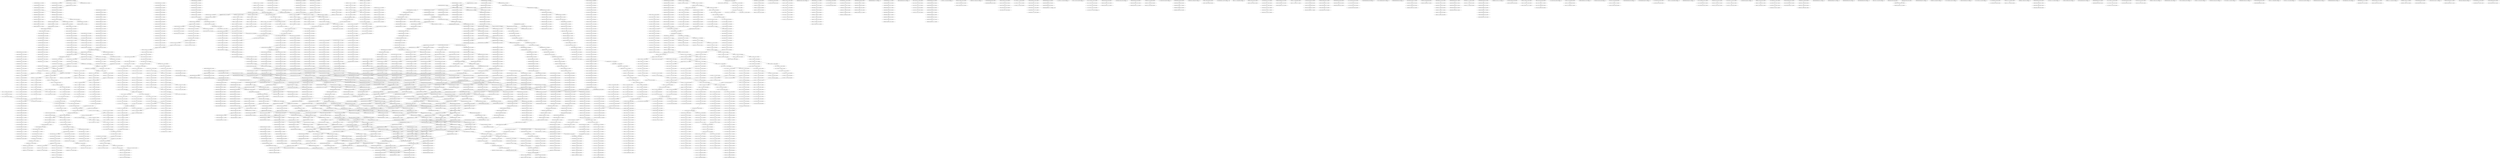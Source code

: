 digraph G {
    "00000010000111101111_64-84:14-LEN:20" -> "00000100001111011110_65-85:12-LEN:20";
    "11000111110111000000_51-70:151-LEN:20" -> "10001111101110000001_52-71:143-LEN:20";
    "00100001000000000000_31-51:11-LEN:20" -> "01000010000000000000_32-52:13-LEN:20";
    "11110100001100011001_46-66:14-LEN:20" -> "11101000011000110011_47-67:16-LEN:20";
    "00000000100001110000_64-83:14-LEN:20" -> "00000001000011100000_65-84:12-LEN:20";
    "00000000001000110000_6-25:56-LEN:20" -> "00000000010001100001_7-26:14-LEN:20";
    "00000000001000110000_6-25:56-LEN:20" -> "00000000010001100000_7-27:39-LEN:20";
    "11101001011111110101_34-53:265-LEN:20" -> "11010010111111101011_35-54:158-LEN:20";
    "11101001011111110101_34-53:265-LEN:20" -> "11010010111111101010_35-54:122-LEN:20";
    "00111100001100000001_9-29:13-LEN:20" -> "01111000011000000010_10-30:13-LEN:20";
    "01001000011100000000_28-47:112-LEN:20" -> "10010000111000000000_29-48:120-LEN:20";
    "01011001111101100011_37-57:19-LEN:20" -> "10110011111011000111_38-58:19-LEN:20";
    "00100011111111100000_36-56:20-LEN:20" -> "01000111111111000001_37-57:22-LEN:20";
    "10111111101011001110_41-60:145-LEN:20" -> "01111111010110011101_42-61:132-LEN:20";
    "00000000100000000000_30-50:12-LEN:20" -> "00000001000000000000_31-51:14-LEN:20";
    "10000000100011111111_29-49:14-LEN:20" -> "00000001000111111111_30-50:15-LEN:20";
    "00000000000000000000_39-59:19-LEN:20" -> "00000000000000000000_40-60:19-LEN:20";
    "00000100011111111100_33-53:14-LEN:20" -> "00001000111111111000_34-54:17-LEN:20";
    "10110100101111111010_32-52:15-LEN:20" -> "01101001011111110101_33-53:15-LEN:20";
    "00100000000000000001_36-55:323-LEN:20" -> "01000000000000000010_37-56:328-LEN:20";
    "00000000000000000000_62-82:13-LEN:20" -> "00000000000000000000_63-83:13-LEN:20";
    "00000000000000000000_41-61:23-LEN:20" -> "00000000000000000000_42-62:19-LEN:20";
    "00000000000000000000_56-76:16-LEN:20" -> "00000000000000000000_57-77:13-LEN:20";
    "00000000000001000000_24-44:14-LEN:20" -> "00000000000010000000_25-45:16-LEN:20";
    "00100000100011111111_30-50:15-LEN:20" -> "01000001000111111111_31-51:14-LEN:20";
    "00000000100001000000_8-27:231-LEN:20" -> "00000001000010000000_9-28:234-LEN:20";
    "00010000001000000100_55-74:140-LEN:20" -> "00100000010000001000_56-75:136-LEN:20";
    "00011111101010001100_40-60:14-LEN:20" -> "00111111010100011000_41-61:17-LEN:20";
    "11010010111111010110_35-55:16-LEN:20" -> "10100101111110101100_36-56:17-LEN:20";
    "10000011000000010000_22-42:12-LEN:20" -> "00000110000000100000_23-43:13-LEN:20";
    "00111011000001100100_14-34:15-LEN:20" -> "01110110000011001000_15-35:15-LEN:20";
    "00000000000000000000_4-23:316-LEN:20" -> "00000000000000000000_5-24:321-LEN:20";
    "00100100000100000000_26-46:12-LEN:20" -> "01001000001000000000_27-47:11-LEN:20";
    "00111010100011000110_45-64:12-LEN:20" -> "01110101000110001100_46-65:25-LEN:20";
    "11000111110110000001_51-71:16-LEN:20" -> "10001111101100000011_52-72:17-LEN:20";
    "11111101100011111011_44-63:133-LEN:20" -> "11111011000111110110_45-65:16-LEN:20";
    "11111101100011111011_44-63:133-LEN:20" -> "11111011000111110111_45-64:132-LEN:20";
    "10000000000000000001_39-58:143-LEN:20" -> "00000000000000000010_40-59:156-LEN:20";
    "00000000000100011000_5-24:54-LEN:20" -> "00000000001000110000_6-25:56-LEN:20";
    "00100001000000000000_31-51:17-LEN:20" -> "01000010000000000000_32-52:20-LEN:20";
    "00000000000000000000_49-69:27-LEN:20" -> "00000000000000000000_51-71:21-LEN:20";
    "00000000000000000000_49-69:27-LEN:20" -> "00000000000000000000_51-70:751-LEN:20";
    "11111010000111111101_32-51:176-LEN:20" -> "11110100001111111010_33-52:182-LEN:20";
    "00000000000000000000_60-80:12-LEN:20" -> "00000000000000000000_62-81:605-LEN:20";
    "00000000000000000000_60-80:12-LEN:20" -> "00000000000000000000_62-82:11-LEN:20";
    "00000100101000000000_32-52:55-LEN:20" -> "00001001010000000000_34-53:53-LEN:20";
    "01010001100011000000_50-69:141-LEN:20" -> "10100011000110000000_51-70:139-LEN:20";
    "00000111011100000110_11-30:179-LEN:20" -> "00001110111000001100_12-31:168-LEN:20";
    "00000000010000110000_47-67:14-LEN:20" -> "00000000100001100000_48-68:14-LEN:20";
    "00000000000000010100_39-59:13-LEN:20" -> "00000000000000101000_41-60:354-LEN:20";
    "00000001000000010001_22-42:12-LEN:20" -> "00000010000000100011_23-43:15-LEN:20";
    "00000000000000000000_45-65:17-LEN:20" -> "00000000000000000000_46-66:15-LEN:20";
    "00000000000000000000_44-64:17-LEN:20" -> "00000000000000000000_45-65:18-LEN:20";
    "00100000000000000000_62-81:13-LEN:20" -> "01000000000000000000_63-82:13-LEN:20";
    "11111110101000100011_43-63:13-LEN:20" -> "11111101010001000110_44-64:13-LEN:20";
    "00100000000000000000_35-55:19-LEN:20" -> "01000000000000000001_37-56:18-LEN:20";
    "00100000000000000000_35-55:19-LEN:20" -> "01000000000000000000_37-56:790-LEN:20";
    "00100000000000000000_35-55:19-LEN:20" -> "01000000000000000000_37-57:27-LEN:20";
    "00100000000000000000_35-55:26-LEN:20" -> "01000000000000000000_36-56:32-LEN:20";
    "10011110011011110000_63-83:12-LEN:20" -> "00111100110111100000_64-84:12-LEN:20";
    "10000000000000001010_38-58:14-LEN:20" -> "00000000000000010100_39-59:13-LEN:20";
    "00111100001101100001_9-29:12-LEN:20" -> "01111000011011000010_10-30:12-LEN:20";
    "00000000000000000000_53-73:12-LEN:20" -> "00000000000000000000_54-74:12-LEN:20";
    "00001001011010010111_25-45:12-LEN:20" -> "00010010110100101111_26-46:11-LEN:20";
    "01001000001000000000_27-47:11-LEN:20" -> "10010000010000000000_28-48:12-LEN:20";
    "00000000000000000000_39-59:17-LEN:20" -> "00000000000000000000_40-60:16-LEN:20";
    "00000001110111000011_9-29:14-LEN:20" -> "00000011101110000110_10-30:11-LEN:20";
    "11111010000011000110_45-64:12-LEN:20" -> "11110100000110001100_46-65:12-LEN:20";
    "01000000010011111010_20-39:177-LEN:20" -> "10000000100111110100_21-40:192-LEN:20";
    "01011101000111111101_31-51:14-LEN:20" -> "10111010001111111010_32-52:14-LEN:20";
    "00001100000001000000_24-44:12-LEN:20" -> "00011000000010000000_25-45:12-LEN:20";
    "00000000001010000110_44-64:11-LEN:20" -> "00000000001010000110_44-64:11-LEN:20";
    "01110111000001100100_15-34:129-LEN:20" -> "11101110000011001000_16-35:124-LEN:20";
    "11100000110011111101_31-51:11-LEN:20" -> "11000001100111111011_32-52:12-LEN:20";
    "10100101111110101100_36-56:17-LEN:20" -> "01001011111101011001_37-57:16-LEN:20";
    "00000000000000000000_60-80:17-LEN:20" -> "00000000000000000000_61-81:14-LEN:20";
    "01000111111111000001_37-57:21-LEN:20" -> "10001111111110000011_38-58:20-LEN:20";
    "00100000001001111100_19-39:12-LEN:20" -> "01000000010011111000_20-40:11-LEN:20";
    "00001000000010011111_17-36:168-LEN:20" -> "00010000000100111110_18-37:176-LEN:20";
    "00101100111111011000_36-55:164-LEN:20" -> "01011001111110110001_37-56:152-LEN:20";
    "00101100111111011000_36-55:164-LEN:20" -> "01011001111110110001_37-57:11-LEN:20";
    "00100000000000000000_36-56:15-LEN:20" -> "01000000000000000000_37-57:15-LEN:20";
    "00000000100011110000_64-83:309-LEN:20" -> "00000001000111100000_65-84:305-LEN:20";
    "11100000000000000000_37-56:144-LEN:20" -> "11000000000000000000_38-57:157-LEN:20";
    "00111110001110001000_9-28:85-LEN:20" -> "01111100011100010001_10-29:83-LEN:20";
    "00000000000000000000_9-29:15-LEN:20" -> "00000000000000000000_10-30:17-LEN:20";
    "00100000000000000000_54-73:18-LEN:20" -> "01000000000000000000_55-74:19-LEN:20";
    "00000000000000000000_51-71:16-LEN:20" -> "00000000000000000000_52-72:15-LEN:20";
    "00010000000000000000_35-55:13-LEN:20" -> "00100000000000000000_36-56:13-LEN:20";
    "00000000000000000000_64-84:21-LEN:20" -> "00000000000000000000_65-85:13-LEN:20";
    "00000110001100111000_52-71:71-LEN:20" -> "00001100011001110001_53-72:70-LEN:20";
    "00000100000001101110_3-23:12-LEN:20" -> "00001000000011011100_4-24:15-LEN:20";
    "10000000000000000000_64-83:13-LEN:20" -> "00000000000000000000_65-84:567-LEN:20";
    "00000000000000000000_41-61:28-LEN:20" -> "00000000000000000000_42-62:25-LEN:20";
    "11111010100001000110_45-64:14-LEN:20" -> "11110101000010001100_46-65:14-LEN:20";
    "00000000000010000000_25-45:13-LEN:20" -> "00000000000100000000_26-46:13-LEN:20";
    "00011001000010000000_26-45:148-LEN:20" -> "00110010000100000000_27-46:155-LEN:20";
    "00011001000001000000_25-44:195-LEN:20" -> "00110010000010000000_26-45:210-LEN:20";
    "00000000000000000000_40-60:32-LEN:20" -> "00000000000000000000_41-61:38-LEN:20";
    "00000000000000000000_48-68:12-LEN:20" -> "00000000000000000000_49-69:11-LEN:20";
    "00000000000000000000_51-71:21-LEN:20" -> "00000000000000000000_52-72:21-LEN:20";
    "00110000000001000001_18-38:15-LEN:20" -> "01100000000010000010_19-39:17-LEN:20";
    "01100001001010100001_19-38:66-LEN:20" -> "11000010010101000010_20-39:68-LEN:20";
    "01100000000001111011_61-81:13-LEN:20" -> "11000000000011110111_62-82:15-LEN:20";
    "00000000110001110001_3-25:14-LEN:20" -> "00000001100011100010_4-26:14-LEN:20";
    "00000000111100011100_3-23:14-LEN:20" -> "00000001111000111000_4-24:23-LEN:20";
    "01100000000100111100_61-81:14-LEN:20" -> "11000000001001111000_62-82:13-LEN:20";
    "00001000111111111000_34-54:17-LEN:20" -> "00010001111111110000_35-55:12-LEN:20";
    "00000000000000000000_10-30:19-LEN:20" -> "00000000000000000000_11-31:20-LEN:20";
    "00100000000000000000_36-56:24-LEN:20" -> "01000000000000000000_37-57:21-LEN:20";
    "00000010000000000000_32-52:13-LEN:20" -> "00000100000000000000_33-53:21-LEN:20";
    "01001011111110101000_37-56:109-LEN:20" -> "10010111111101010001_38-57:105-LEN:20";
    "10000000000000000000_38-58:15-LEN:20" -> "00000000000000000000_39-59:16-LEN:20";
    "00000000000000000000_61-81:12-LEN:20" -> "00000000000000000000_62-82:12-LEN:20";
    "00010000000000000100_35-54:20-LEN:20" -> "00100000000000001000_36-55:13-LEN:20";
    "00111111111000001100_41-60:12-LEN:20" -> "01111111110000011000_42-61:12-LEN:20";
    "00000000011101110000_6-26:17-LEN:20" -> "00000000111011100000_7-27:16-LEN:20";
    "11101000001110000011_47-66:22-LEN:20" -> "11010000011100000111_48-67:22-LEN:20";
    "00000000000000000000_2-22:12-LEN:20" -> "00000000000000000000_3-23:12-LEN:20";
    "01000111111111000001_37-57:12-LEN:20" -> "10001111111110000011_38-58:14-LEN:20";
    "11111101010001100010_44-64:25-LEN:20" -> "11111010100011000100_45-65:25-LEN:20";
    "11111111000001100011_43-63:16-LEN:20" -> "11111110000011000110_44-64:18-LEN:20";
    "10001100011001111001_53-72:177-LEN:20" -> "00011000110011110011_54-73:163-LEN:20";
    "00000000000000000000_43-63:22-LEN:20" -> "00000000000000000000_44-64:22-LEN:20";
    "00011110000110110000_8-28:13-LEN:20" -> "00111100001101100001_9-29:12-LEN:20";
    "00000000001100000010_10-30:11-LEN:20" -> "00000000011000000100_11-31:11-LEN:20";
    "00000000100000000000_30-49:309-LEN:20" -> "00000001000000000000_31-51:17-LEN:20";
    "00000000100000000000_30-49:309-LEN:20" -> "00000001000000000000_31-50:348-LEN:20";
    "00000010000000000000_32-52:13-LEN:20" -> "00000100000000000000_33-53:17-LEN:20";
    "11101100011110111000_47-67:13-LEN:20" -> "11011000111101110000_48-68:13-LEN:20";
    "00100011000000100000_23-43:11-LEN:20" -> "01000110000001000000_24-44:11-LEN:20";
    "01100011110111000000_50-70:11-LEN:20" -> "11000111101110000001_51-71:12-LEN:20";
    "00001011001111101100_34-54:25-LEN:20" -> "00010110011111011000_35-55:21-LEN:20";
    "00000100011110000000_67-86:242-LEN:20" -> "00001000111100000000_68-87:223-LEN:20";
    "00000000000000000000_48-68:12-LEN:20" -> "00000000000000000000_49-69:14-LEN:20";
    "01011101001011111101_31-51:27-LEN:20" -> "10111010010111111010_32-52:30-LEN:20";
    "00111111010100011000_41-61:16-LEN:20" -> "01111110101000110001_42-62:18-LEN:20";
    "00000000000100000000_41-60:19-LEN:20" -> "00000000001000000000_42-61:18-LEN:20";
    "11110001110001000110_12-31:85-LEN:20" -> "11100011100010001100_13-32:92-LEN:20";
    "00001111111010000110_39-59:11-LEN:20" -> "00011111110100001100_40-60:11-LEN:20";
    "11110100001111111010_33-52:182-LEN:20" -> "11101000011111110101_34-53:206-LEN:20";
    "10010100000000000000_38-57:39-LEN:20" -> "00101000000000000000_39-58:39-LEN:20";
    "01100001001011100001_19-38:141-LEN:20" -> "11000010010111000010_20-39:148-LEN:20";
    "10000001000000010001_1-20:54-LEN:20" -> "00000010000000100011_2-21:53-LEN:20";
    "01100001101001000011_19-38:64-LEN:20" -> "11000011010010000111_20-39:65-LEN:20";
    "01111101100011111011_43-63:13-LEN:20" -> "11111011000111110111_44-64:13-LEN:20";
    "11100000110001100000_48-68:12-LEN:20" -> "11000001100011000000_49-69:13-LEN:20";
    "11100000100100000100_20-40:11-LEN:20" -> "11000001001000001000_21-41:16-LEN:20";
    "00000010000000000000_32-52:18-LEN:20" -> "00000100000000000000_33-53:23-LEN:20";
    "01001010100001000000_25-44:68-LEN:20" -> "10010101000010000000_26-45:74-LEN:20";
    "10000010000000000000_32-52:15-LEN:20" -> "00000100000000000000_33-53:31-LEN:20";
    "00000000000000000000_17-37:16-LEN:20" -> "00000000000000000001_18-38:12-LEN:20";
    "00000001000000000000_57-76:16-LEN:20" -> "00000010000000000000_58-77:15-LEN:20";
    "00101110100101111110_30-50:13-LEN:20" -> "01011101001011111101_31-51:14-LEN:20";
    "01000000000000000101_37-57:12-LEN:20" -> "10000000000000001010_38-58:13-LEN:20";
    "00000000000010000000_40-59:17-LEN:20" -> "00000000000100000000_41-60:19-LEN:20";
    "00000000000000000000_17-37:12-LEN:20" -> "00000000000000000000_17-37:12-LEN:20";
    "01000110000100101110_15-34:147-LEN:20" -> "10001100001001011100_16-35:147-LEN:20";
    "00000010000111101111_64-83:160-LEN:20" -> "00000100001111011111_65-84:152-LEN:20";
    "00000000000000000010_19-39:14-LEN:20" -> "00000000000000000100_20-40:12-LEN:20";
    "00111000100011001000_17-36:127-LEN:20" -> "01110001000110010000_18-37:117-LEN:20";
    "00111000100011001000_17-36:127-LEN:20" -> "01110001000110010001_18-38:15-LEN:20";
    "01100000000000000100_19-40:34-LEN:20" -> "11000000000000001001_20-41:30-LEN:20";
    "00100011000011010010_14-33:66-LEN:20" -> "01000110000110100100_15-34:61-LEN:20";
    "00000000000000000100_21-40:252-LEN:20" -> "00000000000000001000_22-41:237-LEN:20";
    "00000000000001000000_8-27:15-LEN:20" -> "00000000000010000000_9-28:15-LEN:20";
    "11110000011000110000_48-67:260-LEN:20" -> "11100000110001100000_49-68:267-LEN:20";
    "00000000000111011100_4-24:13-LEN:20" -> "00000000001110111000_5-25:13-LEN:20";
    "00110000000000011110_60-80:27-LEN:20" -> "01100000000000111100_61-81:20-LEN:20";
    "00000001010000110000_48-67:281-LEN:20" -> "00000010100001100000_49-68:275-LEN:20";
    "00000001010000110000_48-67:281-LEN:20" -> "00000010100001100000_49-69:11-LEN:20";
    "11001100000100011000_5-24:91-LEN:20" -> "10011000001000110000_6-25:103-LEN:20";
    "00000000000000000100_39-58:18-LEN:20" -> "00000000000000001000_40-59:20-LEN:20";
    "00000000000000001000_48-67:12-LEN:20" -> "00000000000000010000_49-68:11-LEN:20";
    "00001001000001000000_24-44:22-LEN:20" -> "00010010000010000000_25-45:23-LEN:20";
    "10000000000000000000_38-58:26-LEN:20" -> "00000000000000000000_39-59:29-LEN:20";
    "00000000000000000000_63-82:554-LEN:20" -> "00000000000000000000_64-84:15-LEN:20";
    "00000000000000000000_63-82:554-LEN:20" -> "00000000000000000000_64-83:557-LEN:20";
    "11101010001100011001_47-66:182-LEN:20" -> "11010100011000110011_48-67:184-LEN:20";
    "00011001100000100011_2-21:65-LEN:20" -> "00110011000001000110_3-22:68-LEN:20";
    "10000111000000000000_32-51:149-LEN:20" -> "00001110000000000000_33-52:156-LEN:20";
    "00000000000000010100_39-59:14-LEN:20" -> "00000000000000101000_40-60:14-LEN:20";
    "11011000001100100000_17-37:14-LEN:20" -> "10110000011001000001_18-38:15-LEN:20";
    "00110100100001110000_24-43:91-LEN:20" -> "01101001000011100000_25-44:88-LEN:20";
    "00010000000000000001_35-55:11-LEN:20" -> "00100000000000000010_36-56:13-LEN:20";
    "00100001110000000000_30-49:127-LEN:20" -> "01000011100000000000_31-50:141-LEN:20";
    "01100011110111000000_50-70:13-LEN:20" -> "11000111101110000001_51-71:12-LEN:20";
    "01000011000110011110_50-70:17-LEN:20" -> "10000110001100111100_51-71:14-LEN:20";
    "00100000000000000000_36-56:42-LEN:20" -> "01000000000000000001_37-57:20-LEN:20";
    "00100000000000000000_36-56:42-LEN:20" -> "01000000000000000000_37-57:22-LEN:20";
    "00000000000000000000_49-69:15-LEN:20" -> "00000000000000000000_50-70:13-LEN:20";
    "00010000000100111101_18-38:12-LEN:20" -> "00100000001001111010_19-39:12-LEN:20";
    "00000000000001010000_41-61:14-LEN:20" -> "00000000000010100001_42-62:12-LEN:20";
    "11111100000110001100_46-65:231-LEN:20" -> "11111000001100011000_47-66:235-LEN:20";
    "00000000000001100000_6-26:16-LEN:20" -> "00000000000011000000_7-27:14-LEN:20";
    "00000000001010000100_45-65:14-LEN:20" -> "00000000010100001000_46-66:13-LEN:20";
    "00000011000000010000_14-34:11-LEN:20" -> "00000011000000010000_14-34:11-LEN:20";
    "00101100111110110001_36-56:13-LEN:20" -> "01011001111101100011_37-57:15-LEN:20";
    "00000000000000000000_53-73:12-LEN:20" -> "00000000000000000000_54-74:12-LEN:20";
    "00001000011111110100_34-53:34-LEN:20" -> "00010000111111101000_35-54:34-LEN:20";
    "00000000000100000000_27-47:12-LEN:20" -> "00000000001000000000_28-48:12-LEN:20";
    "00000000000000011000_47-66:32-LEN:20" -> "00000000000000110000_48-67:30-LEN:20";
    "00100000100000000000_30-49:262-LEN:20" -> "01000001000000000000_31-50:301-LEN:20";
    "00010000100101110000_17-37:14-LEN:20" -> "00100001001011100001_18-38:13-LEN:20";
    "00000000000000000000_40-60:16-LEN:20" -> "00000000000000000000_41-61:15-LEN:20";
    "01000010010111000010_19-39:12-LEN:20" -> "10000100101110000101_21-40:156-LEN:20";
    "01110000010010000010_19-39:13-LEN:20" -> "11100000100100000100_20-40:11-LEN:20";
    "10000101100111110110_33-53:22-LEN:20" -> "00001011001111101100_34-54:25-LEN:20";
    "00011111000111000100_8-27:83-LEN:20" -> "00111110001110001000_9-28:85-LEN:20";
    "10000011111011000111_59-78:13-LEN:20" -> "00000111110110001110_60-79:14-LEN:20";
    "00110001100000010000_55-74:307-LEN:20" -> "01100011000000100001_56-75:297-LEN:20";
    "00110001100000010000_55-74:307-LEN:20" -> "01100011000000100001_56-76:18-LEN:20";
    "10011101110000000110_54-73:115-LEN:20" -> "00111011100000001100_55-74:152-LEN:20";
    "00101110100101101110_30-50:12-LEN:20" -> "01011101001011011101_31-51:15-LEN:20";
    "01000000000000000101_37-57:12-LEN:20" -> "10000000000000001010_38-58:14-LEN:20";
    "10110000100101110100_21-40:152-LEN:20" -> "01100001001011101001_22-41:152-LEN:20";
    "01000000100000010001_57-76:127-LEN:20" -> "10000001000000100011_58-77:108-LEN:20";
    "00000000000100000001_9-29:11-LEN:20" -> "00000000001000000010_10-30:11-LEN:20";
    "00000000000000000000_5-25:13-LEN:20" -> "00000000000000000000_6-26:17-LEN:20";
    "00000000000010000000_25-45:16-LEN:20" -> "00000000000100000000_26-46:15-LEN:20";
    "10011111011000111110_41-61:13-LEN:20" -> "00111110110001111101_42-62:13-LEN:20";
    "11101000111111101010_34-54:13-LEN:20" -> "11101000111111101010_34-54:13-LEN:20";
    "00111000000010001000_17-36:89-LEN:20" -> "01110000000100010000_18-37:95-LEN:20";
    "10000000100101110100_21-40:107-LEN:20" -> "00000001001011101001_22-41:96-LEN:20";
    "00000000000000001000_21-41:12-LEN:20" -> "00000000000000010000_22-42:13-LEN:20";
    "10000000000000000000_33-53:17-LEN:20" -> "00000000000000000000_34-54:59-LEN:20";
    "00000000111110001110_3-22:110-LEN:20" -> "00000001111100011100_4-23:129-LEN:20";
    "01101001011111110101_33-53:15-LEN:20" -> "11010010111111101011_35-54:158-LEN:20";
    "01101001011111110101_33-53:15-LEN:20" -> "11010010111111101010_35-54:122-LEN:20";
    "00000000000000000000_47-67:11-LEN:20" -> "00000000000000000000_48-68:13-LEN:20";
    "00010010111000001100_23-43:11-LEN:20" -> "00100101110000011001_24-44:11-LEN:20";
    "00000000100011000000_8-28:53-LEN:20" -> "00000001000110000000_9-29:40-LEN:20";
    "00000000100011000000_8-28:53-LEN:20" -> "00000001000110000001_9-29:24-LEN:20";
    "10010111000010110011_26-46:21-LEN:20" -> "00101110000101100111_27-47:15-LEN:20";
    "11000001100000001000_21-41:12-LEN:20" -> "10000011000000010000_22-42:12-LEN:20";
    "00000000000000000000_44-64:19-LEN:20" -> "00000000000000000000_45-65:20-LEN:20";
    "00011000110000001000_54-73:256-LEN:20" -> "00110001100000010000_55-74:307-LEN:20";
    "00000001001111010000_22-42:11-LEN:20" -> "00000001001111010000_22-42:11-LEN:20";
    "00000000000000000000_31-51:20-LEN:20" -> "00000000000000000000_32-52:19-LEN:20";
    "01001000001000111111_28-48:13-LEN:20" -> "10010000010001111111_29-49:13-LEN:20";
    "10111111101010001100_41-60:117-LEN:20" -> "01111111010100011000_42-61:337-LEN:20";
    "00000010000000100011_2-21:53-LEN:20" -> "00000100000001000110_3-22:54-LEN:20";
    "00000000000000000000_39-59:11-LEN:20" -> "00000000000000000000_40-60:12-LEN:20";
    "00000010001000010000_23-42:143-LEN:20" -> "00000100010000100000_24-43:140-LEN:20";
    "10000000000000000010_38-58:19-LEN:20" -> "00000000000000000100_39-59:17-LEN:20";
    "00000000000000000000_52-72:28-LEN:20" -> "00000000000000000000_53-73:25-LEN:20";
    "00000000000000100000_23-43:14-LEN:20" -> "00000000000001000000_24-44:14-LEN:20";
    "10011111011000111110_41-61:15-LEN:20" -> "00111110110001111101_42-62:14-LEN:20";
    "00011101110000010010_13-33:13-LEN:20" -> "00111011100000100100_14-34:15-LEN:20";
    "01000000011101110000_7-27:13-LEN:20" -> "10000000111011100001_8-28:13-LEN:20";
    "00000000000000000000_56-76:28-LEN:20" -> "00000000000000000000_57-77:23-LEN:20";
    "00000000000000000000_59-79:13-LEN:20" -> "00000000000000000000_60-80:11-LEN:20";
    "10000100000000000000_33-53:14-LEN:20" -> "00001000000000000000_34-54:43-LEN:20";
    "10010000000000000000_29-49:11-LEN:20" -> "00100000000000000000_30-50:12-LEN:20";
    "00001100011000000000_53-73:18-LEN:20" -> "00011000110000000000_54-74:17-LEN:20";
    "00000000000000000000_24-43:70-LEN:20" -> "00000000000000000000_25-44:68-LEN:20";
    "10100000001000011111_26-47:18-LEN:20" -> "01000000010000111111_27-48:19-LEN:20";
    "01111010000111111101_31-51:13-LEN:20" -> "11110100001111111010_32-52:14-LEN:20";
    "01011100001011001111_28-47:139-LEN:20" -> "10111000010110011111_29-48:138-LEN:20";
    "10000010001111111111_32-51:234-LEN:20" -> "00000100011111111110_33-52:240-LEN:20";
    "01001011000010110011_25-45:12-LEN:20" -> "10010110000101100111_26-46:12-LEN:20";
    "10000000000000000000_38-58:21-LEN:20" -> "00000000000000000000_39-59:24-LEN:20";
    "00110000000010001111_60-79:319-LEN:20" -> "01100000000100011110_61-80:306-LEN:20";
    "00100011000010010110_14-34:13-LEN:20" -> "01000110000100101100_15-35:12-LEN:20";
    "10100101111110101000_36-56:11-LEN:20" -> "01001011111101010001_37-57:12-LEN:20";
    "00011000110000000010_54-73:115-LEN:20" -> "00110001100000000100_55-74:137-LEN:20";
    "00111110000011111110_30-50:12-LEN:20" -> "01111100000111111101_31-51:14-LEN:20";
    "00110000000010000111_60-79:14-LEN:20" -> "01100000000100001110_61-80:13-LEN:20";
    "01000001000111111111_31-51:14-LEN:20" -> "10000010001111111110_32-52:13-LEN:20";
    "00011110111000000110_53-73:11-LEN:20" -> "00111101110000001101_54-74:14-LEN:20";
    "11110100001111110101_33-53:13-LEN:20" -> "11101000011111101010_34-54:15-LEN:20";
    "11010000011100000111_48-67:22-LEN:20" -> "10100000111000001111_49-68:23-LEN:20";
    "10111000010110011111_29-49:15-LEN:20" -> "01110000101100111110_30-50:15-LEN:20";
    "11111100000110001000_46-66:18-LEN:20" -> "11111000001100010000_47-67:19-LEN:20";
    "00000000000000000000_61-81:11-LEN:20" -> "00000000000000000000_62-82:11-LEN:20";
    "00000010010111010010_23-42:109-LEN:20" -> "00000100101110100101_24-43:101-LEN:20";
    "00000000000000000000_62-82:13-LEN:20" -> "00000000000000000000_63-83:13-LEN:20";
    "00100100000100111111_27-47:11-LEN:20" -> "01001000001001111111_28-48:11-LEN:20";
    "00000000000000100001_7-26:23-LEN:20" -> "00000000000001000010_8-27:22-LEN:20";
    "10000000000000000000_38-58:15-LEN:20" -> "00000000000000000000_39-59:17-LEN:20";
    "00110010000100000000_27-46:155-LEN:20" -> "01100100001000000000_28-47:170-LEN:20";
    "01000000000000000001_37-56:18-LEN:20" -> "10000000000000000010_38-57:17-LEN:20";
    "01000000100011110000_64-83:91-LEN:20" -> "10000001000111100000_65-84:84-LEN:20";
    "11101100011111011100_46-66:11-LEN:20" -> "11011000111110111000_47-67:11-LEN:20";
    "11100000001000100001_19-38:97-LEN:20" -> "11000000010001000010_20-39:104-LEN:20";
    "00110000001000011101_60-80:15-LEN:20" -> "01100000010000111011_61-81:14-LEN:20";
    "00110000010001100001_7-26:104-LEN:20" -> "01100000100011000011_8-27:97-LEN:20";
    "00010001100001101001_13-32:67-LEN:20" -> "00100011000011010010_14-33:66-LEN:20";
    "00000001000100001000_22-41:118-LEN:20" -> "00000010001000010000_23-42:143-LEN:20";
    "01100001001011100000_19-39:13-LEN:20" -> "11000010010111000001_20-40:11-LEN:20";
    "00000000000000000000_3-23:12-LEN:20" -> "00000000000000000000_4-24:14-LEN:20";
    "00000000010000000000_29-49:12-LEN:20" -> "00000000100000000000_30-50:12-LEN:20";
    "00000001001111010000_22-42:12-LEN:20" -> "00000010011110100001_23-43:15-LEN:20";
    "00000000000000000000_44-64:26-LEN:20" -> "00000000000000000000_45-65:26-LEN:20";
    "00000010001100000000_10-30:41-LEN:20" -> "00000100011000000000_11-31:42-LEN:20";
    "00110000001000000000_27-47:12-LEN:20" -> "01100000010000000000_28-48:13-LEN:20";
    "11110110001111101100_46-66:13-LEN:20" -> "11101100011111011000_47-67:14-LEN:20";
    "00000100011111111110_33-52:240-LEN:20" -> "00001000111111111100_34-53:263-LEN:20";
    "00010001100000010000_22-42:11-LEN:20" -> "00100011000000100000_23-43:11-LEN:20";
    "00001000110000100101_12-31:255-LEN:20" -> "00010001100001001010_13-32:69-LEN:20";
    "00001000110000100101_12-31:255-LEN:20" -> "00010001100001001011_13-32:166-LEN:20";
    "11111111100000110001_42-62:23-LEN:20" -> "11111111000001100011_43-63:20-LEN:20";
    "00000000000000000000_15-35:13-LEN:20" -> "00000000000000000000_16-36:12-LEN:20";
    "00100000000000000000_36-56:29-LEN:20" -> "01000000000000000000_37-57:27-LEN:20";
    "00001000110000100101_12-32:13-LEN:20" -> "00010001100001001011_13-33:13-LEN:20";
    "11000100110010000100_20-40:11-LEN:20" -> "10001001100100001000_21-41:14-LEN:20";
    "11111010001111111010_32-52:12-LEN:20" -> "11111010001111111010_32-52:12-LEN:20";
    "00111111111000001100_40-60:21-LEN:20" -> "01111111110000011000_41-61:30-LEN:20";
    "00000000100001100000_48-68:14-LEN:20" -> "00000001000011000000_49-69:12-LEN:20";
    "00000010000000111011_2-21:160-LEN:20" -> "00000100000001110111_3-22:160-LEN:20";
    "00001011001111110110_34-53:210-LEN:20" -> "00010110011111101100_35-54:212-LEN:20";
    "00000011101100000110_10-30:13-LEN:20" -> "00000111011000001100_11-31:14-LEN:20";
    "00000000000000000000_50-70:29-LEN:20" -> "00000000000000000000_51-71:28-LEN:20";
    "10000000000000001010_38-58:13-LEN:20" -> "00000000000000010100_39-59:13-LEN:20";
    "00011100010001100100_16-35:117-LEN:20" -> "00111000100011001000_17-36:127-LEN:20";
    "11000110000000010001_57-76:131-LEN:20" -> "10001100000000100011_58-77:108-LEN:20";
    "00100100000000100010_2-22:15-LEN:20" -> "01001000000001000100_3-23:15-LEN:20";
    "00000000000000000000_56-76:14-LEN:20" -> "00000000000000000000_57-77:12-LEN:20";
    "10000000000000000101_38-57:310-LEN:20" -> "00000000000000001010_39-58:318-LEN:20";
    "00000000000100000000_27-46:263-LEN:20" -> "00000000001000000000_28-47:263-LEN:20";
    "11101000011000110011_47-67:16-LEN:20" -> "11010000110001100111_48-68:14-LEN:20";
    "10000000100000000000_29-49:16-LEN:20" -> "00000001000000000000_30-50:28-LEN:20";
    "10000010001100001101_10-29:94-LEN:20" -> "00000100011000011010_11-30:101-LEN:20";
    "10010111111010110011_38-58:11-LEN:20" -> "10010111111010110011_38-58:11-LEN:20";
    "00111111111000001100_40-60:11-LEN:20" -> "01111111110000011000_41-61:12-LEN:20";
    "10011111101100011110_41-61:11-LEN:20" -> "00111111011000111101_42-62:12-LEN:20";
    "00000000000000000000_15-35:16-LEN:20" -> "00000000000000000000_16-36:14-LEN:20";
    "00000000000000110000_6-25:303-LEN:20" -> "00000000000001100000_7-26:301-LEN:20";
    "00000000000000000000_42-62:17-LEN:20" -> "00000000000000000000_43-63:16-LEN:20";
    "00000000000001000010_8-27:22-LEN:20" -> "00000000000010000101_9-29:20-LEN:20";
    "00000000000000000000_43-63:26-LEN:20" -> "00000000000000000000_44-64:26-LEN:20";
    "01100111110110001111_39-59:16-LEN:20" -> "11001111101100011111_40-60:12-LEN:20";
    "00000000000000000000_49-68:765-LEN:20" -> "00000000000000000000_50-69:751-LEN:20";
    "00000000000000000000_49-68:765-LEN:20" -> "00000000000000000000_50-70:28-LEN:20";
    "00010001100100001000_22-41:141-LEN:20" -> "00100011001000010000_23-42:160-LEN:20";
    "00000001000110000000_9-29:40-LEN:20" -> "00000010001100000000_10-30:41-LEN:20";
    "01010010000000000000_32-51:16-LEN:20" -> "10100100000000000000_33-52:15-LEN:20";
    "00000001000000000000_31-51:17-LEN:20" -> "00000010000000000000_32-52:18-LEN:20";
    "00000000000000000000_60-79:683-LEN:20" -> "00000000000000000000_61-81:11-LEN:20";
    "00000000000000000000_60-79:683-LEN:20" -> "00000000000000000000_61-80:635-LEN:20";
    "00000000000000000000_65-84:567-LEN:20" -> "00000000000000000000_66-85:342-LEN:20";
    "00000000000000000000_65-84:567-LEN:20" -> "00000000000000000000_66-86:15-LEN:20";
    "00000000000000000000_65-84:567-LEN:20" -> "00000000000000000001_66-85:220-LEN:20";
    "00000001000110000100_9-28:281-LEN:20" -> "00000010001100001001_10-29:268-LEN:20";
    "00000001000110000100_9-28:281-LEN:20" -> "00000010001100001000_10-30:13-LEN:20";
    "00000010001100001001_9-29:12-LEN:20" -> "00000100011000010010_10-30:12-LEN:20";
    "10000001101011110010_64-83:131-LEN:20" -> "00000011010111100101_65-84:137-LEN:20";
    "00000000000000000000_40-60:21-LEN:20" -> "00000000000000000000_41-61:26-LEN:20";
    "00001100110000010001_1-20:68-LEN:20" -> "00011001100000100011_2-21:65-LEN:20";
    "10000000010001100000_7-27:15-LEN:20" -> "00000000100011000000_8-28:53-LEN:20";
    "00001000000000000000_34-54:52-LEN:20" -> "00010000000000000001_35-55:11-LEN:20";
    "00001000000000000000_34-54:52-LEN:20" -> "00010000000000000000_35-55:23-LEN:20";
    "10000111111101010001_38-57:204-LEN:20" -> "00001111111010100011_39-58:198-LEN:20";
    "10000111111101010001_38-57:204-LEN:20" -> "00001111111010100010_39-59:11-LEN:20";
    "00011000110000000000_54-74:11-LEN:20" -> "00110001100000000000_55-75:11-LEN:20";
    "00000000000000000101_37-57:17-LEN:20" -> "00000000000000001010_39-58:318-LEN:20";
    "00110000100011100001_18-38:11-LEN:20" -> "00110000100011100001_18-38:11-LEN:20";
    "00001000111111111000_34-54:15-LEN:20" -> "00010001111111110000_35-55:13-LEN:20";
    "10100001000000001000_55-75:13-LEN:20" -> "01000010000000010001_56-76:12-LEN:20";
    "11101000011111110101_33-53:14-LEN:20" -> "11010000111111101010_34-54:16-LEN:20";
    "00000001110110000011_9-29:11-LEN:20" -> "00000011101100000110_10-30:12-LEN:20";
    "00000000000000000000_39-59:18-LEN:20" -> "00000000000000000000_40-60:19-LEN:20";
    "01000000000000000011_2-21:193-LEN:20" -> "10000000000000000110_3-22:190-LEN:20";
    "11000100000010000111_57-77:11-LEN:20" -> "10001000000100001111_58-78:12-LEN:20";
    "00000000000000000000_53-73:21-LEN:20" -> "00000000000000000000_54-74:21-LEN:20";
    "00000000000000000001_18-38:13-LEN:20" -> "00000000000000000010_19-39:12-LEN:20";
    "00101111111010100011_39-58:98-LEN:20" -> "01011111110101000110_40-59:92-LEN:20";
    "00010010111010010111_26-45:213-LEN:20" -> "00100101110100101111_27-46:227-LEN:20";
    "01010001100010011110_50-70:12-LEN:20" -> "10100011000100111100_51-71:12-LEN:20";
    "00000110000000010001_57-76:46-LEN:20" -> "00001100000000100011_58-77:243-LEN:20";
    "11101100011111011100_47-66:128-LEN:20" -> "11011000111110111000_48-67:134-LEN:20";
    "00000000000000000000_17-37:11-LEN:20" -> "00000000000000000000_17-37:11-LEN:20";
    "01001011111101010001_37-57:12-LEN:20" -> "10010111111010100011_38-58:13-LEN:20";
    "11010110011101110000_48-67:142-LEN:20" -> "10101100111011100000_49-68:144-LEN:20";
    "01000000010000111111_27-48:19-LEN:20" -> "10000000100001111111_29-49:20-LEN:20";
    "01000000000000000110_2-22:15-LEN:20" -> "10000000000000001100_3-23:17-LEN:20";
    "00000000000000000000_18-37:323-LEN:20" -> "00000000000000000000_19-38:60-LEN:20";
    "00000000000000000000_18-37:323-LEN:20" -> "00000000000000000000_19-39:16-LEN:20";
    "00000000000000000000_18-37:323-LEN:20" -> "00000000000000000001_19-38:256-LEN:20";
    "00000000000000000000_48-68:16-LEN:20" -> "00000000000000000000_49-69:17-LEN:20";
    "00110010000000000000_27-47:12-LEN:20" -> "01100100000000000000_28-48:12-LEN:20";
    "01010000100000000000_30-49:89-LEN:20" -> "10100001000000000000_31-50:108-LEN:20";
    "00000000001000000100_48-67:140-LEN:20" -> "00000000010000001000_49-68:136-LEN:20";
    "00011001111001101111_59-78:168-LEN:20" -> "00110011110011011111_60-79:159-LEN:20";
    "00111011100000110010_14-33:142-LEN:20" -> "01110111000001100100_15-34:129-LEN:20";
    "01100111100110111110_61-80:153-LEN:20" -> "11001111001101111100_62-81:148-LEN:20";
    "01111111110000011000_41-61:13-LEN:20" -> "11111111100000110001_42-62:11-LEN:20";
    "00011101110000011001_13-32:148-LEN:20" -> "00111011100000110010_14-33:142-LEN:20";
    "00000000000000000000_56-76:20-LEN:20" -> "00000000000000000000_57-77:23-LEN:20";
    "01111000111000000010_10-30:13-LEN:20" -> "11110001110000000100_11-31:14-LEN:20";
    "00111110111000000110_54-73:132-LEN:20" -> "01111101110000001101_55-74:165-LEN:20";
    "00000000000000000000_41-61:38-LEN:20" -> "00000000000000000000_42-62:29-LEN:20";
    "00100011111111100000_36-56:21-LEN:20" -> "01000111111111000001_37-57:21-LEN:20";
    "11000010010111010010_23-42:161-LEN:20" -> "10000100101110100101_24-43:154-LEN:20";
    "00000000100101000000_29-49:41-LEN:20" -> "00000001001010000000_30-50:41-LEN:20";
    "00000010001000010010_10-30:14-LEN:20" -> "00000100010000100101_11-31:13-LEN:20";
    "00000000000001100000_49-68:30-LEN:20" -> "00000000000011000000_50-69:30-LEN:20";
    "00000001001010000000_30-50:41-LEN:20" -> "00000010010100000000_31-51:51-LEN:20";
    "00000000000000000000_55-75:13-LEN:20" -> "00000000000000000000_56-76:12-LEN:20";
    "00000100000000000000_33-53:17-LEN:20" -> "00001000000000000000_34-54:26-LEN:20";
    "00010010101000010000_23-42:77-LEN:20" -> "00100101010000100000_24-43:76-LEN:20";
    "01000000000000000000_37-57:12-LEN:20" -> "10000000000000000000_38-58:12-LEN:20";
    "00000000000000000000_28-48:18-LEN:20" -> "00000000000000000000_29-49:18-LEN:20";
    "00000000000000100000_23-43:12-LEN:20" -> "00000000000001000000_25-44:256-LEN:20";
    "01111111010100011000_42-61:337-LEN:20" -> "11111110101000110001_43-63:13-LEN:20";
    "01111111010100011000_42-61:337-LEN:20" -> "11111110101000110001_43-62:286-LEN:20";
    "00000000111011100000_7-27:16-LEN:20" -> "00000001110111000001_9-28:184-LEN:20";
    "00000000111011100000_7-27:16-LEN:20" -> "00000001110111000001_9-29:12-LEN:20";
    "00011100000001000100_16-35:90-LEN:20" -> "00111000000010001000_17-36:89-LEN:20";
    "00000000000000000000_42-62:20-LEN:20" -> "00000000000000000000_44-63:838-LEN:20";
    "00000000000000000000_42-62:20-LEN:20" -> "00000000000000000000_44-64:12-LEN:20";
    "00000011000111000100_5-27:14-LEN:20" -> "00000110001110001000_6-28:20-LEN:20";
    "00001001111101000011_25-45:11-LEN:20" -> "00010011111010000111_26-46:11-LEN:20";
    "11111101010001100010_44-64:15-LEN:20" -> "11111010100011000100_45-65:13-LEN:20";
    "11000000101011110010_63-83:12-LEN:20" -> "10000001010111100101_64-84:13-LEN:20";
    "11100011100000001000_13-32:80-LEN:20" -> "11000111000000010001_14-33:86-LEN:20";
    "00000000000000000000_46-66:15-LEN:20" -> "00000000000000000000_47-67:13-LEN:20";
    "00000000100000000000_30-50:11-LEN:20" -> "00000001000000000000_31-51:12-LEN:20";
    "10000100000000000001_33-52:17-LEN:20" -> "00001000000000000010_34-53:21-LEN:20";
    "00000011010111100101_65-84:137-LEN:20" -> "00000110101111001010_66-85:142-LEN:20";
    "00010000000111011100_5-24:171-LEN:20" -> "00100000001110111000_6-25:190-LEN:20";
    "11111110000011000110_45-64:230-LEN:20" -> "11111100000110001100_46-65:231-LEN:20";
    "11000000010001000010_20-39:104-LEN:20" -> "10000000100010000100_21-40:112-LEN:20";
    "00110011000001000110_3-22:68-LEN:20" -> "01100110000010001100_4-23:92-LEN:20";
    "00100100000100000000_26-46:22-LEN:20" -> "01001000001000000000_27-47:21-LEN:20";
    "10110011111011000111_38-58:16-LEN:20" -> "01100111110110001111_39-59:16-LEN:20";
    "10000110110000100101_15-34:105-LEN:20" -> "00001101100001001011_16-35:106-LEN:20";
    "00011000000010000000_25-45:12-LEN:20" -> "00110000000100000000_26-46:12-LEN:20";
    "00010010000000010001_1-20:156-LEN:20" -> "00100100000000100011_2-21:147-LEN:20";
    "00000000000000000000_56-76:11-LEN:20" -> "00000000000000000000_57-77:13-LEN:20";
    "01111101100000011010_55-75:19-LEN:20" -> "11111011000000110101_56-76:16-LEN:20";
    "00010000000000000001_35-55:12-LEN:20" -> "00100000000000000010_36-56:11-LEN:20";
    "10100100000000000000_33-52:15-LEN:20" -> "01001000000000000000_34-53:27-LEN:20";
    "00000000000000000000_62-82:19-LEN:20" -> "00000000000000000000_63-83:17-LEN:20";
    "11000111101110000001_51-71:12-LEN:20" -> "10001111011100000011_52-72:13-LEN:20";
    "10000100000000000000_33-53:14-LEN:20" -> "00001000000000000000_34-54:35-LEN:20";
    "00000000000000000000_14-34:19-LEN:20" -> "00000000000000000000_15-35:18-LEN:20";
    "00000010000000000000_58-77:15-LEN:20" -> "00000100000000000000_59-78:15-LEN:20";
    "11111100000110001100_45-65:11-LEN:20" -> "11111100000110001100_45-65:11-LEN:20";
    "00000000001000000000_42-61:18-LEN:20" -> "00000000010000000000_43-62:13-LEN:20";
    "01110000011001000001_19-38:155-LEN:20" -> "11100000110010000010_20-39:159-LEN:20";
    "00000000000001000000_24-44:11-LEN:20" -> "00000000000010000000_25-45:14-LEN:20";
    "00000000000000000000_39-59:29-LEN:20" -> "00000000000000000000_40-60:29-LEN:20";
    "00110000000010001110_60-80:15-LEN:20" -> "01100000000100011100_61-81:14-LEN:20";
    "11011100000001100011_58-77:128-LEN:20" -> "10111000000011000111_59-78:126-LEN:20";
    "10000100101110000101_21-40:156-LEN:20" -> "00001001011100001011_22-41:142-LEN:20";
    "10000000000000000110_3-22:190-LEN:20" -> "00000000000000001100_4-23:268-LEN:20";
    "00000001100011100010_4-26:14-LEN:20" -> "00000011000111000100_5-27:14-LEN:20";
    "00000000000000000000_27-46:73-LEN:20" -> "00000000000000000000_28-47:75-LEN:20";
    "11000000001000011100_62-81:11-LEN:20" -> "10000000010000111000_63-82:12-LEN:20";
    "00101110000101100111_27-46:141-LEN:20" -> "01011100001011001111_28-47:139-LEN:20";
    "00101110000101100111_27-46:141-LEN:20" -> "01011100001011001111_28-48:11-LEN:20";
    "00000000000000000000_41-61:26-LEN:20" -> "00000000000000000000_42-62:25-LEN:20";
    "01000000001000111100_61-81:19-LEN:20" -> "10000000010001111000_62-82:23-LEN:20";
    "00100000100000000000_30-50:14-LEN:20" -> "01000001000000000000_31-51:14-LEN:20";
    "10010000010001111111_29-49:13-LEN:20" -> "00100000100011111111_30-50:15-LEN:20";
    "00000000000011000000_7-27:13-LEN:20" -> "00000000000110000000_8-28:12-LEN:20";
    "00100101100001011001_24-44:12-LEN:20" -> "01001011000010110011_25-45:12-LEN:20";
    "11100110111110000000_67-86:97-LEN:20" -> "11001101111100000000_68-87:96-LEN:20";
    "00000000000000000000_63-83:13-LEN:20" -> "00000000000000000000_64-84:15-LEN:20";
    "00000000000000000000_62-81:605-LEN:20" -> "00000000000000000000_63-82:554-LEN:20";
    "00000000000000000000_62-81:605-LEN:20" -> "00000000000000000000_63-83:20-LEN:20";
    "00000000000000010000_23-43:16-LEN:20" -> "00000000000000100000_24-44:14-LEN:20";
    "00000000000000000000_43-63:12-LEN:20" -> "00000000000000000000_44-64:13-LEN:20";
    "00000000001000000000_27-47:15-LEN:20" -> "00000000010000000000_28-48:17-LEN:20";
    "11111011000000110101_56-76:16-LEN:20" -> "11110110000001101011_57-77:12-LEN:20";
    "00000000000000000000_45-65:12-LEN:20" -> "00000000000000000000_46-66:11-LEN:20";
    "01111111010100010001_42-62:14-LEN:20" -> "11111110101000100011_43-63:13-LEN:20";
    "00000010010000010000_23-42:16-LEN:20" -> "00000100100000100001_24-43:14-LEN:20";
    "10100001000000000000_31-50:108-LEN:20" -> "01000010000000000000_32-52:12-LEN:20";
    "10100001000000000000_31-50:108-LEN:20" -> "01000010000000000000_32-51:519-LEN:20";
    "01000010000000000000_32-52:12-LEN:20" -> "10000100000000000000_33-53:12-LEN:20";
    "00000000000100001010_10-30:20-LEN:20" -> "00000000001000010100_11-31:19-LEN:20";
    "00000001000111100000_64-84:11-LEN:20" -> "00000001000111100000_64-84:11-LEN:20";
    "00000000000000000000_40-60:18-LEN:20" -> "00000000000000000000_41-61:19-LEN:20";
    "10000001101011110010_63-83:11-LEN:20" -> "00000011010111100101_65-84:137-LEN:20";
    "00000000010000000100_12-31:11-LEN:20" -> "00000000100000001001_13-32:12-LEN:20";
    "11001000001000000000_28-47:224-LEN:20" -> "10010000010000000000_29-48:248-LEN:20";
    "00000000000000000000_55-75:16-LEN:20" -> "00000000000000000000_56-76:16-LEN:20";
    "00000000000000000000_50-70:14-LEN:20" -> "00000000000000000000_51-71:14-LEN:20";
    "10110011111101100011_38-58:11-LEN:20" -> "01100111111011000111_39-59:11-LEN:20";
    "00001000110000001011_12-32:11-LEN:20" -> "00010001100000010111_13-33:11-LEN:20";
    "00000000000001000010_3-22:178-LEN:20" -> "00000000000010000100_4-23:210-LEN:20";
    "00000000000000000000_59-78:703-LEN:20" -> "00000000000000000000_60-79:683-LEN:20";
    "00000100000000000000_33-52:702-LEN:20" -> "00001000000000000000_34-54:21-LEN:20";
    "00000100000000000000_33-52:702-LEN:20" -> "00001000000000000000_34-53:1346-LEN:20";
    "00000000101000010000_47-67:13-LEN:20" -> "00000001010000100000_48-68:11-LEN:20";
    "10011110011011111000_63-82:142-LEN:20" -> "00111100110111110000_64-83:145-LEN:20";
    "00001000000000000000_34-54:43-LEN:20" -> "00010000000000000000_35-55:28-LEN:20";
    "00000000000000000000_49-69:14-LEN:20" -> "00000000000000000000_50-70:15-LEN:20";
    "11001111101100011111_40-60:12-LEN:20" -> "10011111011000111110_41-61:15-LEN:20";
    "00000001000000000000_31-50:348-LEN:20" -> "00000010000000000000_32-52:16-LEN:20";
    "00000001000000000000_31-50:348-LEN:20" -> "00000010000000000000_32-51:367-LEN:20";
    "11010100011000100111_48-68:11-LEN:20" -> "10101000110001001111_49-69:12-LEN:20";
    "01001011100001011001_25-45:21-LEN:20" -> "10010111000010110011_26-46:21-LEN:20";
    "00011000011010010000_17-36:63-LEN:20" -> "00110000110100100001_18-37:66-LEN:20";
    "00000000000001000000_7-27:19-LEN:20" -> "00000000000010000000_8-28:19-LEN:20";
    "00000011110000110000_5-25:11-LEN:20" -> "00000111100001100000_6-26:11-LEN:20";
    "01000010000000000000_32-52:15-LEN:20" -> "10000100000000000000_33-53:14-LEN:20";
    "11100000001100011110_61-80:123-LEN:20" -> "11000000011000111100_62-81:106-LEN:20";
    "01100111111011000111_39-58:157-LEN:20" -> "11001111110110001111_40-59:149-LEN:20";
    "00000000000000010100_40-59:314-LEN:20" -> "00000000000000101000_41-60:354-LEN:20";
    "00100000001110111000_6-26:12-LEN:20" -> "01000000011101110000_7-27:13-LEN:20";
    "00011000000010001111_59-79:11-LEN:20" -> "00011000000010001111_59-79:11-LEN:20";
    "00000000000000000000_6-26:20-LEN:20" -> "00000000000000000000_7-27:18-LEN:20";
    "10010111111010110011_38-58:17-LEN:20" -> "00101111110101100111_39-59:18-LEN:20";
    "11000000100100000100_20-40:11-LEN:20" -> "10000001001000001000_21-41:11-LEN:20";
    "00000000000000000000_16-36:14-LEN:20" -> "00000000000000000000_17-37:17-LEN:20";
    "11000010110011111011_32-52:21-LEN:20" -> "10000101100111110110_33-53:22-LEN:20";
    "10000000000000000000_38-58:11-LEN:20" -> "00000000000000000000_39-59:11-LEN:20";
    "00000000000000000000_63-83:17-LEN:20" -> "00000000000000000000_64-84:15-LEN:20";
    "01000000001000110000_6-25:200-LEN:20" -> "10000000010001100000_7-27:15-LEN:20";
    "01000000001000110000_6-25:200-LEN:20" -> "10000000010001100001_7-26:189-LEN:20";
    "01000000000000000101_37-57:12-LEN:20" -> "10000000000000001010_38-58:12-LEN:20";
    "00000000000000100000_6-26:20-LEN:20" -> "00000000000001000000_7-27:19-LEN:20";
    "00000010000001000111_59-78:112-LEN:20" -> "00000100000010001111_60-79:106-LEN:20";
    "00000000000000000000_24-44:18-LEN:20" -> "00000000000000000000_25-45:18-LEN:20";
    "00000000000000000000_44-64:28-LEN:20" -> "00000000000000000000_45-65:30-LEN:20";
    "00000000000000000000_39-59:29-LEN:20" -> "00000000000000000000_40-60:30-LEN:20";
    "00000010000111101111_64-84:13-LEN:20" -> "00000100001111011110_65-85:13-LEN:20";
    "00000000000000000000_50-70:13-LEN:20" -> "00000000000000000000_51-71:13-LEN:20";
    "00110001100111001101_55-75:15-LEN:20" -> "01100011001110011011_56-76:15-LEN:20";
    "00000100000001110111_3-22:160-LEN:20" -> "00001000000011101110_4-23:171-LEN:20";
    "00000000000000000000_60-80:18-LEN:20" -> "00000000000000000000_61-81:14-LEN:20";
    "10100011000100111100_51-71:12-LEN:20" -> "01000110001001111001_52-72:12-LEN:20";
    "00000111111111100000_36-56:11-LEN:20" -> "00000111111111100000_36-56:11-LEN:20";
    "01000000000000000000_63-82:13-LEN:20" -> "10000000000000000000_64-83:13-LEN:20";
    "00000000000000000000_8-28:18-LEN:20" -> "00000000000000000000_9-29:19-LEN:20";
    "00000010000000000000_32-52:15-LEN:20" -> "00000100000000000000_33-53:23-LEN:20";
    "01101001000011100000_25-44:88-LEN:20" -> "11010010000111000000_26-45:94-LEN:20";
    "00000110010000010000_23-42:220-LEN:20" -> "00001100100000100000_24-43:205-LEN:20";
    "11100000110001000000_49-69:22-LEN:20" -> "11000001100010000001_50-70:20-LEN:20";
    "00000000000000000100_20-40:11-LEN:20" -> "00000000000000001000_21-41:11-LEN:20";
    "00001110000011111011_53-72:18-LEN:20" -> "00011100000111110110_54-73:14-LEN:20";
    "00000000000000000000_5-25:15-LEN:20" -> "00000000000000000000_6-26:15-LEN:20";
    "01110000101100111110_30-50:15-LEN:20" -> "11100001011001111101_31-51:17-LEN:20";
    "00001000000000000000_34-54:38-LEN:20" -> "00010000000000000000_35-55:25-LEN:20";
    "00000000000000000000_40-60:25-LEN:20" -> "00000000000000000000_41-61:28-LEN:20";
    "00000100001100000000_51-71:12-LEN:20" -> "00001000011000000001_52-72:11-LEN:20";
    "00011111110100000111_40-59:30-LEN:20" -> "00111111101000001110_41-60:33-LEN:20";
    "00000000111100011100_4-23:11-LEN:20" -> "00000001111000111000_5-24:11-LEN:20";
    "01000001000000000000_31-51:14-LEN:20" -> "10000010000000000000_32-52:15-LEN:20";
    "01010001000110011110_50-70:12-LEN:20" -> "10100010001100111100_51-71:12-LEN:20";
    "10000000010001110000_63-83:14-LEN:20" -> "00000000100011100000_64-84:13-LEN:20";
    "11000000001000111100_62-81:298-LEN:20" -> "10000000010001111000_63-82:288-LEN:20";
    "00000000000000011000_4-24:17-LEN:20" -> "00000000000000110000_5-25:16-LEN:20";
    "01100000110010000010_19-39:16-LEN:20" -> "11000001100100000100_20-40:18-LEN:20";
    "00000000000000000000_54-74:11-LEN:20" -> "00000000000000000000_55-75:16-LEN:20";
    "00111110110001111101_42-62:13-LEN:20" -> "01111101100011111011_43-63:13-LEN:20";
    "00000010010000000011_23-43:12-LEN:20" -> "00000100100000000111_24-44:11-LEN:20";
    "10100001111111010000_36-56:11-LEN:20" -> "01000011111110100001_37-57:11-LEN:20";
    "11000100011001000010_20-39:125-LEN:20" -> "10001000110010000100_21-40:133-LEN:20";
    "00000000000000000000_55-75:22-LEN:20" -> "00000000000000000000_56-76:23-LEN:20";
    "11111111000001100010_44-64:12-LEN:20" -> "11111110000011000100_45-65:19-LEN:20";
    "00000000000000000000_49-69:24-LEN:20" -> "00000000000000000000_50-70:24-LEN:20";
    "00000000010000001000_49-68:136-LEN:20" -> "00000000100000010000_50-69:136-LEN:20";
    "00000000000000000000_42-62:19-LEN:20" -> "00000000000000000000_43-63:21-LEN:20";
    "00000000000000000000_43-63:16-LEN:20" -> "00000000000000000000_44-64:19-LEN:20";
    "00111111010100011000_41-61:11-LEN:20" -> "01111110101000110001_42-62:14-LEN:20";
    "11101000011000110000_47-67:12-LEN:20" -> "11010000110001100000_48-68:12-LEN:20";
    "00000000000000000011_44-63:35-LEN:20" -> "00000000000000000110_45-64:35-LEN:20";
    "00101000011000000000_53-73:22-LEN:20" -> "01010000110000000000_54-74:22-LEN:20";
    "11111111000001100011_43-63:20-LEN:20" -> "11111110000011000110_45-64:230-LEN:20";
    "00011000010010111000_17-36:152-LEN:20" -> "00110000100101110000_18-37:154-LEN:20";
    "00001000110000001000_53-73:11-LEN:20" -> "00010001100000010000_54-74:11-LEN:20";
    "01100100001000000000_28-47:170-LEN:20" -> "11001000010000000000_29-48:183-LEN:20";
    "01100011100010001100_10-32:16-LEN:20" -> "11000111000100011001_11-33:15-LEN:20";
    "10000000000111101111_63-83:15-LEN:20" -> "00000000001111011111_64-84:16-LEN:20";
    "00011101100000110010_13-33:13-LEN:20" -> "00111011000001100100_14-34:15-LEN:20";
    "10000100101010000100_21-40:64-LEN:20" -> "00001001010100001000_22-41:67-LEN:20";
    "00000000000000000000_57-77:14-LEN:20" -> "00000000000000000000_58-78:14-LEN:20";
    "00000000010001100001_7-26:14-LEN:20" -> "00000000100011000010_8-27:203-LEN:20";
    "00010000100000000000_30-49:154-LEN:20" -> "00100001000000000000_31-50:381-LEN:20";
    "00000000000010000100_4-23:210-LEN:20" -> "00000000000100001000_5-24:222-LEN:20";
    "10110000011001000001_18-38:15-LEN:20" -> "01100000110010000010_19-39:16-LEN:20";
    "01000110000100101010_15-34:65-LEN:20" -> "10001100001001010100_16-35:64-LEN:20";
    "00000000000000000000_4-24:13-LEN:20" -> "00000000000000000000_5-25:13-LEN:20";
    "00000100011111111100_33-53:17-LEN:20" -> "00001000111111111000_34-54:23-LEN:20";
    "00000000000000000000_58-78:12-LEN:20" -> "00000000000000000000_59-79:15-LEN:20";
    "00000000000000000000_46-66:14-LEN:20" -> "00000000000000000000_47-67:15-LEN:20";
    "00000000000000000000_35-55:33-LEN:20" -> "00000000000000000000_36-56:34-LEN:20";
    "00000100100000100000_23-43:16-LEN:20" -> "00001001000001000000_24-44:11-LEN:20";
    "00000000000000100000_50-69:12-LEN:20" -> "00000000000001000000_51-70:11-LEN:20";
    "00000010000000000000_31-51:15-LEN:20" -> "00000100000000000000_32-52:13-LEN:20";
    "00000000000000000000_62-82:14-LEN:20" -> "00000000000000000000_63-83:15-LEN:20";
    "10001000010000000000_29-48:143-LEN:20" -> "00010000100000000000_30-49:154-LEN:20";
    "11111111100000110001_42-62:11-LEN:20" -> "11111111000001100010_44-64:12-LEN:20";
    "11111111100000110001_42-62:11-LEN:20" -> "11111111000001100011_44-63:215-LEN:20";
    "10011000001000110000_6-25:103-LEN:20" -> "00110000010001100001_7-26:104-LEN:20";
    "00000000000000000000_46-66:12-LEN:20" -> "00000000000000000000_47-67:12-LEN:20";
    "10000100000000000000_33-53:12-LEN:20" -> "00001000000000000000_34-54:38-LEN:20";
    "00011000000001000000_25-44:13-LEN:20" -> "00110000000010000000_26-45:13-LEN:20";
    "00000000000000000000_40-60:26-LEN:20" -> "00000000000000000000_41-61:31-LEN:20";
    "10000010001111111110_32-52:11-LEN:20" -> "00000100011111111100_33-53:12-LEN:20";
    "00000000000000010000_23-42:268-LEN:20" -> "00000000000000100000_24-43:261-LEN:20";
    "00001111000111000000_7-27:11-LEN:20" -> "00011110001110000000_8-28:11-LEN:20";
    "10001000010010111000_16-36:11-LEN:20" -> "00010000100101110000_17-37:14-LEN:20";
    "00000000000000000000_2-22:12-LEN:20" -> "00000000000000000000_3-23:12-LEN:20";
    "01011001111110110001_37-56:152-LEN:20" -> "10110011111101100011_38-57:149-LEN:20";
    "10000011001000001000_22-41:182-LEN:20" -> "00000110010000010000_23-42:220-LEN:20";
    "00000000000000000000_52-72:11-LEN:20" -> "00000000000000000000_53-73:11-LEN:20";
    "00001001010100001000_22-41:67-LEN:20" -> "00010010101000010000_23-42:77-LEN:20";
    "00001111101100011100_61-80:13-LEN:20" -> "00011111011000111000_62-81:13-LEN:20";
    "00000000000001000000_39-58:14-LEN:20" -> "00000000000010000000_40-59:17-LEN:20";
    "00011000110000000000_54-74:17-LEN:20" -> "00110001100000000001_55-75:19-LEN:20";
    "00000000000000010000_22-42:13-LEN:20" -> "00000000000000100000_23-43:14-LEN:20";
    "10000000000000000000_38-58:18-LEN:20" -> "00000000000000000000_39-59:18-LEN:20";
    "00100000010000001000_56-75:136-LEN:20" -> "01000000100000010001_57-76:127-LEN:20";
    "00000001000000011101_1-20:155-LEN:20" -> "00000010000000111011_2-21:160-LEN:20";
    "00000000001111011111_64-84:16-LEN:20" -> "00000000011110111110_65-85:16-LEN:20";
    "00001010000110000000_51-70:273-LEN:20" -> "00010100001100000000_52-71:276-LEN:20";
    "01111100011100000001_10-29:76-LEN:20" -> "11111000111000000010_11-30:75-LEN:20";
    "00000000000000000000_49-69:14-LEN:20" -> "00000000000000000000_50-70:14-LEN:20";
    "11111111100000110001_43-62:194-LEN:20" -> "11111111000001100010_44-64:12-LEN:20";
    "11111111100000110001_43-62:194-LEN:20" -> "11111111000001100011_44-63:215-LEN:20";
    "01110110000011001000_15-35:15-LEN:20" -> "11101100000110010000_16-36:13-LEN:20";
    "00000000000000000000_16-36:17-LEN:20" -> "00000000000000000000_17-37:16-LEN:20";
    "00100100000000100011_2-21:147-LEN:20" -> "01001000000001000110_3-22:148-LEN:20";
    "00000100000000000000_33-53:31-LEN:20" -> "00001000000000000000_34-54:52-LEN:20";
    "00000000000000000000_23-43:20-LEN:20" -> "00000000000000000000_24-44:18-LEN:20";
    "00000000000000000011_39-58:85-LEN:20" -> "00000000000000000110_40-59:85-LEN:20";
    "10000110100100001110_21-40:76-LEN:20" -> "00001101001000011100_22-41:84-LEN:20";
    "00000000011110001110_2-22:15-LEN:20" -> "00000000111100011100_3-23:14-LEN:20";
    "00000000000000000000_54-74:12-LEN:20" -> "00000000000000000000_55-75:13-LEN:20";
    "11111010000111111010_32-52:19-LEN:20" -> "11110100001111110101_33-53:18-LEN:20";
    "00110000000000111101_60-80:15-LEN:20" -> "01100000000001111011_61-81:13-LEN:20";
    "00000000000000010000_6-25:44-LEN:20" -> "00000000000000100001_7-26:23-LEN:20";
    "00000000000000010000_6-25:44-LEN:20" -> "00000000000000100000_7-26:18-LEN:20";
    "00000000000000000010_19-39:12-LEN:20" -> "00000000000000000100_20-40:11-LEN:20";
    "00111111111000001100_40-60:13-LEN:20" -> "01111111110000011000_41-61:13-LEN:20";
    "00000000000000010000_40-59:12-LEN:20" -> "00000000000000100000_41-60:13-LEN:20";
    "00000000000000000000_38-57:105-LEN:20" -> "00000000000000000001_39-58:13-LEN:20";
    "00000000000000000000_38-57:105-LEN:20" -> "00000000000000000000_39-59:15-LEN:20";
    "00000000000000000000_38-57:105-LEN:20" -> "00000000000000000000_39-58:831-LEN:20";
    "00000000000000000000_39-59:22-LEN:20" -> "00000000000000000000_40-60:22-LEN:20";
    "11110111000000110101_57-76:181-LEN:20" -> "11101110000001101011_58-77:154-LEN:20";
    "00100000001001111101_19-38:172-LEN:20" -> "01000000010011111010_20-39:177-LEN:20";
    "01010000110000000000_54-74:22-LEN:20" -> "10100001100000000000_55-75:22-LEN:20";
    "00100000000000000000_36-56:27-LEN:20" -> "01000000000000000000_37-57:26-LEN:20";
    "01100111001101111100_61-81:11-LEN:20" -> "11001110011011111000_62-82:11-LEN:20";
    "00000011101110000010_10-30:12-LEN:20" -> "00000111011100000100_11-31:12-LEN:20";
    "00000000000010000101_9-29:20-LEN:20" -> "00000000000100001010_10-30:20-LEN:20";
    "00000000000010000000_26-45:257-LEN:20" -> "00000000000100000000_27-46:263-LEN:20";
    "00001100000001001011_16-35:82-LEN:20" -> "00011000000010010111_17-36:90-LEN:20";
    "11101100011111011100_46-66:13-LEN:20" -> "11011000111110111000_48-67:134-LEN:20";
    "00101110100101111110_30-50:15-LEN:20" -> "01011101001011111101_31-51:12-LEN:20";
    "10100001100000000000_55-75:22-LEN:20" -> "01000011000000000001_56-76:24-LEN:20";
    "11011100000011010111_59-78:156-LEN:20" -> "10111000000110101111_60-79:164-LEN:20";
    "00111000100110010000_17-37:11-LEN:20" -> "01110001001100100001_18-38:12-LEN:20";
    "11111101010001100011_43-63:11-LEN:20" -> "11111010100011000110_44-64:12-LEN:20";
    "00000000000000000000_59-79:21-LEN:20" -> "00000000000000000000_60-80:17-LEN:20";
    "00011000000000000001_17-38:34-LEN:20" -> "00110000000000000010_18-39:33-LEN:20";
    "00000000000001000110_3-22:35-LEN:20" -> "00000000000010001100_4-23:47-LEN:20";
    "00000010100001000000_49-69:12-LEN:20" -> "00000101000010000000_50-70:11-LEN:20";
    "10000000010001111000_62-82:23-LEN:20" -> "00000000100011110000_64-83:309-LEN:20";
    "00011001000001000000_24-44:11-LEN:20" -> "00110010000010000000_26-45:210-LEN:20";
    "00000000000010100001_43-62:295-LEN:20" -> "00000000000101000011_44-63:310-LEN:20";
    "00000000000010100001_43-62:295-LEN:20" -> "00000000000101000010_44-64:14-LEN:20";
    "00000000000011000000_7-27:14-LEN:20" -> "00000000000110000000_8-28:13-LEN:20";
    "11000000110101111001_63-82:130-LEN:20" -> "10000001101011110010_64-83:131-LEN:20";
    "00011000000010001111_59-79:11-LEN:20" -> "00011000000010001111_59-79:11-LEN:20";
    "00000000000001000000_45-64:153-LEN:20" -> "00000000000010000001_46-65:150-LEN:20";
    "00110001100111000110_55-74:73-LEN:20" -> "01100011001110001101_56-75:75-LEN:20";
    "00000001000000000000_31-51:12-LEN:20" -> "00000010000000000000_32-52:13-LEN:20";
    "01100011110111000000_50-70:16-LEN:20" -> "11000111101110000001_51-71:14-LEN:20";
    "00001000110000110100_12-31:86-LEN:20" -> "00010001100001101001_13-32:67-LEN:20";
    "00000000000000000000_60-80:19-LEN:20" -> "00000000000000000000_61-81:17-LEN:20";
    "00011001110001101111_59-78:55-LEN:20" -> "00110011100011011111_60-79:58-LEN:20";
    "00000000010000000000_29-48:274-LEN:20" -> "00000000100000000000_30-49:309-LEN:20";
    "00010010000010001110_26-46:13-LEN:20" -> "00100100000100011101_27-47:11-LEN:20";
    "01100000000100011110_61-80:306-LEN:20" -> "11000000001000111100_62-81:298-LEN:20";
    "00000000000000000000_54-74:12-LEN:20" -> "00000000000000000000_55-75:22-LEN:20";
    "00000000000000000000_57-77:12-LEN:20" -> "00000000000000000000_58-78:12-LEN:20";
    "11000001100100000100_20-40:18-LEN:20" -> "10000011001000001000_21-41:19-LEN:20";
    "00000000000100000000_26-46:13-LEN:20" -> "00000000001000000000_27-47:15-LEN:20";
    "00001000000000000000_34-54:20-LEN:20" -> "00001000000000000000_34-54:20-LEN:20";
    "01111101000011111101_31-51:19-LEN:20" -> "11111010000111111010_32-52:19-LEN:20";
    "01000011000000000001_56-76:24-LEN:20" -> "10000110000000000011_57-77:20-LEN:20";
    "00000000000000000000_49-69:17-LEN:20" -> "00000000000000000000_50-70:16-LEN:20";
    "00010011110100001111_26-46:13-LEN:20" -> "00100111101000011111_27-47:12-LEN:20";
    "00110000100101110000_18-37:154-LEN:20" -> "01100001001011100001_19-38:141-LEN:20";
    "00110000100101110000_18-37:154-LEN:20" -> "01100001001011100000_19-39:13-LEN:20";
    "00001111111010000011_39-58:33-LEN:20" -> "00011111110100000111_40-59:30-LEN:20";
    "00100000001110111000_6-25:190-LEN:20" -> "01000000011101110000_7-26:193-LEN:20";
    "00010000100000001001_13-32:189-LEN:20" -> "00100001000000010011_14-33:188-LEN:20";
    "00000000000000000000_2-22:11-LEN:20" -> "00000000000000000000_3-23:12-LEN:20";
    "11001111001101111100_62-81:148-LEN:20" -> "10011110011011111000_63-82:142-LEN:20";
    "00000000000000000001_2-21:22-LEN:20" -> "00000000000000000010_3-22:30-LEN:20";
    "00101111111010110011_39-58:137-LEN:20" -> "01011111110101100111_40-59:129-LEN:20";
    "11110101000110001001_46-66:15-LEN:20" -> "11101010001100010011_47-67:13-LEN:20";
    "00100000010001111000_63-82:87-LEN:20" -> "01000000100011110000_64-83:91-LEN:20";
    "01111100000110001100_46-65:17-LEN:20" -> "11111000001100011000_47-66:235-LEN:20";
    "00001001011101001011_25-45:14-LEN:20" -> "00010010111010010111_26-46:15-LEN:20";
    "00000000000000000000_55-75:15-LEN:20" -> "00000000000000000000_56-76:14-LEN:20";
    "00011000111000100011_8-30:19-LEN:20" -> "00110001110001000110_9-31:17-LEN:20";
    "00000000000000000000_3-22:265-LEN:20" -> "00000000000000000000_4-23:316-LEN:20";
    "00000001010000100000_48-68:11-LEN:20" -> "00000010100001000000_49-69:12-LEN:20";
    "00000000000000000000_47-67:29-LEN:20" -> "00000000000000000000_48-68:29-LEN:20";
    "00000000000000000000_42-62:25-LEN:20" -> "00000000000000000000_43-63:21-LEN:20";
    "00001001011100000110_22-42:11-LEN:20" -> "00010010111000001100_23-43:11-LEN:20";
    "10110001111011100000_49-69:13-LEN:20" -> "01100011110111000000_50-70:13-LEN:20";
    "00000111110001110000_6-25:68-LEN:20" -> "00001111100011100000_7-26:75-LEN:20";
    "00000111110000110110_6-25:143-LEN:20" -> "00001111100001101100_7-26:144-LEN:20";
    "00011111111100000110_39-59:21-LEN:20" -> "00111111111000001100_40-60:23-LEN:20";
    "00010010000000010001_1-21:15-LEN:20" -> "00100100000000100010_2-22:15-LEN:20";
    "10011111011000111110_41-61:17-LEN:20" -> "00111110110001111101_42-62:12-LEN:20";
    "11011000111101110000_48-68:13-LEN:20" -> "10110001111011100000_49-69:13-LEN:20";
    "00000000000000001100_41-60:95-LEN:20" -> "00000000000000011000_42-61:95-LEN:20";
    "00000000000000000000_47-67:17-LEN:20" -> "00000000000000000000_48-68:16-LEN:20";
    "10111000000110101111_59-79:11-LEN:20" -> "01110000001101011110_61-80:161-LEN:20";
    "11111111100000110001_42-62:15-LEN:20" -> "11111111000001100011_43-63:16-LEN:20";
    "10010000010000000000_29-49:11-LEN:20" -> "00100000100000000000_30-50:14-LEN:20";
    "00000000000000000000_61-81:17-LEN:20" -> "00000000000000000000_62-82:19-LEN:20";
    "00000000000000000000_58-78:13-LEN:20" -> "00000000000000000000_59-79:15-LEN:20";
    "11110100001111111010_32-52:14-LEN:20" -> "11101000011111110101_33-53:14-LEN:20";
    "00000100011111111100_33-53:15-LEN:20" -> "00001000111111111000_34-54:21-LEN:20";
    "00111011100000001000_55-75:11-LEN:20" -> "00111011100000001000_55-75:11-LEN:20";
    "00000001111100011100_4-23:129-LEN:20" -> "00000011111000111000_5-24:132-LEN:20";
    "00001000000000000000_34-54:33-LEN:20" -> "00010000000000000000_35-55:18-LEN:20";
    "00110000000010011110_60-80:16-LEN:20" -> "01100000000100111100_61-81:14-LEN:20";
    "00000000000000000000_45-65:33-LEN:20" -> "00000000000000000000_46-66:27-LEN:20";
    "01110000000000000000_36-55:140-LEN:20" -> "11100000000000000000_37-56:144-LEN:20";
    "00000000000000001100_46-65:36-LEN:20" -> "00000000000000011000_47-66:32-LEN:20";
    "11111000011011000010_11-30:129-LEN:20" -> "11110000110110000100_12-31:121-LEN:20";
    "11101000011111110101_34-53:206-LEN:20" -> "11010000111111101010_35-54:211-LEN:20";
    "00000011000000001000_56-75:46-LEN:20" -> "00000110000000010001_57-76:46-LEN:20";
    "00100000000100011110_60-80:19-LEN:20" -> "01000000001000111100_61-81:17-LEN:20";
    "00000000000000000000_8-28:11-LEN:20" -> "00000000000000000000_8-28:11-LEN:20";
    "00000000001000010000_6-25:239-LEN:20" -> "00000000010000100000_7-26:237-LEN:20";
    "00000000000000000000_52-72:15-LEN:20" -> "00000000000000000000_53-73:11-LEN:20";
    "00011111111100000110_40-59:11-LEN:20" -> "00111111111000001100_41-60:12-LEN:20";
    "00110000000000000010_18-39:33-LEN:20" -> "01100000000000000100_19-40:34-LEN:20";
    "00000000000000101000_40-60:12-LEN:20" -> "00000000000001010000_41-61:13-LEN:20";
    "01000000000000000000_37-57:19-LEN:20" -> "10000000000000000000_38-58:19-LEN:20";
    "00011000010010110000_17-37:11-LEN:20" -> "00110000100101100001_18-38:11-LEN:20";
    "00000010001110000000_66-86:13-LEN:20" -> "00000100011100000000_67-87:12-LEN:20";
    "01000000011101100000_7-27:15-LEN:20" -> "10000000111011000001_8-28:14-LEN:20";
    "11111010100011000100_45-65:25-LEN:20" -> "11110101000110001001_46-66:15-LEN:20";
    "00010000000111011000_5-25:14-LEN:20" -> "00100000001110110000_6-26:16-LEN:20";
    "11110001110000000100_12-31:71-LEN:20" -> "11100011100000001000_13-32:80-LEN:20";
    "11101011001110111000_47-66:132-LEN:20" -> "11010110011101110000_48-67:142-LEN:20";
    "01010000000100001111_25-46:17-LEN:20" -> "10100000001000011111_26-47:18-LEN:20";
    "00000000000000000000_46-66:19-LEN:20" -> "00000000000000000000_48-67:770-LEN:20";
    "00000000000000000000_46-66:19-LEN:20" -> "00000000000000000000_48-68:12-LEN:20";
    "00100000001000110000_6-25:66-LEN:20" -> "01000000010001100001_7-26:60-LEN:20";
    "10111111010110011101_41-61:17-LEN:20" -> "01111110101100111011_42-62:15-LEN:20";
    "00000000000000000000_10-30:15-LEN:20" -> "00000000000000000000_11-31:13-LEN:20";
    "00001100011001111001_52-72:15-LEN:20" -> "00011000110011110011_54-73:163-LEN:20";
    "00000000000000000000_50-70:15-LEN:20" -> "00000000000000000000_51-71:15-LEN:20";
    "11110100001111110101_33-53:12-LEN:20" -> "11101000011111101010_34-54:12-LEN:20";
    "00000000000000001000_4-24:18-LEN:20" -> "00000000000000010000_5-25:17-LEN:20";
    "10100000000000000000_41-60:37-LEN:20" -> "01000000000000000000_42-61:39-LEN:20";
    "00111110110001110000_63-82:12-LEN:20" -> "01111101100011100000_64-83:12-LEN:20";
    "01000010000000000000_32-52:17-LEN:20" -> "10000100000000000000_33-53:16-LEN:20";
    "10011100011011111000_63-82:43-LEN:20" -> "00111000110111110000_64-83:43-LEN:20";
    "00000000000000001000_22-41:237-LEN:20" -> "00000000000000010000_23-42:268-LEN:20";
    "01011001111110110001_37-57:11-LEN:20" -> "10110011111101100011_38-58:11-LEN:20";
    "00000000000000000100_58-77:11-LEN:20" -> "00000000000000001000_59-78:12-LEN:20";
    "00000000000000000000_58-78:13-LEN:20" -> "00000000000000000000_59-79:12-LEN:20";
    "00010000000000000000_53-72:19-LEN:20" -> "00100000000000000000_54-73:18-LEN:20";
    "00000000000000000001_45-64:12-LEN:20" -> "00000000000000000010_46-65:14-LEN:20";
    "00000011000000010010_14-33:249-LEN:20" -> "00000110000000100100_15-34:226-LEN:20";
    "00001000011111111100_34-53:11-LEN:20" -> "00010000111111111000_35-54:12-LEN:20";
    "00000000000000000000_58-78:32-LEN:20" -> "00000000000000000000_59-79:31-LEN:20";
    "00000000000001001010_23-44:32-LEN:20" -> "00000000000010010100_24-45:31-LEN:20";
    "00000001000011000000_49-69:12-LEN:20" -> "00000010000110000000_50-70:12-LEN:20";
    "10000100000000100011_57-77:11-LEN:20" -> "00001000000001000111_58-78:13-LEN:20";
    "11111010000011100000_45-64:27-LEN:20" -> "11110100000111000001_46-65:27-LEN:20";
    "00000000000000000000_62-82:16-LEN:20" -> "00000000000000000000_63-83:16-LEN:20";
    "10011111010000111111_29-48:161-LEN:20" -> "00111110100001111111_30-49:158-LEN:20";
    "10011111010000111111_29-48:161-LEN:20" -> "00111110100001111110_30-50:11-LEN:20";
    "01000000011101100000_7-27:12-LEN:20" -> "10000000111011000001_8-28:12-LEN:20";
    "00000000000000000000_45-65:23-LEN:20" -> "00000000000000000000_46-66:19-LEN:20";
    "10010000000010001100_4-23:164-LEN:20" -> "00100000000100011000_5-24:175-LEN:20";
    "00000000000000000000_55-75:34-LEN:20" -> "00000000000000000000_56-76:32-LEN:20";
    "11110110001111101110_45-65:13-LEN:20" -> "11101100011111011100_46-66:11-LEN:20";
    "00000000000000001000_5-24:41-LEN:20" -> "00000000000000010000_6-25:44-LEN:20";
    "01100111110110001111_39-59:16-LEN:20" -> "11001111101100011111_40-60:14-LEN:20";
    "00000010000000100100_14-34:12-LEN:20" -> "00000100000001001000_15-35:12-LEN:20";
    "00000000001100000001_9-29:13-LEN:20" -> "00000000011000000010_10-30:11-LEN:20";
    "00000100000010001111_60-79:106-LEN:20" -> "00001000000100011110_61-80:98-LEN:20";
    "00000100000000000000_33-53:13-LEN:20" -> "00001000000000000000_34-54:35-LEN:20";
    "10010111010010111111_29-49:22-LEN:20" -> "00101110100101111110_30-50:24-LEN:20";
    "00000000000000000000_43-63:22-LEN:20" -> "00000000000000000000_44-64:23-LEN:20";
    "11110001110001000110_11-31:12-LEN:20" -> "11100011100010001100_13-32:92-LEN:20";
    "11111101010001100011_44-63:297-LEN:20" -> "11111010100011000110_45-64:324-LEN:20";
    "01100111011100000001_52-71:143-LEN:20" -> "11001110111000000011_53-72:127-LEN:20";
    "00000000000000000000_58-78:11-LEN:20" -> "00000000000000000000_60-79:683-LEN:20";
    "00000000000000000000_47-67:12-LEN:20" -> "00000000000000000000_48-68:12-LEN:20";
    "11000011011000010010_14-33:119-LEN:20" -> "10000110110000100101_15-34:105-LEN:20";
    "11111000111000100011_11-30:79-LEN:20" -> "11110001110001000110_12-31:85-LEN:20";
    "00100000000000001000_36-55:13-LEN:20" -> "01000000000000010000_37-56:12-LEN:20";
    "00000000000000010000_5-25:15-LEN:20" -> "00000000000000100000_6-26:16-LEN:20";
    "00000000000000000000_44-63:838-LEN:20" -> "00000000000000000001_45-64:12-LEN:20";
    "00000000000000000000_44-63:838-LEN:20" -> "00000000000000000000_45-65:25-LEN:20";
    "00000000000000000000_44-63:838-LEN:20" -> "00000000000000000000_45-64:822-LEN:20";
    "00011111111110000011_39-58:201-LEN:20" -> "00111111111100000110_40-59:203-LEN:20";
    "00000000000000000000_8-27:365-LEN:20" -> "00000000000000000000_9-28:374-LEN:20";
    "00000000100000000000_8-28:13-LEN:20" -> "00000001000000000001_9-29:11-LEN:20";
    "00110000110100100001_18-37:66-LEN:20" -> "01100001101001000011_19-38:64-LEN:20";
    "11000000000011110111_62-82:15-LEN:20" -> "10000000000111101111_63-83:15-LEN:20";
    "00000000010100001000_46-66:13-LEN:20" -> "00000000101000010000_47-67:11-LEN:20";
    "00000000000000000000_6-25:359-LEN:20" -> "00000000000000000000_7-26:375-LEN:20";
    "10111000010110011111_29-49:12-LEN:20" -> "01110000101100111110_30-50:13-LEN:20";
    "00110000000100101110_18-37:91-LEN:20" -> "01100000001001011101_19-38:89-LEN:20";
    "11101001011111101011_34-54:19-LEN:20" -> "11010010111111010110_35-55:16-LEN:20";
    "00000000000010100001_43-63:16-LEN:20" -> "00000000000101000010_44-64:16-LEN:20";
    "01111101000011111101_31-51:11-LEN:20" -> "11111010000111111010_32-52:13-LEN:20";
    "11111011000111110110_45-65:16-LEN:20" -> "11110110001111101100_46-66:13-LEN:20";
    "00000000000000000000_34-54:59-LEN:20" -> "00000000000000000000_35-55:33-LEN:20";
    "00000000000000000000_34-54:59-LEN:20" -> "00000000000000000001_35-55:15-LEN:20";
    "00001000000010011110_17-37:11-LEN:20" -> "00010000000100111101_18-38:11-LEN:20";
    "01110000000100010000_18-37:95-LEN:20" -> "11100000001000100001_19-38:97-LEN:20";
    "10000000000000010001_1-20:36-LEN:20" -> "00000000000000100011_2-21:34-LEN:20";
    "00000000000000000000_45-65:18-LEN:20" -> "00000000000000000000_46-66:12-LEN:20";
    "00000000001111000111_2-21:11-LEN:20" -> "00000000001111000111_2-21:11-LEN:20";
    "00000000000000000000_51-71:25-LEN:20" -> "00000000000000000000_52-72:26-LEN:20";
    "00000000000000000000_12-32:18-LEN:20" -> "00000000000000000000_13-33:17-LEN:20";
    "00100001000000000000_31-50:381-LEN:20" -> "01000010000000000000_32-52:12-LEN:20";
    "00100001000000000000_31-50:381-LEN:20" -> "01000010000000000000_32-51:519-LEN:20";
    "00000000000000000000_40-60:17-LEN:20" -> "00000000000000000000_42-61:869-LEN:20";
    "00000000000000000000_40-60:17-LEN:20" -> "00000000000000000000_42-62:22-LEN:20";
    "00000001100011001110_50-69:65-LEN:20" -> "00000011000110011100_51-70:67-LEN:20";
    "00000000000110000001_9-29:12-LEN:20" -> "00000000001100000010_10-30:12-LEN:20";
    "00000000000000000000_51-71:14-LEN:20" -> "00000000000000000000_52-72:15-LEN:20";
    "11111011000111000000_65-84:11-LEN:20" -> "11110110001110000000_66-85:11-LEN:20";
    "10110000011001000001_18-38:12-LEN:20" -> "01100000110010000010_19-39:12-LEN:20";
    "10001100001001010100_16-35:64-LEN:20" -> "00011000010010101000_17-36:66-LEN:20";
    "00000000000000000000_61-81:19-LEN:20" -> "00000000000000000000_62-82:17-LEN:20";
    "00000100000000000000_59-78:15-LEN:20" -> "00001000000000000000_60-79:15-LEN:20";
    "00001111110101000110_39-59:11-LEN:20" -> "00011111101010001100_40-60:12-LEN:20";
    "11110000110110000100_12-31:121-LEN:20" -> "11100001101100001001_13-32:118-LEN:20";
    "10011101010001100011_44-63:12-LEN:20" -> "00111010100011000110_45-64:12-LEN:20";
    "00010001100001001010_13-32:69-LEN:20" -> "00100011000010010101_14-33:72-LEN:20";
    "00011000000000100000_17-37:16-LEN:20" -> "00110000000001000001_18-38:15-LEN:20";
    "00000000000000000000_58-78:12-LEN:20" -> "00000000000000000000_59-79:13-LEN:20";
    "01000100000000000000_32-52:20-LEN:20" -> "10001000000000000000_33-53:20-LEN:20";
    "00000000000000000000_48-68:17-LEN:20" -> "00000000000000000000_49-69:16-LEN:20";
    "10111000001001000001_18-38:14-LEN:20" -> "01110000010010000010_19-39:13-LEN:20";
    "00000000001000000010_11-30:13-LEN:20" -> "00000000010000000100_12-31:11-LEN:20";
    "00001000010100000001_17-38:13-LEN:20" -> "00010000101000000010_18-39:14-LEN:20";
    "00010011110100001111_26-46:12-LEN:20" -> "00100111101000011111_27-47:11-LEN:20";
    "00000000000000000000_35-54:119-LEN:20" -> "00000000000000000000_36-55:92-LEN:20";
    "00000010000000000000_32-52:11-LEN:20" -> "00000100000000000000_33-53:23-LEN:20";
    "00000000000000000000_41-61:31-LEN:20" -> "00000000000000000000_42-62:26-LEN:20";
    "00111110000110000000_9-28:99-LEN:20" -> "01111100001100000001_10-29:97-LEN:20";
    "10001110001000110010_12-34:14-LEN:20" -> "00011100010001100100_16-35:117-LEN:20";
    "00000000000000000000_45-65:26-LEN:20" -> "00000000000000000000_47-66:770-LEN:20";
    "10001111111110000011_38-58:20-LEN:20" -> "00011111111100000110_39-59:21-LEN:20";
    "01011111101011001110_40-60:18-LEN:20" -> "10111111010110011101_41-61:17-LEN:20";
    "00010000111101111101_67-86:99-LEN:20" -> "00100001111011111010_68-87:90-LEN:20";
    "00000000000000000000_61-81:14-LEN:20" -> "00000000000000000000_62-82:13-LEN:20";
    "00000000000000000000_56-76:18-LEN:20" -> "00000000000000000000_57-77:12-LEN:20";
    "00000000000000000000_37-57:32-LEN:20" -> "00000000000000000001_39-58:13-LEN:20";
    "00000000000000000000_37-57:32-LEN:20" -> "00000000000000000000_39-59:15-LEN:20";
    "00000000000000000000_37-57:32-LEN:20" -> "00000000000000000000_39-58:831-LEN:20";
    "00111111101000011000_41-61:13-LEN:20" -> "01111111010000110001_42-62:18-LEN:20";
    "00110011110011011110_60-80:12-LEN:20" -> "01100111100110111100_61-81:11-LEN:20";
    "00000000000000000001_39-58:13-LEN:20" -> "00000000000000000010_40-59:156-LEN:20";
    "00000000000100001000_5-24:222-LEN:20" -> "00000000001000010000_6-25:239-LEN:20";
    "10011111010000111111_29-49:17-LEN:20" -> "00111110100001111110_30-50:17-LEN:20";
    "00000000000000001000_42-61:168-LEN:20" -> "00000000000000010000_43-62:146-LEN:20";
    "00110000000100000000_26-46:12-LEN:20" -> "01100000001000000000_27-47:12-LEN:20";
    "00000000000000000000_7-27:17-LEN:20" -> "00000000000000000000_8-28:17-LEN:20";
    "00000000000000000000_52-72:26-LEN:20" -> "00000000000000000000_53-73:21-LEN:20";
    "01000000001000100001_6-26:15-LEN:20" -> "10000000010001000010_7-27:15-LEN:20";
    "00000000011110000000_66-86:16-LEN:20" -> "00000000111100000000_67-87:15-LEN:20";
    "00100000001000111111_27-47:13-LEN:20" -> "01000000010001111111_28-48:12-LEN:20";
    "10000000000000000010_38-57:17-LEN:20" -> "00000000000000000100_39-58:18-LEN:20";
    "11000001111101100011_58-77:14-LEN:20" -> "10000011111011000111_59-78:13-LEN:20";
    "00000000000000000000_45-65:24-LEN:20" -> "00000000000000000000_46-66:20-LEN:20";
    "00000000001000000000_28-48:12-LEN:20" -> "00000000010000000000_29-49:12-LEN:20";
    "10011111101100011111_41-60:164-LEN:20" -> "00111111011000111110_42-61:166-LEN:20";
    "00000011011100000110_10-30:15-LEN:20" -> "00000110111000001100_11-31:13-LEN:20";
    "10000110000000010000_57-76:14-LEN:20" -> "00001100000000100001_58-77:12-LEN:20";
    "00111011100000100100_14-34:15-LEN:20" -> "01110111000001001000_15-35:14-LEN:20";
    "11100010001100100010_19-39:15-LEN:20" -> "11000100011001000100_20-40:15-LEN:20";
    "00000000000000000000_58-78:22-LEN:20" -> "00000000000000000000_59-79:20-LEN:20";
    "00000000000000010000_5-25:17-LEN:20" -> "00000000000000100000_6-26:20-LEN:20";
    "00000000000000000000_30-49:87-LEN:20" -> "00000000000000000000_31-50:95-LEN:20";
    "00111101110000001101_54-74:14-LEN:20" -> "01111011100000011010_55-75:20-LEN:20";
    "11000001100111111011_32-52:12-LEN:20" -> "10000011001111110110_33-53:13-LEN:20";
    "11000000010000000000_28-48:12-LEN:20" -> "10000000100000000000_29-49:16-LEN:20";
    "00010110011111011000_35-55:14-LEN:20" -> "00101100111110110001_36-56:13-LEN:20";
    "00000000000000000000_51-71:16-LEN:20" -> "00000000000000000000_52-72:18-LEN:20";
    "00000000000000000000_42-62:15-LEN:20" -> "00000000000000000000_43-63:16-LEN:20";
    "00000000000000000000_48-68:17-LEN:20" -> "00000000000000000000_49-69:18-LEN:20";
    "00000000000000000000_39-59:26-LEN:20" -> "00000000000000000000_40-60:25-LEN:20";
    "10000010001111111110_32-52:11-LEN:20" -> "00000100011111111100_33-53:12-LEN:20";
    "00000000000000100000_6-26:16-LEN:20" -> "00000000000001000000_7-27:14-LEN:20";
    "00000000000000001000_59-78:12-LEN:20" -> "00000000000000010000_60-79:12-LEN:20";
    "00001000000000000000_33-53:21-LEN:20" -> "00010000000000000000_35-55:11-LEN:20";
    "00001000000000000000_33-53:21-LEN:20" -> "00010000000000000000_35-54:1354-LEN:20";
    "00000000000001010000_42-61:351-LEN:20" -> "00000000000010100001_43-62:295-LEN:20";
    "00000000000001010000_42-61:351-LEN:20" -> "00000000000010100001_43-63:16-LEN:20";
    "00000000000000000000_63-83:20-LEN:20" -> "00000000000000000000_64-84:21-LEN:20";
    "00000000000000010000_43-62:146-LEN:20" -> "00000000000000100000_44-63:151-LEN:20";
    "00001111100011100000_7-26:75-LEN:20" -> "00011111000111000000_8-27:71-LEN:20";
    "10110000101100111111_29-49:11-LEN:20" -> "01100001011001111110_30-50:11-LEN:20";
    "11110101000110001100_45-65:22-LEN:20" -> "11101010001100011001_46-66:14-LEN:20";
    "00000000000000000000_57-77:13-LEN:20" -> "00000000000000000000_58-78:13-LEN:20";
    "00000010000000000000_32-52:16-LEN:20" -> "00000100000000000000_33-53:31-LEN:20";
    "00110000001000011101_60-80:11-LEN:20" -> "01100000010000111011_61-81:11-LEN:20";
    "00000000000000000000_1-20:292-LEN:20" -> "00000000000000000001_2-21:22-LEN:20";
    "00000000000000000000_1-20:292-LEN:20" -> "00000000000000000000_2-22:12-LEN:20";
    "00000000000000000000_1-20:292-LEN:20" -> "00000000000000000000_2-21:266-LEN:20";
    "00011000000000001111_59-79:28-LEN:20" -> "00110000000000011110_60-80:27-LEN:20";
    "00000101000011000000_50-69:273-LEN:20" -> "00001010000110000000_51-70:273-LEN:20";
    "00000000000110000000_8-28:13-LEN:20" -> "00000000001100000001_9-29:13-LEN:20";
    "11000001100100000100_21-40:174-LEN:20" -> "10000011001000001000_22-41:182-LEN:20";
    "11111110100000111000_43-62:24-LEN:20" -> "11111101000001110000_44-63:27-LEN:20";
    "00001000010000000100_12-31:218-LEN:20" -> "00010000100000001001_13-32:189-LEN:20";
    "00000001001011101001_22-41:96-LEN:20" -> "00000010010111010010_23-42:109-LEN:20";
    "00000000000000000000_11-31:20-LEN:20" -> "00000000000000000000_12-32:18-LEN:20";
    "11111111000001100011_43-63:27-LEN:20" -> "11111110000011000110_44-64:28-LEN:20";
    "00000000000000000000_51-71:17-LEN:20" -> "00000000000000000000_52-72:16-LEN:20";
    "00000000000000000000_50-70:16-LEN:20" -> "00000000000000000000_51-71:16-LEN:20";
    "01111111110000011000_41-61:24-LEN:20" -> "11111111100000110001_42-62:23-LEN:20";
    "11111111110000011000_42-61:225-LEN:20" -> "11111111100000110001_43-62:194-LEN:20";
    "00001110110000011001_12-32:12-LEN:20" -> "00011101100000110010_13-33:13-LEN:20";
    "00000000000000000000_2-22:12-LEN:20" -> "00000000000000000000_3-23:14-LEN:20";
    "11111010100011000110_44-64:12-LEN:20" -> "11110101000110001100_45-65:14-LEN:20";
    "10100000000000000011_1-21:14-LEN:20" -> "01000000000000000110_2-22:15-LEN:20";
    "00011110001110001000_8-28:12-LEN:20" -> "00111100011100010001_9-29:12-LEN:20";
    "00000000000000000000_49-69:13-LEN:20" -> "00000000000000000000_50-70:14-LEN:20";
    "00010001111111110000_35-55:18-LEN:20" -> "00100011111111100000_36-56:20-LEN:20";
    "10001100000000100011_58-77:108-LEN:20" -> "00011000000001000111_59-79:18-LEN:20";
    "10001100000000100011_58-77:108-LEN:20" -> "00011000000001000111_59-78:344-LEN:20";
    "00000000000000000000_6-26:18-LEN:20" -> "00000000000000000000_7-27:17-LEN:20";
    "11111101010001000110_44-64:13-LEN:20" -> "11111010100010001100_45-65:14-LEN:20";
    "00000001001111101000_22-41:196-LEN:20" -> "00000010011111010000_23-42:214-LEN:20";
    "00000010000100000001_10-29:225-LEN:20" -> "00000100001000000010_11-30:233-LEN:20";
    "11111101000110001100_45-65:11-LEN:20" -> "11111101000110001100_45-65:11-LEN:20";
    "01000011111110101000_37-56:212-LEN:20" -> "10000111111101010001_38-57:204-LEN:20";
    "01000000011011100000_7-27:16-LEN:20" -> "10000000110111000001_8-28:16-LEN:20";
    "00000110101111001010_66-85:142-LEN:20" -> "00001101011110010101_67-86:106-LEN:20";
    "00000000000000000000_47-67:12-LEN:20" -> "00000000000000000000_48-68:12-LEN:20";
    "00000000000000000000_10-29:368-LEN:20" -> "00000000000000000000_11-30:377-LEN:20";
    "10100011000110011100_51-71:19-LEN:20" -> "01000110001100111001_52-72:18-LEN:20";
    "01100100010000000000_28-48:11-LEN:20" -> "11001000100000000000_29-49:11-LEN:20";
    "00110001110001000110_9-31:17-LEN:20" -> "01100011100010001100_10-32:16-LEN:20";
    "00011010010000111000_23-42:93-LEN:20" -> "00110100100001110000_24-43:91-LEN:20";
    "01001011111101011001_37-57:16-LEN:20" -> "10010111111010110011_38-58:17-LEN:20";
    "00100000000000000000_36-56:20-LEN:20" -> "01000000000000000000_37-57:17-LEN:20";
    "00010000000000000000_34-54:29-LEN:20" -> "00100000000000000000_35-55:19-LEN:20";
    "10000001000000000000_30-50:15-LEN:20" -> "00000010000000000000_31-51:38-LEN:20";
    "00000000000110000001_9-29:11-LEN:20" -> "00000000001100000010_10-30:11-LEN:20";
    "01000000000000000000_37-57:27-LEN:20" -> "10000000000000000000_38-58:29-LEN:20";
    "00000100000000000000_33-53:23-LEN:20" -> "00001000000000000000_34-54:43-LEN:20";
    "00000000000000000010_40-59:156-LEN:20" -> "00000000000000000100_41-60:174-LEN:20";
    "00000000000000000110_45-64:35-LEN:20" -> "00000000000000001100_46-65:36-LEN:20";
    "00000000000000000000_44-64:23-LEN:20" -> "00000000000000000000_45-65:23-LEN:20";
    "00000110000000001000_15-35:15-LEN:20" -> "00001100000000010000_16-36:14-LEN:20";
    "00001001011101001011_25-44:221-LEN:20" -> "00010010111010010111_26-45:213-LEN:20";
    "00001001011101001011_25-44:221-LEN:20" -> "00010010111010010110_26-45:14-LEN:20";
    "11000111000100011001_14-33:96-LEN:20" -> "10001110001000110010_15-34:99-LEN:20";
    "00111110100001111111_30-49:158-LEN:20" -> "01111101000011111110_31-50:170-LEN:20";
    "00000000000000000000_58-78:12-LEN:20" -> "00000000000000000000_59-79:12-LEN:20";
    "10001000000000000000_33-53:18-LEN:20" -> "00010000000000000000_34-54:38-LEN:20";
    "11110100000111000001_46-65:27-LEN:20" -> "11101000001110000011_47-66:22-LEN:20";
    "00000000000010001100_4-23:47-LEN:20" -> "00000000000100011000_5-24:54-LEN:20";
    "11111110101000110001_43-63:13-LEN:20" -> "11111101010001100010_44-64:15-LEN:20";
    "00000100000000000000_33-53:21-LEN:20" -> "00001000000000000000_34-54:47-LEN:20";
    "10100011111011100000_49-69:12-LEN:20" -> "01000111110111000000_50-70:11-LEN:20";
    "11010000111111101010_34-54:16-LEN:20" -> "10100001111111010100_36-55:200-LEN:20";
    "01000010000000000000_32-52:13-LEN:20" -> "10000100000000000000_33-53:14-LEN:20";
    "00010000000100011111_26-46:12-LEN:20" -> "00100000001000111111_27-47:13-LEN:20";
    "00000001100000001001_12-32:11-LEN:20" -> "00000001100000001001_12-32:11-LEN:20";
    "00000000010100001000_46-66:13-LEN:20" -> "00000000101000010000_47-67:13-LEN:20";
    "01110000101100111110_30-50:13-LEN:20" -> "11100001011001111101_31-51:16-LEN:20";
    "10000000001100011100_1-23:18-LEN:20" -> "00000000011000111000_2-24:20-LEN:20";
    "00000000000000000000_3-23:14-LEN:20" -> "00000000000000000000_4-24:19-LEN:20";
    "01100001001011000010_19-39:12-LEN:20" -> "01100001001011000010_19-39:12-LEN:20";
    "00100000000000000010_36-56:13-LEN:20" -> "01000000000000000101_37-57:12-LEN:20";
    "01101100001001011101_19-38:119-LEN:20" -> "11011000010010111010_20-39:126-LEN:20";
    "00010010111000010110_23-42:172-LEN:20" -> "00100101110000101100_24-43:169-LEN:20";
    "00100000000000000000_36-56:11-LEN:20" -> "01000000000000000000_37-57:13-LEN:20";
    "00000111011000001100_11-31:14-LEN:20" -> "00001110110000011001_12-32:12-LEN:20";
    "00000000000000000110_40-59:85-LEN:20" -> "00000000000000001100_41-60:95-LEN:20";
    "00000111100001101100_6-26:12-LEN:20" -> "00001111000011011000_7-27:13-LEN:20";
    "00000000000000110000_48-67:30-LEN:20" -> "00000000000001100000_49-68:30-LEN:20";
    "00000000000000000000_15-35:19-LEN:20" -> "00000000000000000000_16-36:17-LEN:20";
    "00001000000000000000_34-54:21-LEN:20" -> "00010000000000000000_35-55:13-LEN:20";
    "11000000100001110111_62-82:13-LEN:20" -> "10000001000011101111_63-83:11-LEN:20";
    "11000000100000000000_29-49:12-LEN:20" -> "10000001000000000000_30-50:15-LEN:20";
    "00000100000100011111_26-46:11-LEN:20" -> "00001000001000111111_27-47:11-LEN:20";
    "11010010111111101011_35-54:158-LEN:20" -> "10100101111111010110_36-55:132-LEN:20";
    "01001000001000111111_28-48:18-LEN:20" -> "10010000010001111111_29-49:17-LEN:20";
    "10101000110001100111_49-68:185-LEN:20" -> "01010001100011001111_50-69:190-LEN:20";
    "00100100000100011111_27-47:13-LEN:20" -> "01001000001000111111_28-48:13-LEN:20";
    "01110000001101011110_61-80:161-LEN:20" -> "11100000011010111100_62-81:142-LEN:20";
    "01000110000110100100_15-34:61-LEN:20" -> "10001100001101001000_16-35:58-LEN:20";
    "00000000000000000000_42-62:29-LEN:20" -> "00000000000000000000_43-63:30-LEN:20";
    "00100000000000000010_36-56:11-LEN:20" -> "01000000000000000101_37-57:12-LEN:20";
    "00000000000000000000_47-67:26-LEN:20" -> "00000000000000000000_48-68:26-LEN:20";
    "00000000000000000000_19-38:60-LEN:20" -> "00000000000000000000_20-39:60-LEN:20";
    "00111110100001111110_30-50:11-LEN:20" -> "01111101000011111101_31-51:11-LEN:20";
    "00011111101010001100_40-60:15-LEN:20" -> "00111111010100011000_41-61:16-LEN:20";
    "01000000010001111111_28-48:12-LEN:20" -> "10000000100011111111_29-49:14-LEN:20";
    "00000000001000000010_10-30:14-LEN:20" -> "00000000010000000100_11-31:13-LEN:20";
    "00000000000000010000_22-42:11-LEN:20" -> "00000000000000100000_23-43:12-LEN:20";
    "11000010010101000010_20-39:68-LEN:20" -> "10000100101010000100_21-40:64-LEN:20";
    "00101100111110110001_36-56:12-LEN:20" -> "01011001111101100011_37-57:12-LEN:20";
    "00000000100000000000_29-49:13-LEN:20" -> "00000001000000000000_30-50:28-LEN:20";
    "11010100011000110000_48-67:131-LEN:20" -> "10101000110001100000_49-68:138-LEN:20";
    "00001000000000000000_34-54:13-LEN:20" -> "00001000000000000000_34-54:13-LEN:20";
    "00000000000001100011_44-63:79-LEN:20" -> "00000000000011000110_45-64:82-LEN:20";
    "00001100010000001000_53-73:14-LEN:20" -> "00011000100000010000_54-74:14-LEN:20";
    "01100110000010001100_4-23:92-LEN:20" -> "11001100000100011000_5-24:91-LEN:20";
    "00010001111111110000_35-55:12-LEN:20" -> "00100011111111100000_36-56:12-LEN:20";
    "00000000111110001110_2-22:11-LEN:20" -> "00000001111100011100_3-23:12-LEN:20";
    "00110001000000001000_55-75:11-LEN:20" -> "00110001000000001000_55-75:11-LEN:20";
    "00001000000000000000_33-53:18-LEN:20" -> "00010000000000000000_34-54:29-LEN:20";
    "00000001000000000000_31-51:13-LEN:20" -> "00000010000000000000_32-52:11-LEN:20";
    "10000000000000100001_2-21:162-LEN:20" -> "00000000000001000010_3-22:178-LEN:20";
    "00110010001000000000_27-47:11-LEN:20" -> "01100100010000000000_28-48:11-LEN:20";
    "00010001100001001011_13-33:13-LEN:20" -> "00100011000010010110_14-34:13-LEN:20";
    "00011111011000000110_53-73:17-LEN:20" -> "00111110110000001101_54-74:17-LEN:20";
    "11111101010001100011_43-63:29-LEN:20" -> "11111010100011000110_45-64:324-LEN:20";
    "10000000110001111000_63-82:100-LEN:20" -> "00000001100011110000_64-83:103-LEN:20";
    "00000000000000000000_53-73:21-LEN:20" -> "00000000000000000000_54-74:23-LEN:20";
    "00000000000000000000_52-72:28-LEN:20" -> "00000000000000000000_53-73:28-LEN:20";
    "00000000000000000000_48-68:17-LEN:20" -> "00000000000000000000_49-69:17-LEN:20";
    "10101000110001100000_49-68:138-LEN:20" -> "01010001100011000000_50-69:141-LEN:20";
    "00010110011111011000_35-55:21-LEN:20" -> "00101100111110110001_36-56:17-LEN:20";
    "00000000000000000000_4-24:19-LEN:20" -> "00000000000000000000_6-25:359-LEN:20";
    "10000000000000000100_3-23:12-LEN:20" -> "00000000000000001000_4-24:15-LEN:20";
    "10000111111010100011_38-58:16-LEN:20" -> "00001111110101000110_39-59:15-LEN:20";
    "01001010000000000000_37-56:38-LEN:20" -> "10010100000000000000_38-57:39-LEN:20";
    "00111111111000001100_40-60:16-LEN:20" -> "01111111110000011000_41-61:19-LEN:20";
    "00110001000000100001_55-75:15-LEN:20" -> "01100010000001000011_56-76:13-LEN:20";
    "00000110001111000000_66-85:94-LEN:20" -> "00001100011110000000_67-86:64-LEN:20";
    "00001000000000000000_34-54:21-LEN:20" -> "00010000000000000000_35-55:15-LEN:20";
    "00100000000000000000_36-56:13-LEN:20" -> "01000000000000000000_37-57:12-LEN:20";
    "10010000010001111111_29-49:17-LEN:20" -> "00100000100011111111_30-50:18-LEN:20";
    "01001000000001000110_3-22:148-LEN:20" -> "10010000000010001100_4-23:164-LEN:20";
    "01111110110001111011_43-63:13-LEN:20" -> "11111101100011110111_44-64:12-LEN:20";
    "01001011101001011111_28-47:211-LEN:20" -> "10010111010010111111_29-48:220-LEN:20";
    "00100101000000000000_36-55:37-LEN:20" -> "01001010000000000000_37-56:38-LEN:20";
    "00000000000010000001_46-65:150-LEN:20" -> "00000000000100000010_47-66:143-LEN:20";
    "00000000000000000000_15-35:18-LEN:20" -> "00000000000000000000_16-36:18-LEN:20";
    "11110110001111101110_45-65:13-LEN:20" -> "11101100011111011100_46-66:13-LEN:20";
    "01111011100000011010_55-75:20-LEN:20" -> "11110111000000110101_57-76:181-LEN:20";
    "00000001000000000001_9-29:11-LEN:20" -> "00000010000000000010_10-30:11-LEN:20";
    "00000000000000000000_57-76:799-LEN:20" -> "00000000000000000000_58-78:12-LEN:20";
    "00000000000000000000_57-76:799-LEN:20" -> "00000000000000000000_58-77:694-LEN:20";
    "00000000100000000000_29-49:17-LEN:20" -> "00000001000000000000_30-50:17-LEN:20";
    "00000001111100001100_4-23:107-LEN:20" -> "00000011111000011000_5-24:99-LEN:20";
    "11110000110000000100_12-31:93-LEN:20" -> "11100001100000001001_13-32:92-LEN:20";
    "01000000000000000101_37-57:13-LEN:20" -> "10000000000000001010_38-58:14-LEN:20";
    "00000000111110000110_3-22:196-LEN:20" -> "00000001111100001100_4-23:107-LEN:20";
    "00000000111110000110_3-22:196-LEN:20" -> "00000001111100001101_4-23:127-LEN:20";
    "00000000000000000000_44-64:19-LEN:20" -> "00000000000000000000_46-65:818-LEN:20";
    "00000000000000000000_44-64:19-LEN:20" -> "00000000000000000000_46-66:17-LEN:20";
    "10000000100111110100_21-40:192-LEN:20" -> "00000001001111101000_22-41:196-LEN:20";
    "00000000000000000000_59-79:25-LEN:20" -> "00000000000000000000_60-80:24-LEN:20";
    "10110011111101100011_38-57:149-LEN:20" -> "01100111111011000111_39-58:157-LEN:20";
    "00000000000000000000_45-65:18-LEN:20" -> "00000000000000000000_46-66:16-LEN:20";
    "01000000000000000000_37-57:21-LEN:20" -> "10000000000000000000_38-58:23-LEN:20";
    "11101010001100011000_47-66:134-LEN:20" -> "11010100011000110000_48-67:131-LEN:20";
    "00011001000100000000_26-46:13-LEN:20" -> "00110010001000000000_27-47:11-LEN:20";
    "01110000000110001111_60-79:125-LEN:20" -> "11100000001100011110_61-80:123-LEN:20";
    "10010111111101010001_38-57:105-LEN:20" -> "00101111111010100011_39-58:98-LEN:20";
    "00001101011110010101_67-86:106-LEN:20" -> "00011010111100101010_68-87:96-LEN:20";
    "00010011001000010000_22-42:16-LEN:20" -> "00100110010000100000_23-43:15-LEN:20";
    "00000000000000000000_7-26:375-LEN:20" -> "00000000000000000000_8-27:365-LEN:20";
    "00111111101000001110_41-60:33-LEN:20" -> "01111111010000011100_42-61:31-LEN:20";
    "00000000000000100001_42-62:16-LEN:20" -> "00000000000001000011_43-63:14-LEN:20";
    "00100000000000000000_36-56:15-LEN:20" -> "01000000000000000000_37-57:13-LEN:20";
    "00000000000000000000_55-75:32-LEN:20" -> "00000000000000000000_57-76:799-LEN:20";
    "10000000111011100000_8-27:184-LEN:20" -> "00000001110111000001_9-28:184-LEN:20";
    "10000000111011100000_8-27:184-LEN:20" -> "00000001110111000001_9-29:12-LEN:20";
    "00011000100000010000_54-74:14-LEN:20" -> "00110001000000100001_55-75:15-LEN:20";
    "00010001100100010000_22-42:15-LEN:20" -> "00100011001000100000_23-43:15-LEN:20";
    "10000000010011110000_63-83:12-LEN:20" -> "00000000100111100000_64-84:11-LEN:20";
    "00001111100001101100_7-26:144-LEN:20" -> "00011111000011011000_8-27:140-LEN:20";
    "01000010100000001000_20-41:13-LEN:20" -> "10000101000000010000_21-42:15-LEN:20";
    "00000110001100000010_52-71:281-LEN:20" -> "00001100011000000100_53-72:280-LEN:20";
    "00000000001100000001_10-29:279-LEN:20" -> "00000000011000000010_11-30:288-LEN:20";
    "00000100011111111100_33-53:12-LEN:20" -> "00001000111111111000_34-54:14-LEN:20";
    "00111011100000001100_55-74:152-LEN:20" -> "01110111000000011000_56-75:151-LEN:20";
    "10000110000000000011_57-77:20-LEN:20" -> "00001100000000000111_58-78:20-LEN:20";
    "00000000000000000000_59-79:23-LEN:20" -> "00000000000000000000_60-80:18-LEN:20";
    "11101100011111011000_47-67:14-LEN:20" -> "11011000111110110000_48-68:14-LEN:20";
    "00000000100011000010_8-27:203-LEN:20" -> "00000001000110000100_9-28:281-LEN:20";
    "01000000000000000000_42-61:39-LEN:20" -> "10000000000000000001_43-62:32-LEN:20";
    "11101100011100000000_67-86:11-LEN:20" -> "11011000111000000000_68-87:11-LEN:20";
    "00010001111111110000_35-55:18-LEN:20" -> "00100011111111100000_36-56:21-LEN:20";
    "00000100000001001000_15-35:12-LEN:20" -> "00001000000010010000_16-36:12-LEN:20";
    "00000000000000000000_57-77:12-LEN:20" -> "00000000000000000000_58-78:13-LEN:20";
    "00111111111000001100_40-60:23-LEN:20" -> "01111111110000011000_41-61:24-LEN:20";
    "00000100111101000011_24-44:16-LEN:20" -> "00001001111010000111_25-45:12-LEN:20";
    "00100000100011111111_30-49:206-LEN:20" -> "01000001000111111111_31-50:221-LEN:20";
    "00001000000000000000_34-54:26-LEN:20" -> "00010000000000000000_35-55:13-LEN:20";
    "11000000000001111000_62-82:20-LEN:20" -> "10000000000011110000_63-83:19-LEN:20";
    "00000000000000000000_41-61:17-LEN:20" -> "00000000000000000000_42-62:14-LEN:20";
    "00000000000000000000_49-69:12-LEN:20" -> "00000000000000000000_50-70:12-LEN:20";
    "00000000000000000000_43-63:21-LEN:20" -> "00000000000000000000_44-64:19-LEN:20";
    "11000000010010111010_20-39:92-LEN:20" -> "10000000100101110100_21-40:107-LEN:20";
    "10110011101110000000_51-70:145-LEN:20" -> "01100111011100000001_52-71:143-LEN:20";
    "00000000000000000000_59-79:15-LEN:20" -> "00000000000000000000_61-81:11-LEN:20";
    "00000000000000000000_59-79:15-LEN:20" -> "00000000000000000000_61-80:635-LEN:20";
    "10000000100011000010_8-27:66-LEN:20" -> "00000001000110000100_9-28:281-LEN:20";
    "11111100100011000110_44-64:11-LEN:20" -> "11111001000110001100_45-65:14-LEN:20";
    "10100011111110101000_36-56:11-LEN:20" -> "10100011111110101000_36-56:11-LEN:20";
    "00100010000100000000_27-46:136-LEN:20" -> "01000100001000000000_28-47:141-LEN:20";
    "00000000000000000000_57-77:23-LEN:20" -> "00000000000000000000_58-78:22-LEN:20";
    "00010000000000000000_35-55:15-LEN:20" -> "00100000000000000000_36-56:17-LEN:20";
    "00000000000000000000_54-74:26-LEN:20" -> "00000000000000000000_55-75:34-LEN:20";
    "00000000000000100000_50-70:11-LEN:20" -> "00000000000000100000_50-70:11-LEN:20";
    "01000011000110000000_50-70:12-LEN:20" -> "10000110001100000000_51-71:12-LEN:20";
    "00001010000100000000_51-71:12-LEN:20" -> "00010100001000000001_52-72:12-LEN:20";
    "00011000000100000000_26-46:12-LEN:20" -> "00110000001000000000_27-47:12-LEN:20";
    "00111101110000001101_54-74:11-LEN:20" -> "01111011100000011010_55-75:14-LEN:20";
    "10010111000010110011_26-45:132-LEN:20" -> "00101110000101100111_27-46:141-LEN:20";
    "01100011111011100000_50-69:152-LEN:20" -> "11000111110111000000_51-70:151-LEN:20";
    "00110001100000000000_55-75:11-LEN:20" -> "01100011000000000001_56-76:12-LEN:20";
    "00000001111100011100_3-23:12-LEN:20" -> "00000011111000111000_4-24:18-LEN:20";
    "00000100011111111100_33-53:14-LEN:20" -> "00001000111111111000_34-54:15-LEN:20";
    "00010001100111100110_54-74:11-LEN:20" -> "00100011001111001101_55-75:11-LEN:20";
    "11011100000110010000_17-36:134-LEN:20" -> "10111000001100100000_18-37:150-LEN:20";
    "11100011100010001100_13-32:92-LEN:20" -> "11000111000100011001_14-33:96-LEN:20";
    "11111110101100111011_43-62:110-LEN:20" -> "11111101011001110111_44-63:118-LEN:20";
    "00000000000000000000_44-64:12-LEN:20" -> "00000000000000000000_45-65:12-LEN:20";
    "00000000000000000000_48-68:13-LEN:20" -> "00000000000000000000_50-69:751-LEN:20";
    "00000000000000000000_48-68:13-LEN:20" -> "00000000000000000000_50-70:28-LEN:20";
    "10000011100000111110_51-70:24-LEN:20" -> "00000111000001111101_52-71:20-LEN:20";
    "01100111010100011000_42-61:13-LEN:20" -> "11001110101000110001_43-62:12-LEN:20";
    "01000000000000000010_37-56:328-LEN:20" -> "10000000000000000101_38-57:310-LEN:20";
    "00000000001000000000_46-65:24-LEN:20" -> "00000000010000000000_47-66:19-LEN:20";
    "00011111110100001100_40-60:11-LEN:20" -> "00111111101000011000_41-61:13-LEN:20";
    "11111110101000110001_43-62:286-LEN:20" -> "11111101010001100010_44-64:25-LEN:20";
    "11111110101000110001_43-62:286-LEN:20" -> "11111101010001100011_44-63:297-LEN:20";
    "00000000010000000000_55-74:13-LEN:20" -> "00000000100000000000_56-75:13-LEN:20";
    "00000000000000000000_3-23:12-LEN:20" -> "00000000000000000000_5-24:321-LEN:20";
    "00000000000000000010_67-86:167-LEN:20" -> "00000000000000000100_68-87:154-LEN:20";
    "00010110011111101100_35-54:212-LEN:20" -> "00101100111111011000_36-55:164-LEN:20";
    "00000000000000000000_49-69:17-LEN:20" -> "00000000000000000000_50-70:15-LEN:20";
    "01100000000000111100_61-81:20-LEN:20" -> "11000000000001111000_62-82:20-LEN:20";
    "00000000000000000000_44-64:19-LEN:20" -> "00000000000000000000_45-65:17-LEN:20";
    "00000111000001111101_52-71:20-LEN:20" -> "00001110000011111011_53-72:18-LEN:20";
    "00111111011000111110_42-61:166-LEN:20" -> "01111110110001111101_43-62:135-LEN:20";
    "00000000110000000100_12-31:274-LEN:20" -> "00000001100000001001_13-32:246-LEN:20";
    "00000000000001000011_43-63:14-LEN:20" -> "00000000000010000110_44-64:17-LEN:20";
    "00110001100000000100_55-74:137-LEN:20" -> "01100011000000001000_56-75:142-LEN:20";
    "00000000000000000000_28-47:75-LEN:20" -> "00000000000000000000_29-48:83-LEN:20";
    "00000000000000000000_60-80:28-LEN:20" -> "00000000000000000000_61-81:22-LEN:20";
    "00000000000000000000_16-35:289-LEN:20" -> "00000000000000000000_17-36:309-LEN:20";
    "00000000000000000000_26-46:16-LEN:20" -> "00000000000000000000_27-47:17-LEN:20";
    "00000000000000000000_40-59:808-LEN:20" -> "00000000000000000000_41-61:20-LEN:20";
    "00000000000000000000_40-59:808-LEN:20" -> "00000000000000000000_41-60:919-LEN:20";
    "00000000000000000000_46-65:818-LEN:20" -> "00000000000000000000_47-66:770-LEN:20";
    "01111011100000011010_55-75:14-LEN:20" -> "11110111000000110101_56-76:11-LEN:20";
    "11000000011000111100_62-81:106-LEN:20" -> "10000000110001111000_63-82:100-LEN:20";
    "00000000000000000000_57-77:12-LEN:20" -> "00000000000000000000_58-78:12-LEN:20";
    "00011111110101000110_40-59:199-LEN:20" -> "00111111101010001100_41-60:230-LEN:20";
    "00000000000000000000_61-80:635-LEN:20" -> "00000000000000000000_62-81:605-LEN:20";
    "00000000000000000000_61-80:635-LEN:20" -> "00000000000000000000_62-82:11-LEN:20";
    "01111111110000011000_42-61:12-LEN:20" -> "11111111100000110001_43-62:194-LEN:20";
    "10001100100001000000_25-44:143-LEN:20" -> "00011001000010000000_26-45:148-LEN:20";
    "10101000110001100111_49-69:19-LEN:20" -> "01010001100011001110_50-70:20-LEN:20";
    "00100000001110110000_6-26:12-LEN:20" -> "01000000011101100000_7-27:12-LEN:20";
    "00000001000000000000_30-50:21-LEN:20" -> "00000010000000000000_31-51:38-LEN:20";
    "00000000000000000000_47-67:16-LEN:20" -> "00000000000000000000_48-68:17-LEN:20";
    "10100010001100111100_51-71:12-LEN:20" -> "01000100011001111001_52-72:12-LEN:20";
    "00000000100000100011_23-43:17-LEN:20" -> "00000001000001000111_24-44:16-LEN:20";
    "01000000000000000000_37-57:15-LEN:20" -> "10000000000000000000_38-58:15-LEN:20";
    "00000100011000000100_52-72:11-LEN:20" -> "00001000110000001000_53-73:11-LEN:20";
    "00000000000000000000_53-73:28-LEN:20" -> "00000000000000000000_54-74:30-LEN:20";
    "00000000000000000000_45-65:14-LEN:20" -> "00000000000000000000_46-66:13-LEN:20";
    "00000000000000000000_42-62:14-LEN:20" -> "00000000000000000000_43-63:12-LEN:20";
    "00000001000000100000_51-70:141-LEN:20" -> "00000010000001000000_52-71:143-LEN:20";
    "01000000000000000000_37-57:13-LEN:20" -> "10000000000000000000_38-58:14-LEN:20";
    "01000000000000000000_37-56:790-LEN:20" -> "10000000000000000001_38-57:95-LEN:20";
    "01000000000000000000_37-56:790-LEN:20" -> "10000000000000000000_38-57:716-LEN:20";
    "00000000000000000000_20-40:16-LEN:20" -> "00000000000000000000_21-41:14-LEN:20";
    "00000000000000000010_36-56:17-LEN:20" -> "00000000000000000101_37-57:17-LEN:20";
    "00100001000000000000_31-51:13-LEN:20" -> "01000010000000000000_32-52:15-LEN:20";
    "10111010010111111010_32-52:11-LEN:20" -> "01110100101111110101_33-53:11-LEN:20";
    "00000000000000000000_48-68:17-LEN:20" -> "00000000000000000000_49-69:17-LEN:20";
    "01111110101000110001_42-62:29-LEN:20" -> "11111101010001100011_43-63:29-LEN:20";
    "00111101000011111110_30-50:13-LEN:20" -> "01111010000111111101_31-51:13-LEN:20";
    "11110000001000110000_48-67:11-LEN:20" -> "11110000001000110000_48-67:11-LEN:20";
    "00000100011111111100_33-53:12-LEN:20" -> "00001000111111111000_34-54:13-LEN:20";
    "00000000000000000000_46-66:11-LEN:20" -> "00000000000000000000_47-67:11-LEN:20";
    "10001100111100110111_58-77:161-LEN:20" -> "00011001111001101111_59-78:168-LEN:20";
    "00000000000000000000_4-24:14-LEN:20" -> "00000000000000000000_5-25:15-LEN:20";
    "00000000000000000000_63-83:16-LEN:20" -> "00000000000000000000_64-84:15-LEN:20";
    "00000000000000000000_45-65:15-LEN:20" -> "00000000000000000000_46-66:14-LEN:20";
    "00000000000000000000_59-79:31-LEN:20" -> "00000000000000000000_60-80:28-LEN:20";
    "00000100001111011111_65-84:152-LEN:20" -> "00001000011110111110_66-85:136-LEN:20";
    "00000000000000000000_52-72:21-LEN:20" -> "00000000000000000000_53-73:21-LEN:20";
    "00111110000110110000_9-28:143-LEN:20" -> "01111100001101100001_10-29:124-LEN:20";
    "10000000100111101000_21-41:11-LEN:20" -> "00000001001111010000_22-42:12-LEN:20";
    "01111101110000001101_55-74:165-LEN:20" -> "11111011100000011010_56-75:161-LEN:20";
    "00000000000000000000_30-50:21-LEN:20" -> "00000000000000000000_31-51:20-LEN:20";
    "00100110010000100000_23-43:15-LEN:20" -> "01001100100001000000_24-44:14-LEN:20";
    "00000001100000001001_13-32:246-LEN:20" -> "00000011000000010010_14-33:249-LEN:20";
    "00000001000000000000_49-68:20-LEN:20" -> "00000010000000000000_50-69:20-LEN:20";
    "01000000000000000010_2-22:12-LEN:20" -> "10000000000000000100_3-23:12-LEN:20";
    "00000000000000000000_42-62:26-LEN:20" -> "00000000000000000000_43-63:25-LEN:20";
    "00000000000000000000_56-76:32-LEN:20" -> "00000000000000000000_57-77:30-LEN:20";
    "00100000000000000000_31-51:15-LEN:20" -> "01000000000000000000_32-52:18-LEN:20";
    "00000001111100011000_4-23:11-LEN:20" -> "00000011111000110000_5-24:11-LEN:20";
    "10010111010001111111_29-49:15-LEN:20" -> "00101110100011111110_30-50:15-LEN:20";
    "11101110000001010111_58-78:11-LEN:20" -> "11011100000010101111_59-79:11-LEN:20";
    "01000110010001000000_24-44:12-LEN:20" -> "10001100100010000000_25-45:13-LEN:20";
    "00000100100000100011_24-44:12-LEN:20" -> "00001001000001000111_25-45:12-LEN:20";
    "00000000000000000000_61-81:22-LEN:20" -> "00000000000000000000_62-82:25-LEN:20";
    "00000110001000000100_52-72:13-LEN:20" -> "00001100010000001000_53-73:13-LEN:20";
    "11100000100100000100_20-40:15-LEN:20" -> "11000001001000001000_21-41:16-LEN:20";
    "00000010000110000000_50-70:12-LEN:20" -> "00000100001100000000_51-71:12-LEN:20";
    "11000100000000000000_33-52:12-LEN:20" -> "10001000000000000000_34-53:15-LEN:20";
    "10000000000000000001_38-57:95-LEN:20" -> "00000000000000000011_39-58:85-LEN:20";
    "00000000000000000000_55-75:13-LEN:20" -> "00000000000000000000_56-76:11-LEN:20";
    "00000000000000000000_58-78:12-LEN:20" -> "00000000000000000000_59-79:12-LEN:20";
    "10001100111100110111_58-78:13-LEN:20" -> "00011001111001101111_59-79:13-LEN:20";
    "00000000000000010100_39-59:13-LEN:20" -> "00000000000000101000_40-60:12-LEN:20";
    "10000111111010100011_38-58:14-LEN:20" -> "00001111110101000110_39-59:13-LEN:20";
    "01100001001011000010_19-39:11-LEN:20" -> "11000010010110000101_20-40:11-LEN:20";
    "00000000000000000000_57-77:11-LEN:20" -> "00000000000000000000_58-78:11-LEN:20";
    "00000000000000000000_65-85:13-LEN:20" -> "00000000000000000000_66-86:11-LEN:20";
    "10000010000000000000_32-51:324-LEN:20" -> "00000100000000000000_33-52:702-LEN:20";
    "00000000000000000000_36-56:34-LEN:20" -> "00000000000000000000_37-57:32-LEN:20";
    "10011110100001111111_29-49:12-LEN:20" -> "00111101000011111110_30-50:13-LEN:20";
    "00010000000000000000_35-55:28-LEN:20" -> "00100000000000000000_36-56:29-LEN:20";
    "00000111110110001110_60-79:14-LEN:20" -> "00001111101100011100_61-80:13-LEN:20";
    "01000111111111100000_37-56:214-LEN:20" -> "10001111111111000001_38-57:202-LEN:20";
    "11110000110110000100_11-31:13-LEN:20" -> "11100001101100001001_13-32:118-LEN:20";
    "00000000000000000000_52-72:17-LEN:20" -> "00000000000000000000_53-73:14-LEN:20";
    "00000000000000000000_63-83:15-LEN:20" -> "00000000000000000000_64-84:13-LEN:20";
    "00010000000000000000_35-55:11-LEN:20" -> "00100000000000000000_36-56:13-LEN:20";
    "00001000110000100011_12-32:11-LEN:20" -> "00010001100001000111_13-33:11-LEN:20";
    "00000000000000000000_44-64:13-LEN:20" -> "00000000000000000000_45-65:12-LEN:20";
    "00000000000000000000_57-77:23-LEN:20" -> "00000000000000000000_58-78:25-LEN:20";
    "10000000000000000000_32-52:13-LEN:20" -> "00000000000000000000_33-53:32-LEN:20";
    "11000000010001111000_62-82:16-LEN:20" -> "10000000100011110000_63-83:16-LEN:20";
    "00000000000000000100_41-60:174-LEN:20" -> "00000000000000001000_42-61:168-LEN:20";
    "01100000010000111101_61-80:211-LEN:20" -> "11000000100001111011_62-81:181-LEN:20";
    "10000000000000000000_38-58:29-LEN:20" -> "00000000000000000000_39-59:29-LEN:20";
    "10000000011111000111_1-21:11-LEN:20" -> "00000000111110001110_2-22:11-LEN:20";
    "00000000000000000000_41-61:20-LEN:20" -> "00000000000000000000_42-62:19-LEN:20";
    "00000010100001100000_49-68:275-LEN:20" -> "00000101000011000000_50-69:273-LEN:20";
    "00000000000000000000_33-53:32-LEN:20" -> "00000000000000000000_34-54:59-LEN:20";
    "00000000000000000000_56-76:15-LEN:20" -> "00000000000000000000_57-77:14-LEN:20";
    "00000010001100001001_10-29:268-LEN:20" -> "00000100011000010010_11-30:289-LEN:20";
    "01100011001110001101_56-75:75-LEN:20" -> "11000110011100011011_57-76:72-LEN:20";
    "00000000000000000000_17-36:309-LEN:20" -> "00000000000000000000_18-37:323-LEN:20";
    "00000010000000000000_31-51:11-LEN:20" -> "00000010000000000000_31-51:11-LEN:20";
    "00000000000000000000_58-78:14-LEN:20" -> "00000000000000000000_59-79:13-LEN:20";
    "01100100000100000000_27-46:219-LEN:20" -> "11001000001000000000_28-47:224-LEN:20";
    "11111010110011101110_45-64:127-LEN:20" -> "11110101100111011100_46-65:128-LEN:20";
    "01111111010110011101_42-61:132-LEN:20" -> "11111110101100111011_43-62:110-LEN:20";
    "00100000100011111111_30-50:15-LEN:20" -> "01000001000111111111_31-51:14-LEN:20";
    "01000000000000000110_2-22:13-LEN:20" -> "10000000000000001100_3-23:13-LEN:20";
    "00000001101110000011_9-29:18-LEN:20" -> "00000011011100000110_10-30:15-LEN:20";
    "00001000111111111000_34-54:21-LEN:20" -> "00010001111111110000_35-55:18-LEN:20";
    "00000111100011100000_6-26:18-LEN:20" -> "00001111000111000000_7-27:11-LEN:20";
    "00000000001000000000_57-76:11-LEN:20" -> "00000000001000000000_57-76:11-LEN:20";
    "00100000000000000000_36-56:13-LEN:20" -> "01000000000000000000_37-57:14-LEN:20";
    "00001000000000000000_60-79:15-LEN:20" -> "00010000000000000000_61-80:13-LEN:20";
    "00000000000000000000_43-63:29-LEN:20" -> "00000000000000000000_44-64:28-LEN:20";
    "01000000010010000010_19-39:12-LEN:20" -> "10000000100100000100_20-40:12-LEN:20";
    "00000000000000000000_52-72:14-LEN:20" -> "00000000000000000000_54-73:618-LEN:20";
    "00010000000100011000_5-24:60-LEN:20" -> "00100000001000110000_6-25:66-LEN:20";
    "00010010111010010111_26-46:11-LEN:20" -> "00100101110100101111_27-47:11-LEN:20";
    "10111010010111111010_32-52:12-LEN:20" -> "01110100101111110101_33-53:12-LEN:20";
    "10100001100011000000_49-69:12-LEN:20" -> "01000011000110000000_50-70:12-LEN:20";
    "10000000111011000001_8-28:13-LEN:20" -> "00000001110110000011_9-29:12-LEN:20";
    "11000000100001111011_62-81:181-LEN:20" -> "10000001000011110111_63-82:163-LEN:20";
    "11000000100001111011_62-81:181-LEN:20" -> "10000001000011110111_63-83:15-LEN:20";
    "10001111111110000011_38-58:13-LEN:20" -> "00011111111100000110_39-59:12-LEN:20";
    "00000000000000000000_54-74:12-LEN:20" -> "00000000000000000000_55-75:13-LEN:20";
    "10100001111111010100_36-55:200-LEN:20" -> "01000011111110101000_37-56:212-LEN:20";
    "00010000000000000001_35-55:13-LEN:20" -> "00100000000000000010_36-56:12-LEN:20";
    "00101100111110110001_36-56:17-LEN:20" -> "01011001111101100011_37-57:19-LEN:20";
    "00000000000000000000_25-44:68-LEN:20" -> "00000000000000000000_26-45:72-LEN:20";
    "00000000010000000000_43-62:13-LEN:20" -> "00000000100000000000_44-63:13-LEN:20";
    "11101110000001101011_58-77:154-LEN:20" -> "11011100000011010111_59-78:156-LEN:20";
    "00010000001000011110_59-79:13-LEN:20" -> "00100000010000111101_60-80:12-LEN:20";
    "01000110000001000000_24-44:11-LEN:20" -> "10001100000010000000_25-45:11-LEN:20";
    "00000000000000000000_6-26:15-LEN:20" -> "00000000000000000000_7-27:16-LEN:20";
    "01001011010010111111_28-48:11-LEN:20" -> "10010110100101111111_29-49:11-LEN:20";
    "00000000000000000000_44-64:14-LEN:20" -> "00000000000000000000_45-65:14-LEN:20";
    "00011000000010010111_17-36:90-LEN:20" -> "00110000000100101110_18-37:91-LEN:20";
    "00010000010001111111_28-48:13-LEN:20" -> "00100000100011111111_30-49:206-LEN:20";
    "00010000010001111111_28-48:13-LEN:20" -> "00100000100011111111_30-50:15-LEN:20";
    "00001000000010001100_4-23:59-LEN:20" -> "00010000000100011000_5-24:60-LEN:20";
    "00000000000001100000_6-26:12-LEN:20" -> "00000000000011000000_7-27:13-LEN:20";
    "01111110101000110001_42-62:18-LEN:20" -> "11111101010001100011_43-63:17-LEN:20";
    "00000001110110000011_9-29:12-LEN:20" -> "00000011101100000110_10-30:13-LEN:20";
    "00001100000000100001_58-77:12-LEN:20" -> "00011000000001000011_59-78:16-LEN:20";
    "00000000000000000000_62-82:11-LEN:20" -> "00000000000000000000_63-83:11-LEN:20";
    "00000000111110001100_3-22:11-LEN:20" -> "00000001111100011000_4-23:11-LEN:20";
    "00100010000000000000_31-51:18-LEN:20" -> "01000100000000000000_32-52:20-LEN:20";
    "10001100000010000111_58-78:19-LEN:20" -> "00011000000100001110_59-79:18-LEN:20";
    "11000110000000000111_57-77:16-LEN:20" -> "10001100000000001111_58-78:14-LEN:20";
    "01111100001100000001_10-29:97-LEN:20" -> "11111000011000000010_11-30:102-LEN:20";
    "00000000000000000000_50-70:12-LEN:20" -> "00000000000000000000_51-71:13-LEN:20";
    "11101110000000110001_57-76:149-LEN:20" -> "11011100000001100011_58-77:128-LEN:20";
    "01000000000000000001_37-57:20-LEN:20" -> "10000000000000000010_38-58:19-LEN:20";
    "00000000000000000000_26-45:72-LEN:20" -> "00000000000000000000_27-46:73-LEN:20";
    "00100101110000101100_24-43:169-LEN:20" -> "01001011100001011001_25-45:21-LEN:20";
    "00100101110000101100_24-43:169-LEN:20" -> "01001011100001011001_25-44:137-LEN:20";
    "01110111000000011000_56-75:151-LEN:20" -> "11101110000000110001_57-76:149-LEN:20";
    "11111101011001110111_44-63:118-LEN:20" -> "11111010110011101110_45-64:127-LEN:20";
    "10001100000010000111_58-77:239-LEN:20" -> "00011000000100001111_59-78:242-LEN:20";
    "00100001111111010000_36-55:31-LEN:20" -> "01000011111110100000_37-56:37-LEN:20";
    "00000001000010000000_8-28:14-LEN:20" -> "00000010000100000001_9-29:13-LEN:20";
    "00000000000000000000_12-32:16-LEN:20" -> "00000000000000000000_14-33:324-LEN:20";
    "00000000000000000000_12-32:16-LEN:20" -> "00000000000000000000_14-34:20-LEN:20";
    "00001000011110111110_66-85:136-LEN:20" -> "00010000111101111101_67-86:99-LEN:20";
    "11110110001110000000_66-85:11-LEN:20" -> "11101100011100000000_67-86:11-LEN:20";
    "00000100010000100101_11-31:16-LEN:20" -> "00001000100001001011_12-32:13-LEN:20";
    "00000000010000000000_47-66:19-LEN:20" -> "00000000100000000000_48-67:20-LEN:20";
    "10000000100010000100_21-40:112-LEN:20" -> "00000001000100001000_22-41:118-LEN:20";
    "01011101001011111101_31-51:12-LEN:20" -> "10111010010111111010_32-52:12-LEN:20";
    "11100000011010111100_62-81:142-LEN:20" -> "11000000110101111001_63-82:130-LEN:20";
    "11100000011010111100_62-81:142-LEN:20" -> "11000000110101111000_63-83:11-LEN:20";
    "00100111110100001111_27-46:171-LEN:20" -> "01001111101000011111_28-48:17-LEN:20";
    "00100111110100001111_27-46:171-LEN:20" -> "01001111101000011111_28-47:155-LEN:20";
    "00110000000100100000_18-37:249-LEN:20" -> "01100000001001000001_19-38:247-LEN:20";
    "00000100000000000000_32-52:12-LEN:20" -> "00001000000000000000_33-53:21-LEN:20";
    "00000000000011000110_45-64:82-LEN:20" -> "00000000000110001100_46-65:83-LEN:20";
    "00000000000000100101_22-43:34-LEN:20" -> "00000000000001001010_23-44:32-LEN:20";
    "00010000000000000000_35-55:13-LEN:20" -> "00100000000000000000_36-56:15-LEN:20";
    "11001110111000000011_53-72:127-LEN:20" -> "10011101110000000110_54-73:115-LEN:20";
    "10111111010100011000_41-61:15-LEN:20" -> "01111110101000110001_42-62:29-LEN:20";
    "00000000001000000000_27-47:14-LEN:20" -> "00000000010000000000_28-48:14-LEN:20";
    "00000000000000000000_2-22:12-LEN:20" -> "00000000000000000000_3-23:12-LEN:20";
    "00000000000000000000_41-61:20-LEN:20" -> "00000000000000000000_42-62:18-LEN:20";
    "00010000000110111000_5-25:16-LEN:20" -> "00100000001101110000_6-26:19-LEN:20";
    "10000111111101000001_38-57:35-LEN:20" -> "00001111111010000011_39-58:33-LEN:20";
    "01011101001011111101_31-51:11-LEN:20" -> "10111010010111111010_32-52:11-LEN:20";
    "10110001111101110000_48-68:12-LEN:20" -> "01100011111011100000_50-69:152-LEN:20";
    "00000000000000000000_42-62:22-LEN:20" -> "00000000000000000000_43-63:22-LEN:20";
    "10000000100011110000_63-83:16-LEN:20" -> "00000001000111100000_64-84:19-LEN:20";
    "00011111111100000110_39-59:15-LEN:20" -> "00111111111000001100_40-60:16-LEN:20";
    "00000000000000000000_46-66:16-LEN:20" -> "00000000000000000000_47-67:19-LEN:20";
    "00000000001001010000_27-47:37-LEN:20" -> "00000000010010100000_28-48:40-LEN:20";
    "00000000010001100000_7-27:39-LEN:20" -> "00000000100011000000_8-28:53-LEN:20";
    "00000000001100000010_10-30:12-LEN:20" -> "00000000011000000100_11-31:12-LEN:20";
    "11001111001101111000_62-82:12-LEN:20" -> "10011110011011110000_63-83:12-LEN:20";
    "00111110110001111101_42-62:12-LEN:20" -> "01111101100011111011_43-63:12-LEN:20";
    "00000000000000000000_54-73:618-LEN:20" -> "00000000000000000000_55-74:756-LEN:20";
    "00000000000000000000_54-73:618-LEN:20" -> "00000000000000000000_55-75:21-LEN:20";
    "00000000110000000001_12-32:13-LEN:20" -> "00000001100000000010_13-33:16-LEN:20";
    "00000000000000000000_55-75:15-LEN:20" -> "00000000000000000000_56-76:15-LEN:20";
    "00100000001110110000_6-26:13-LEN:20" -> "01000000011101100000_7-27:13-LEN:20";
    "00000000000000000000_45-65:13-LEN:20" -> "00000000000000000000_46-66:12-LEN:20";
    "00000100011000010001_11-31:14-LEN:20" -> "00001000110000100011_12-32:11-LEN:20";
    "00001111110101000110_39-59:13-LEN:20" -> "00011111101010001100_40-60:14-LEN:20";
    "00001111000011011000_7-27:13-LEN:20" -> "00011110000110110000_8-28:13-LEN:20";
    "01000000000000010000_37-56:12-LEN:20" -> "10000000000000100000_38-57:13-LEN:20";
    "00000000000000000000_55-75:30-LEN:20" -> "00000000000000000000_56-76:28-LEN:20";
    "00000000000000000000_43-63:25-LEN:20" -> "00000000000000000000_44-64:29-LEN:20";
    "10001000110010001000_21-41:15-LEN:20" -> "00010001100100010000_22-42:15-LEN:20";
    "00001000000000000000_33-53:16-LEN:20" -> "00010000000000000000_34-54:40-LEN:20";
    "00001000000001000111_58-78:13-LEN:20" -> "00010000000010001111_59-79:23-LEN:20";
    "11111110000011000110_44-64:28-LEN:20" -> "11111100000110001100_45-65:30-LEN:20";
    "10100001111110101000_36-56:11-LEN:20" -> "01000011111101010001_37-57:13-LEN:20";
    "01000010000000000000_32-51:519-LEN:20" -> "10000100000000000001_33-52:17-LEN:20";
    "01000010000000000000_32-51:519-LEN:20" -> "10000100000000000000_33-52:500-LEN:20";
    "00100100000100011101_27-47:11-LEN:20" -> "01001000001000111011_28-48:11-LEN:20";
    "00000011000111100000_65-84:96-LEN:20" -> "00000110001111000000_66-85:94-LEN:20";
    "00000000000000000000_53-73:11-LEN:20" -> "00000000000000000000_54-74:11-LEN:20";
    "00000000000000000000_15-35:11-LEN:20" -> "00000000000000000000_15-35:11-LEN:20";
    "00010000000010001111_59-79:19-LEN:20" -> "00100000000100011110_60-80:19-LEN:20";
    "01000011100000000000_31-50:141-LEN:20" -> "10000111000000000000_32-51:149-LEN:20";
    "00000000000000000000_49-69:25-LEN:20" -> "00000000000000000000_50-70:28-LEN:20";
    "01111111111000001100_41-60:230-LEN:20" -> "11111111110000011000_42-61:225-LEN:20";
    "00000000010000100000_6-26:14-LEN:20" -> "00000000100001000000_7-27:14-LEN:20";
    "00000000000000000000_14-33:324-LEN:20" -> "00000000000000000000_15-34:287-LEN:20";
    "00000000000110000000_51-70:31-LEN:20" -> "00000000001100000000_52-71:31-LEN:20";
    "10110001111101100000_49-69:16-LEN:20" -> "01100011111011000000_50-70:18-LEN:20";
    "00000100100000100011_24-43:256-LEN:20" -> "00001001000001000111_25-44:227-LEN:20";
    "00000100100000100011_24-43:256-LEN:20" -> "00001001000001000111_25-45:13-LEN:20";
    "00100011000010010101_14-33:72-LEN:20" -> "01000110000100101010_15-34:65-LEN:20";
    "10000000000000000000_38-58:19-LEN:20" -> "00000000000000000000_39-59:27-LEN:20";
    "00001001000001000111_25-44:227-LEN:20" -> "00010010000010001110_26-45:13-LEN:20";
    "00001001000001000111_25-44:227-LEN:20" -> "00010010000010001110_26-46:13-LEN:20";
    "00001001000001000111_25-44:227-LEN:20" -> "00010010000010001111_26-45:207-LEN:20";
    "01100000010000111011_61-81:14-LEN:20" -> "11000000100001110111_62-82:13-LEN:20";
    "00000000000000000000_52-72:15-LEN:20" -> "00000000000000000000_53-73:14-LEN:20";
    "00000000000000000000_44-64:29-LEN:20" -> "00000000000000000001_45-65:11-LEN:20";
    "00000000000000000000_44-64:29-LEN:20" -> "00000000000000000000_45-65:18-LEN:20";
    "00010000000111011000_5-25:11-LEN:20" -> "00100000001110110000_6-26:12-LEN:20";
    "01000011111110100000_37-56:37-LEN:20" -> "10000111111101000001_38-57:35-LEN:20";
    "00000000101000011000_47-66:287-LEN:20" -> "00000001010000110000_48-67:281-LEN:20";
    "00000000010000000100_11-31:13-LEN:20" -> "00000000100000001001_12-32:12-LEN:20";
    "00110000001000011110_60-79:234-LEN:20" -> "01100000010000111101_61-80:211-LEN:20";
    "10000001000000100011_58-77:108-LEN:20" -> "00000010000001000111_59-78:112-LEN:20";
    "00000000011000000010_10-30:14-LEN:20" -> "00000000110000000100_11-31:14-LEN:20";
    "10000000000000001010_38-58:14-LEN:20" -> "00000000000000010100_39-59:14-LEN:20";
    "00000000110000000010_54-73:26-LEN:20" -> "00000001100000000100_55-74:38-LEN:20";
    "00011111000011000000_8-27:101-LEN:20" -> "00111110000110000000_9-28:99-LEN:20";
    "11111101010000100011_44-63:12-LEN:20" -> "11111010100001000110_45-64:14-LEN:20";
    "00000000000000000000_5-24:321-LEN:20" -> "00000000000000000000_6-25:359-LEN:20";
    "00000100100000100111_24-44:11-LEN:20" -> "00001001000001001111_25-45:11-LEN:20";
    "10110011111011000111_38-58:19-LEN:20" -> "01100111110110001111_39-59:16-LEN:20";
    "10000000000000000000_56-75:22-LEN:20" -> "00000000000000000000_57-76:799-LEN:20";
    "00111100110111110000_64-83:145-LEN:20" -> "01111001101111100000_65-84:147-LEN:20";
    "00000000010010100000_28-48:40-LEN:20" -> "00000000100101000000_29-49:41-LEN:20";
    "00000010100001100000_49-69:11-LEN:20" -> "00000101000011000000_50-70:12-LEN:20";
    "01000110001100111100_52-71:188-LEN:20" -> "10001100011001111001_53-72:177-LEN:20";
    "00000000000000100000_24-43:261-LEN:20" -> "00000000000001000000_25-44:256-LEN:20";
    "00001111100011100010_7-26:83-LEN:20" -> "00011111000111000100_8-27:83-LEN:20";
    "00010010100000000000_35-54:50-LEN:20" -> "00100101000000000000_36-55:37-LEN:20";
    "00000000000000000010_19-39:11-LEN:20" -> "00000000000000000100_20-40:12-LEN:20";
    "00000001001000001000_22-41:264-LEN:20" -> "00000010010000010000_23-42:16-LEN:20";
    "00000001001000001000_22-41:264-LEN:20" -> "00000010010000010001_23-42:275-LEN:20";
    "11011000111101110000_48-68:13-LEN:20" -> "10110001111011100000_49-69:16-LEN:20";
    "00000000000000000000_4-24:16-LEN:20" -> "00000000000000000000_5-25:17-LEN:20";
    "00100000000000000000_36-56:17-LEN:20" -> "01000000000000000000_37-57:15-LEN:20";
    "00010001111111110000_35-55:13-LEN:20" -> "00100011111111100000_36-56:15-LEN:20";
    "00011111000111000000_8-27:71-LEN:20" -> "00111110001110000000_9-28:75-LEN:20";
    "00000000000001100000_7-27:13-LEN:20" -> "00000000000011000000_8-28:12-LEN:20";
    "00000000000000000000_47-67:19-LEN:20" -> "00000000000000000000_48-68:17-LEN:20";
    "01111110101100111011_42-62:15-LEN:20" -> "11111101011001110111_43-63:15-LEN:20";
    "00001000000010011110_17-37:11-LEN:20" -> "00010000000100111101_18-38:12-LEN:20";
    "00001110110000011001_12-32:12-LEN:20" -> "00011101100000110010_13-33:12-LEN:20";
    "00001000000000000000_34-54:12-LEN:20" -> "00001000000000000000_34-54:12-LEN:20";
    "11111111000001100011_44-63:215-LEN:20" -> "11111110000011000110_45-64:230-LEN:20";
    "00000000000000000000_50-70:15-LEN:20" -> "00000000000000000000_51-71:15-LEN:20";
    "11100000110000000100_20-40:11-LEN:20" -> "11000001100000001000_21-41:12-LEN:20";
    "00000000000000000000_43-63:30-LEN:20" -> "00000000000000000000_44-64:34-LEN:20";
    "00000000000000000000_40-60:22-LEN:20" -> "00000000000000000000_41-61:24-LEN:20";
    "11100001011001111110_31-50:163-LEN:20" -> "11000010110011111101_32-51:189-LEN:20";
    "10000100000000000000_33-53:19-LEN:20" -> "00001000000000000000_34-54:47-LEN:20";
    "10000101100111110110_33-53:20-LEN:20" -> "00001011001111101100_34-54:22-LEN:20";
    "00000000000000000000_8-28:16-LEN:20" -> "00000000000000000000_9-29:15-LEN:20";
    "11010000110001100111_48-68:14-LEN:20" -> "10100001100011001111_49-69:15-LEN:20";
    "00000000000000000000_61-81:14-LEN:20" -> "00000000000000000000_62-82:16-LEN:20";
    "00000010000101000000_15-36:12-LEN:20" -> "00000100001010000000_16-37:11-LEN:20";
    "11111101000001110000_44-63:27-LEN:20" -> "11111010000011100000_45-64:27-LEN:20";
    "11010000111111010100_35-55:12-LEN:20" -> "10100001111110101000_36-56:12-LEN:20";
    "00000000000000000000_62-82:15-LEN:20" -> "00000000000000000000_64-84:15-LEN:20";
    "00000000000000000000_62-82:15-LEN:20" -> "00000000000000000000_64-83:557-LEN:20";
    "01000000000000000000_37-57:15-LEN:20" -> "10000000000000000000_38-58:18-LEN:20";
    "10010111010010111111_29-48:220-LEN:20" -> "00101110100101111110_30-50:15-LEN:20";
    "10010111010010111111_29-48:220-LEN:20" -> "00101110100101111111_30-49:222-LEN:20";
    "10000100000001001111_16-35:155-LEN:20" -> "00001000000010011111_17-36:168-LEN:20";
    "10000100000001001111_16-35:155-LEN:20" -> "00001000000010011110_17-37:12-LEN:20";
    "00000000000000000000_12-32:11-LEN:20" -> "00000000000000000000_13-33:11-LEN:20";
    "00100101101001011111_27-47:11-LEN:20" -> "01001011010010111111_28-48:11-LEN:20";
    "00000000000000000000_15-34:287-LEN:20" -> "00000000000000000000_16-35:289-LEN:20";
    "01100010000001000011_56-76:13-LEN:20" -> "11000100000010000111_57-77:11-LEN:20";
    "00000000000000000000_9-29:16-LEN:20" -> "00000000000000000000_10-30:15-LEN:20";
    "00011001110011011111_59-79:14-LEN:20" -> "00110011100110111110_60-80:12-LEN:20";
    "10000000001111000111_1-21:16-LEN:20" -> "00000000011110001110_2-22:15-LEN:20";
    "10010111111101011001_38-57:139-LEN:20" -> "00101111111010110011_39-58:137-LEN:20";
    "00000100001000000010_11-30:233-LEN:20" -> "00001000010000000100_12-31:218-LEN:20";
    "00000000100000001001_12-32:12-LEN:20" -> "00000001000000010010_13-33:12-LEN:20";
    "00000110000000100100_14-34:12-LEN:20" -> "00001100000001001000_15-35:12-LEN:20";
    "00000000000000000000_46-66:17-LEN:20" -> "00000000000000000000_47-67:17-LEN:20";
    "10000000000000000000_38-58:14-LEN:20" -> "00000000000000000000_39-59:13-LEN:20";
    "00000000001100000001_9-29:17-LEN:20" -> "00000000011000000010_10-30:14-LEN:20";
    "00001111111010100011_39-58:198-LEN:20" -> "00011111110101000110_40-59:199-LEN:20";
    "01000000011101100000_7-27:13-LEN:20" -> "10000000111011000001_8-28:13-LEN:20";
    "00000000000000000000_54-74:15-LEN:20" -> "00000000000000000000_55-75:15-LEN:20";
    "00000000000000000000_40-60:12-LEN:20" -> "00000000000000000000_41-61:13-LEN:20";
    "11111011000111110111_45-64:132-LEN:20" -> "11110110001111101110_46-65:130-LEN:20";
    "00000000000000000000_56-76:14-LEN:20" -> "00000000000000000000_57-77:13-LEN:20";
    "00011000000001001111_59-79:17-LEN:20" -> "00110000000010011110_60-80:16-LEN:20";
    "00000101000011000000_50-70:12-LEN:20" -> "00001010000110000000_51-71:11-LEN:20";
    "00100101110100101111_27-47:11-LEN:20" -> "01001011101001011111_28-48:11-LEN:20";
    "01111110101000110001_42-62:14-LEN:20" -> "11111101010001100011_43-63:15-LEN:20";
    "00001111100001100000_7-26:103-LEN:20" -> "00011111000011000000_8-27:101-LEN:20";
    "10100011000110011110_51-70:190-LEN:20" -> "01000110001100111100_52-71:188-LEN:20";
    "00000000000000000000_22-41:68-LEN:20" -> "00000000000000000000_23-42:74-LEN:20";
    "01000100001001011100_15-35:11-LEN:20" -> "10001000010010111000_16-36:11-LEN:20";
    "00000000000110000000_9-28:296-LEN:20" -> "00000000001100000001_10-29:279-LEN:20";
    "00000000000110000000_9-28:296-LEN:20" -> "00000000001100000000_10-30:12-LEN:20";
    "01111100000111111101_31-51:14-LEN:20" -> "11111000001111111010_32-52:13-LEN:20";
    "11101000011111101010_34-54:18-LEN:20" -> "11010000111111010100_35-55:12-LEN:20";
    "01001111010000111111_28-48:12-LEN:20" -> "10011110100001111111_29-49:12-LEN:20";
    "01100000000100000000_27-46:13-LEN:20" -> "11000000001000000000_28-47:13-LEN:20";
    "01011001111101100011_37-57:15-LEN:20" -> "10110011111011000111_38-58:16-LEN:20";
    "01000100001000000000_28-47:141-LEN:20" -> "10001000010000000000_29-48:143-LEN:20";
    "00001011001111101100_34-54:12-LEN:20" -> "00001011001111101100_34-54:12-LEN:20";
    "00000001000110001001_9-29:12-LEN:20" -> "00000010001100010010_10-30:11-LEN:20";
    "00000000000000011000_4-24:14-LEN:20" -> "00000000000000110000_5-25:14-LEN:20";
    "00100100000100011111_27-46:214-LEN:20" -> "01001000001000111111_28-48:18-LEN:20";
    "00100100000100011111_27-46:214-LEN:20" -> "01001000001000111111_28-47:199-LEN:20";
    "00000000000000000000_7-27:18-LEN:20" -> "00000000000000000000_8-28:15-LEN:20";
    "00000000000000000000_41-60:919-LEN:20" -> "00000000000000000000_42-61:869-LEN:20";
    "00000000000000000000_41-60:919-LEN:20" -> "00000000000000000000_42-62:22-LEN:20";
    "00000000000000000000_1-21:13-LEN:20" -> "00000000000000000000_2-22:12-LEN:20";
    "00000100011000000000_11-31:42-LEN:20" -> "00001000110000000000_12-32:38-LEN:20";
    "00001000000100000010_54-73:119-LEN:20" -> "00010000001000000100_55-74:140-LEN:20";
    "01001011101001011111_28-48:11-LEN:20" -> "10010111010010111111_29-49:12-LEN:20";
    "00000000000000000010_3-22:30-LEN:20" -> "00000000000000000100_4-23:40-LEN:20";
    "00000000000000000000_50-70:11-LEN:20" -> "00000000000000000000_50-70:11-LEN:20";
    "11011100000011010111_58-78:13-LEN:20" -> "10111000000110101111_60-79:164-LEN:20";
    "00010000100000001001_12-32:13-LEN:20" -> "00100001000000010011_14-33:188-LEN:20";
    "00000000100000010000_50-69:136-LEN:20" -> "00000001000000100000_51-70:141-LEN:20";
    "00001100000001001000_15-35:12-LEN:20" -> "00011000000010010000_16-36:12-LEN:20";
    "10111000010110011111_29-48:138-LEN:20" -> "01110000101100111111_30-49:147-LEN:20";
    "00000000000000000000_52-72:15-LEN:20" -> "00000000000000000000_53-73:14-LEN:20";
    "00100101110100101111_27-47:12-LEN:20" -> "01001011101001011111_28-48:11-LEN:20";
    "11111010100011000110_44-64:18-LEN:20" -> "11110101000110001100_45-65:19-LEN:20";
    "01100001001011101001_22-41:152-LEN:20" -> "11000010010111010010_23-42:161-LEN:20";
    "11111000001100011000_47-66:235-LEN:20" -> "11110000011000110000_48-67:260-LEN:20";
    "00000000000000000000_58-78:14-LEN:20" -> "00000000000000000000_59-79:13-LEN:20";
    "00000010000000000000_32-52:16-LEN:20" -> "00000100000000000000_33-53:22-LEN:20";
    "11111101010001100011_43-63:17-LEN:20" -> "11111010100011000110_44-64:21-LEN:20";
    "00001110111000001100_12-31:168-LEN:20" -> "00011101110000011001_13-32:148-LEN:20";
    "11000000001000000000_28-47:13-LEN:20" -> "10000000010000000000_29-48:18-LEN:20";
    "00001110111000001001_12-32:12-LEN:20" -> "00011101110000010010_13-33:13-LEN:20";
    "00100011000000100001_55-75:12-LEN:20" -> "01000110000001000011_56-76:13-LEN:20";
    "00000000000000000000_66-85:342-LEN:20" -> "00000000000000000000_67-86:253-LEN:20";
    "01000001000111111111_31-51:11-LEN:20" -> "10000010001111111110_32-52:11-LEN:20";
    "00001100100000100000_24-43:205-LEN:20" -> "00011001000001000000_25-44:195-LEN:20";
    "00000000000010000000_26-46:11-LEN:20" -> "00000000000100000000_27-47:12-LEN:20";
    "00000000000001000000_43-62:22-LEN:20" -> "00000000000010000000_44-63:22-LEN:20";
    "00000000000000000000_23-42:74-LEN:20" -> "00000000000000000000_24-43:70-LEN:20";
    "00000110000000100100_15-34:226-LEN:20" -> "00001100000001001000_16-35:225-LEN:20";
    "00001100011110000000_67-86:64-LEN:20" -> "00011000111100000000_68-87:61-LEN:20";
    "00000000000000000000_40-60:14-LEN:20" -> "00000000000000000000_41-61:17-LEN:20";
    "00000000000000000000_60-80:12-LEN:20" -> "00000000000000000000_61-81:11-LEN:20";
    "01001111101000011111_28-48:17-LEN:20" -> "10011111010000111111_29-49:17-LEN:20";
    "01001000001000111111_28-48:17-LEN:20" -> "10010000010001111111_29-49:17-LEN:20";
    "00000000100111100000_64-84:11-LEN:20" -> "00000001001111000000_65-85:11-LEN:20";
    "00000000100001000000_7-27:14-LEN:20" -> "00000001000010000000_8-28:14-LEN:20";
    "10110001111101110000_49-68:143-LEN:20" -> "01100011111011100000_50-69:152-LEN:20";
    "00001001111101000011_25-45:12-LEN:20" -> "00010011111010000111_26-46:11-LEN:20";
    "00010000000000000000_35-54:1354-LEN:20" -> "00100000000000000001_36-55:323-LEN:20";
    "00010000000000000000_35-54:1354-LEN:20" -> "00100000000000000000_36-56:42-LEN:20";
    "00010000000000000000_35-54:1354-LEN:20" -> "00100000000000000000_36-55:802-LEN:20";
    "00000000000000000000_46-66:12-LEN:20" -> "00000000000000000000_47-67:12-LEN:20";
    "00000010000001000000_52-71:143-LEN:20" -> "00000100000010000001_53-72:129-LEN:20";
    "10000000000000001100_3-23:13-LEN:20" -> "00000000000000011000_4-24:14-LEN:20";
    "11101010001100010011_47-67:13-LEN:20" -> "11010100011000100111_48-68:11-LEN:20";
    "00111110001110000000_9-28:75-LEN:20" -> "01111100011100000001_10-29:76-LEN:20";
    "11000100011001000100_20-40:15-LEN:20" -> "10001000110010001000_21-41:15-LEN:20";
    "00000001000010000000_9-28:234-LEN:20" -> "00000010000100000001_10-29:225-LEN:20";
    "11110001110000000100_11-31:14-LEN:20" -> "11100011100000001000_13-32:80-LEN:20";
    "00100000011101110000_6-26:11-LEN:20" -> "00100000011101110000_6-26:11-LEN:20";
    "01000011111101010001_37-57:14-LEN:20" -> "10000111111010100011_38-58:16-LEN:20";
    "11010010000111000000_26-45:94-LEN:20" -> "10100100001110000000_27-46:101-LEN:20";
    "10011001000010000000_25-45:12-LEN:20" -> "00110010000100000000_26-46:12-LEN:20";
    "00001001000001000111_25-45:13-LEN:20" -> "00010010000010001111_26-46:14-LEN:20";
    "11001000010000000000_29-48:183-LEN:20" -> "10010000100000000000_30-49:191-LEN:20";
    "00000000000010000000_8-28:19-LEN:20" -> "00000000000100000001_9-29:17-LEN:20";
    "00100001001011100001_18-38:13-LEN:20" -> "01000010010111000010_19-39:12-LEN:20";
    "00000010000000000000_32-51:367-LEN:20" -> "00000100000000000000_33-52:702-LEN:20";
    "10000000010001100001_7-26:189-LEN:20" -> "00000000100011000010_8-27:203-LEN:20";
    "11111101010001100011_43-63:15-LEN:20" -> "11111010100011000110_44-64:18-LEN:20";
    "00000000000000000000_1-21:12-LEN:20" -> "00000000000000000000_2-22:12-LEN:20";
    "00000000000000000000_44-64:14-LEN:20" -> "00000000000000000000_45-65:13-LEN:20";
    "00001110000000000000_33-52:156-LEN:20" -> "00011100000000000000_34-53:169-LEN:20";
    "10001100111000110111_58-77:59-LEN:20" -> "00011001110001101111_59-78:55-LEN:20";
    "10111010001111111010_32-52:14-LEN:20" -> "01110100011111110101_33-53:12-LEN:20";
    "00000000000000000000_57-77:12-LEN:20" -> "00000000000000000000_58-78:12-LEN:20";
    "01111011100000011010_55-75:11-LEN:20" -> "01111011100000011010_55-75:11-LEN:20";
    "00000001000000000000_31-51:12-LEN:20" -> "00000010000000000000_32-52:13-LEN:20";
    "01000000000000000000_32-52:18-LEN:20" -> "10000000000000000000_33-53:17-LEN:20";
    "00000001000000000000_31-51:14-LEN:20" -> "00000010000000000000_32-52:16-LEN:20";
    "00000000000001000000_25-44:256-LEN:20" -> "00000000000010000000_26-45:257-LEN:20";
    "00001000000010011110_17-37:12-LEN:20" -> "00010000000100111101_18-38:12-LEN:20";
    "10101000100011001111_49-69:12-LEN:20" -> "01010001000110011110_50-70:12-LEN:20";
    "00101110100101111111_30-49:222-LEN:20" -> "01011101001011111110_31-50:241-LEN:20";
    "00010010000010001111_26-45:207-LEN:20" -> "00100100000100011111_27-46:214-LEN:20";
    "01000000000000000000_37-57:26-LEN:20" -> "10000000000000000000_38-58:30-LEN:20";
    "10001111111110000011_38-58:14-LEN:20" -> "00011111111100000110_39-59:15-LEN:20";
    "11000001100010000001_50-70:11-LEN:20" -> "11000001100010000001_50-70:11-LEN:20";
    "00000000000000011000_4-24:14-LEN:20" -> "00000000000000110000_6-25:303-LEN:20";
    "00000000000000000000_60-80:24-LEN:20" -> "00000000000000000000_61-81:19-LEN:20";
    "10010111010010111111_29-49:12-LEN:20" -> "00101110100101111110_30-50:13-LEN:20";
    "00000001111000111000_4-24:23-LEN:20" -> "00000011110001110000_5-25:16-LEN:20";
    "01111100001101100001_10-29:124-LEN:20" -> "11111000011011000010_11-30:129-LEN:20";
    "00000000000000000000_42-62:13-LEN:20" -> "00000000000000000000_43-63:12-LEN:20";
    "00000000000000000000_50-70:28-LEN:20" -> "00000000000000000000_51-71:28-LEN:20";
    "00000000000000000000_64-84:11-LEN:20" -> "00000000000000000000_66-85:342-LEN:20";
    "00000000000000000000_64-84:11-LEN:20" -> "00000000000000000000_66-86:15-LEN:20";
    "00000000000000000000_64-84:11-LEN:20" -> "00000000000000000001_66-85:220-LEN:20";
    "00000000000000000000_52-72:18-LEN:20" -> "00000000000000000000_53-73:14-LEN:20";
    "10010000111000000000_29-48:120-LEN:20" -> "00100001110000000000_30-49:127-LEN:20";
    "01001011101001011111_28-48:22-LEN:20" -> "10010111010010111111_29-49:22-LEN:20";
    "00000000000000000000_63-83:11-LEN:20" -> "00000000000000000000_64-84:11-LEN:20";
    "01111110110001111011_43-63:11-LEN:20" -> "01111110110001111011_43-63:11-LEN:20";
    "00000000000000000000_51-71:15-LEN:20" -> "00000000000000000000_52-72:13-LEN:20";
    "00000000000000000000_43-63:12-LEN:20" -> "00000000000000000000_44-64:14-LEN:20";
    "11111110000001000110_45-64:11-LEN:20" -> "11111100000010001100_46-65:11-LEN:20";
    "00101110100011111110_30-50:15-LEN:20" -> "01011101000111111101_31-51:14-LEN:20";
    "10001100000000000000_16-37:30-LEN:20" -> "00011000000000000001_17-38:34-LEN:20";
    "00001001000001000111_25-45:12-LEN:20" -> "00010010000010001111_26-46:12-LEN:20";
    "00000000000000000000_39-59:18-LEN:20" -> "00000000000000000000_40-60:21-LEN:20";
    "11101110000011001000_16-35:124-LEN:20" -> "11011100000110010000_17-36:134-LEN:20";
    "00000100111111111100_33-53:11-LEN:20" -> "00001001111111111000_34-54:12-LEN:20";
    "00000000000000000000_60-80:13-LEN:20" -> "00000000000000000000_61-81:13-LEN:20";
    "00000000000010000000_26-46:13-LEN:20" -> "00000000000100000000_27-47:12-LEN:20";
    "10000000100100000100_21-40:267-LEN:20" -> "00000001001000001000_22-41:264-LEN:20";
    "00000000000000000000_50-69:751-LEN:20" -> "00000000000000000000_51-71:21-LEN:20";
    "00000000000000000000_50-69:751-LEN:20" -> "00000000000000000000_51-70:751-LEN:20";
    "00001000100001001011_12-32:13-LEN:20" -> "00010001000010010111_13-33:13-LEN:20";
    "00000000000000000000_64-83:557-LEN:20" -> "00000000000000000000_65-84:567-LEN:20";
    "10000100101110100101_24-43:154-LEN:20" -> "00001001011101001011_25-45:14-LEN:20";
    "10000100101110100101_24-43:154-LEN:20" -> "00001001011101001011_25-44:221-LEN:20";
    "00110000100101100001_18-38:11-LEN:20" -> "01100001001011000010_19-39:11-LEN:20";
    "00000000011111000010_2-22:11-LEN:20" -> "00000000011111000010_2-22:11-LEN:20";
    "01010000110000000010_54-73:223-LEN:20" -> "10100001100000000100_55-74:265-LEN:20";
    "00000001000000110000_48-67:11-LEN:20" -> "00000010000001100000_49-68:11-LEN:20";
    "00000000000000000000_2-21:266-LEN:20" -> "00000000000000000000_3-22:265-LEN:20";
    "00000000000000000000_54-74:14-LEN:20" -> "00000000000000000000_56-76:14-LEN:20";
    "00000000000000000000_54-74:14-LEN:20" -> "00000000000000000000_56-75:749-LEN:20";
    "00000000000000000000_47-67:18-LEN:20" -> "00000000000000000000_48-68:17-LEN:20";
    "00000000000000000000_25-45:18-LEN:20" -> "00000000000000000000_26-46:16-LEN:20";
    "11111101011001110111_43-63:15-LEN:20" -> "11111010110011101110_44-64:16-LEN:20";
    "00000111011100000100_11-31:14-LEN:20" -> "00001110111000001001_12-32:12-LEN:20";
    "11100000111110110001_57-76:17-LEN:20" -> "11000001111101100011_58-77:14-LEN:20";
    "00000000000000000000_49-69:28-LEN:20" -> "00000000000000000000_50-70:29-LEN:20";
    "11000110011100110111_57-77:13-LEN:20" -> "10001100111001101111_58-78:13-LEN:20";
    "10000001000111100000_65-84:84-LEN:20" -> "00000010001111000000_66-85:398-LEN:20";
    "00000110011111101100_34-54:13-LEN:20" -> "00001100111111011000_35-55:12-LEN:20";
    "01000011000000001000_56-75:274-LEN:20" -> "10000110000000010000_57-76:14-LEN:20";
    "01000011000000001000_56-75:274-LEN:20" -> "10000110000000010001_57-76:258-LEN:20";
    "00000000000000000000_5-25:18-LEN:20" -> "00000000000000000000_6-26:18-LEN:20";
    "00000111110001110001_6-25:84-LEN:20" -> "00001111100011100010_7-26:83-LEN:20";
    "00010000000000000000_35-55:26-LEN:20" -> "00100000000000000000_36-56:27-LEN:20";
    "00000000000000100000_42-61:26-LEN:20" -> "00000000000001000000_43-62:22-LEN:20";
    "11000110011100011011_57-76:72-LEN:20" -> "10001100111000110111_58-77:59-LEN:20";
    "00000000000000000000_61-81:12-LEN:20" -> "00000000000000000000_62-82:14-LEN:20";
    "00100000000100011110_60-80:23-LEN:20" -> "01000000001000111100_61-81:19-LEN:20";
    "00000000000000000000_13-33:18-LEN:20" -> "00000000000000000000_14-34:19-LEN:20";
    "00000000000000000110_2-22:18-LEN:20" -> "00000000000000001100_4-23:268-LEN:20";
    "00000000000010000000_25-45:14-LEN:20" -> "00000000000100000000_26-46:15-LEN:20";
    "00000000000000000000_39-59:15-LEN:20" -> "00000000000000000000_40-60:26-LEN:20";
    "00000000000000000000_53-73:14-LEN:20" -> "00000000000000000000_54-74:14-LEN:20";
    "01000000001000111100_61-81:17-LEN:20" -> "10000000010001111000_63-82:288-LEN:20";
    "00100010000000000000_31-51:14-LEN:20" -> "01000100000000000000_32-52:16-LEN:20";
    "00000000000000000100_47-66:12-LEN:20" -> "00000000000000001000_48-67:12-LEN:20";
    "01010001100011001111_50-69:190-LEN:20" -> "10100011000110011110_51-70:190-LEN:20";
    "00010000000000000000_35-55:28-LEN:20" -> "00100000000000000000_36-56:27-LEN:20";
    "00000100000000000000_32-52:13-LEN:20" -> "00001000000000000000_33-53:18-LEN:20";
    "11101010001100011001_46-66:14-LEN:20" -> "11010100011000110011_48-67:184-LEN:20";
    "00000010000111111101_31-51:28-LEN:20" -> "00000100001111111010_32-52:30-LEN:20";
    "00000000000000000000_62-82:12-LEN:20" -> "00000000000000000000_63-83:13-LEN:20";
    "10100101111111010110_36-55:132-LEN:20" -> "01001011111110101100_37-56:145-LEN:20";
    "00000000000000000000_48-68:29-LEN:20" -> "00000000000000000000_49-69:28-LEN:20";
    "00011000000100001110_59-79:12-LEN:20" -> "00110000001000011101_60-80:11-LEN:20";
    "10000000000011110000_63-83:19-LEN:20" -> "00000000000111100000_64-84:21-LEN:20";
    "00000000001100000000_52-71:31-LEN:20" -> "00000000011000000001_53-72:29-LEN:20";
    "00000000000001010000_41-61:13-LEN:20" -> "00000000000010100001_42-62:11-LEN:20";
    "01110100101111111101_33-53:11-LEN:20" -> "01110100101111111101_33-53:11-LEN:20";
    "00000111110000110000_6-25:103-LEN:20" -> "00001111100001100000_7-26:103-LEN:20";
    "00101000000000000000_39-58:39-LEN:20" -> "01010000000000000000_40-59:37-LEN:20";
    "00000010001000010010_10-30:20-LEN:20" -> "00000100010000100101_11-31:16-LEN:20";
    "00000000000000000000_62-82:25-LEN:20" -> "00000000000000000000_63-83:24-LEN:20";
    "00000000000000000000_40-60:19-LEN:20" -> "00000000000000000000_41-61:19-LEN:20";
    "11100000110010000010_20-39:159-LEN:20" -> "11000001100100000100_21-40:174-LEN:20";
    "01000001000111111111_31-51:17-LEN:20" -> "10000010001111111110_32-52:17-LEN:20";
    "00000000000000000000_39-59:13-LEN:20" -> "00000000000000000000_40-60:14-LEN:20";
    "00000010000000100011_23-43:15-LEN:20" -> "00000100000001000111_24-44:13-LEN:20";
    "10000000000000000000_38-58:23-LEN:20" -> "00000000000000000000_39-59:26-LEN:20";
    "10000011001111110110_33-53:13-LEN:20" -> "00000110011111101100_34-54:13-LEN:20";
    "01000110010000100000_24-43:154-LEN:20" -> "10001100100001000000_25-44:143-LEN:20";
    "10000000010001111000_63-82:288-LEN:20" -> "00000000100011110000_64-83:309-LEN:20";
    "00011000010010101000_17-36:66-LEN:20" -> "00110000100101010000_18-37:66-LEN:20";
    "00001000010000000100_11-31:13-LEN:20" -> "00010000100000001001_12-32:13-LEN:20";
    "01000001110000011111_50-69:21-LEN:20" -> "10000011100000111110_51-70:24-LEN:20";
    "00010000000000000000_35-55:18-LEN:20" -> "00100000000000000000_36-56:20-LEN:20";
    "11000001100011000000_49-69:13-LEN:20" -> "10000011000110000000_51-71:20-LEN:20";
    "11000001100011000000_49-69:13-LEN:20" -> "10000011000110000001_51-70:281-LEN:20";
    "10000001000011110111_63-82:163-LEN:20" -> "00000010000111101111_64-84:14-LEN:20";
    "10000001000011110111_63-82:163-LEN:20" -> "00000010000111101111_64-83:160-LEN:20";
    "00000000100000000000_56-75:13-LEN:20" -> "00000001000000000000_57-76:16-LEN:20";
    "00010010000010001111_26-46:12-LEN:20" -> "00100100000100011111_27-47:13-LEN:20";
    "10000000000000000000_39-59:13-LEN:20" -> "00000000000000000000_40-60:26-LEN:20";
    "00000000000000000000_16-36:12-LEN:20" -> "00000000000000000000_17-37:11-LEN:20";
    "10000001001000001000_21-41:11-LEN:20" -> "00000010010000010001_22-42:14-LEN:20";
    "00001100000000000111_58-78:20-LEN:20" -> "00011000000000001111_59-79:28-LEN:20";
    "00000000000000000000_55-75:16-LEN:20" -> "00000000000000000000_56-76:16-LEN:20";
    "10010110100101111111_29-49:11-LEN:20" -> "00101101001011111110_30-50:12-LEN:20";
    "01011101001011111110_31-50:241-LEN:20" -> "10111010010111111101_32-51:243-LEN:20";
    "00000000000000000000_53-73:14-LEN:20" -> "00000000000000000000_54-74:14-LEN:20";
    "00000000000000000000_5-25:17-LEN:20" -> "00000000000000000000_6-26:20-LEN:20";
    "00000000000000000000_33-52:107-LEN:20" -> "00000000000000000000_34-53:125-LEN:20";
    "00011000000001000011_59-78:16-LEN:20" -> "00110000000010000111_60-79:14-LEN:20";
    "00000000000000000000_66-86:15-LEN:20" -> "00000000000000000000_67-87:14-LEN:20";
    "10001100001001011100_16-35:147-LEN:20" -> "00011000010010111000_17-36:152-LEN:20";
    "11100001101100000010_13-33:11-LEN:20" -> "11100001101100000010_13-33:11-LEN:20";
    "00111110110001111101_42-62:14-LEN:20" -> "01111101100011111011_43-63:15-LEN:20";
    "00000000000000000000_21-41:14-LEN:20" -> "00000000000000000000_22-42:15-LEN:20";
    "00000000000000001010_39-58:318-LEN:20" -> "00000000000000010100_40-59:314-LEN:20";
    "01110000011111011000_56-75:19-LEN:20" -> "11100000111110110001_57-76:17-LEN:20";
    "00000000000000000000_64-84:15-LEN:20" -> "00000000000000000000_65-85:11-LEN:20";
    "11000110011110011011_57-76:191-LEN:20" -> "10001100111100110111_58-77:161-LEN:20";
    "11000110011110011011_57-76:191-LEN:20" -> "10001100111100110111_58-78:13-LEN:20";
    "00000110001100000000_52-72:20-LEN:20" -> "00001100011000000000_53-73:18-LEN:20";
    "00000000000000000010_46-65:14-LEN:20" -> "00000000000000000100_47-66:12-LEN:20";
    "00000000000000000000_50-70:17-LEN:20" -> "00000000000000000000_51-71:18-LEN:20";
    "10000000000000001100_3-23:17-LEN:20" -> "00000000000000011000_4-24:17-LEN:20";
    "00110000100101010000_18-37:66-LEN:20" -> "01100001001010100001_19-38:66-LEN:20";
    "00000010001111111111_31-51:15-LEN:20" -> "00000100011111111110_33-52:240-LEN:20";
    "01100000010000000000_28-48:13-LEN:20" -> "11000000100000000000_29-49:12-LEN:20";
    "01000100000000000000_32-52:16-LEN:20" -> "10001000000000000000_33-53:18-LEN:20";
    "10111010010111111010_32-52:30-LEN:20" -> "01110100101111110101_33-53:27-LEN:20";
    "00000000000000000000_40-60:19-LEN:20" -> "00000000000000000000_41-61:20-LEN:20";
    "00000000000000000000_47-67:13-LEN:20" -> "00000000000000000000_48-68:14-LEN:20";
    "10000100000001001111_16-36:12-LEN:20" -> "00001000000010011110_17-37:11-LEN:20";
    "00001000000000000000_33-53:16-LEN:20" -> "00010000000000000000_34-54:38-LEN:20";
    "11001111110110001111_40-59:149-LEN:20" -> "10011111101100011111_41-60:164-LEN:20";
    "11001111110110001111_40-59:149-LEN:20" -> "10011111101100011110_41-61:13-LEN:20";
    "01100000000100001110_61-80:13-LEN:20" -> "11000000001000011100_62-81:11-LEN:20";
    "00111111101010001100_41-60:230-LEN:20" -> "01111111010100011000_42-61:337-LEN:20";
    "00000000000000000000_44-64:14-LEN:20" -> "00000000000000000000_45-65:15-LEN:20";
    "11111101100011110111_44-64:12-LEN:20" -> "11111011000111101110_45-65:12-LEN:20";
    "00000000100000000000_48-67:20-LEN:20" -> "00000001000000000000_49-68:20-LEN:20";
    "00001001010000000000_34-53:53-LEN:20" -> "00010010100000000000_35-54:50-LEN:20";
    "10000010001111111110_32-52:13-LEN:20" -> "00000100011111111100_33-53:14-LEN:20";
    "00011111110101000100_40-60:12-LEN:20" -> "00111111101010001000_41-61:11-LEN:20";
    "00000011111000111000_4-24:18-LEN:20" -> "00000111110001110000_6-25:68-LEN:20";
    "00000011111000111000_4-24:18-LEN:20" -> "00000111110001110001_6-25:84-LEN:20";
    "00100011111111100000_36-56:12-LEN:20" -> "01000111111111000001_37-57:12-LEN:20";
    "10000000100111101000_21-41:11-LEN:20" -> "00000001001111010000_22-42:12-LEN:20";
    "00000100000000000000_33-53:22-LEN:20" -> "00001000000000000000_34-54:38-LEN:20";
    "11111000001100010000_47-67:19-LEN:20" -> "11110000011000100000_48-68:18-LEN:20";
    "00000000011000111000_2-24:20-LEN:20" -> "00000000110001110001_3-25:14-LEN:20";
    "00010000000100100000_17-37:11-LEN:20" -> "00100000001001000001_18-38:13-LEN:20";
    "00000100011000010010_10-30:12-LEN:20" -> "00001000110000100101_11-31:12-LEN:20";
    "00100011111111110000_36-55:211-LEN:20" -> "01000111111111100000_37-56:214-LEN:20";
    "00100010000100101110_14-34:11-LEN:20" -> "01000100001001011100_15-35:11-LEN:20";
    "11000000001001111000_62-82:13-LEN:20" -> "10000000010011110000_63-83:12-LEN:20";
    "00100001000000000000_31-51:15-LEN:20" -> "01000010000000000000_32-52:17-LEN:20";
    "11111100000110001100_45-65:18-LEN:20" -> "11111000001100011000_46-66:15-LEN:20";
    "10001000110010000100_21-40:133-LEN:20" -> "00010001100100001000_22-41:141-LEN:20";
    "00000000001010000110_45-64:309-LEN:20" -> "00000000010100001100_46-65:312-LEN:20";
    "00000000000000000000_57-77:13-LEN:20" -> "00000000000000000000_58-78:13-LEN:20";
    "00001001011000010110_22-42:13-LEN:20" -> "00010010110000101100_23-43:15-LEN:20";
    "00000100000000000000_33-53:15-LEN:20" -> "00001000000000000000_34-54:21-LEN:20";
    "01110100101111110101_33-53:12-LEN:20" -> "11101001011111101011_34-54:11-LEN:20";
    "00000000000100001000_4-24:12-LEN:20" -> "00000000001000010000_5-25:13-LEN:20";
    "00110001100000100001_55-75:11-LEN:20" -> "00110001100000100001_55-75:11-LEN:20";
    "00000000000000000000_46-66:13-LEN:20" -> "00000000000000000000_47-67:13-LEN:20";
    "00000111011000001100_11-31:12-LEN:20" -> "00001110110000011001_12-32:12-LEN:20";
    "00000001000100001001_9-29:13-LEN:20" -> "00000010001000010010_10-30:14-LEN:20";
    "10000000000000010010_21-42:35-LEN:20" -> "00000000000000100101_22-43:34-LEN:20";
    "00000000000000000000_54-74:30-LEN:20" -> "00000000000000000000_55-75:32-LEN:20";
    "00011111000011011000_8-27:140-LEN:20" -> "00111110000110110000_9-28:143-LEN:20";
    "00011111101010001100_40-60:12-LEN:20" -> "00111111010100011000_41-61:11-LEN:20";
    "00000000000000000000_58-77:694-LEN:20" -> "00000000000000000000_59-78:703-LEN:20";
    "00000000000000000000_58-77:694-LEN:20" -> "00000000000000000000_59-79:21-LEN:20";
    "00100000001001111010_19-39:12-LEN:20" -> "01000000010011110100_20-40:12-LEN:20";
    "00000100000000000000_33-53:23-LEN:20" -> "00001000000000000000_34-54:29-LEN:20";
    "11110110001111101110_46-65:130-LEN:20" -> "11101100011111011100_47-66:128-LEN:20";
    "00000000001010000100_45-65:15-LEN:20" -> "00000000010100001000_46-66:13-LEN:20";
    "10001100000000001111_58-78:14-LEN:20" -> "00011000000000011110_59-79:16-LEN:20";
    "00000000000000000100_20-40:12-LEN:20" -> "00000000000000001000_21-41:12-LEN:20";
    "00000000000000000000_48-67:770-LEN:20" -> "00000000000000000000_49-68:765-LEN:20";
    "00000000000000000000_48-67:770-LEN:20" -> "00000000000000000000_49-69:14-LEN:20";
    "00000000000000000000_53-73:14-LEN:20" -> "00000000000000000000_54-74:15-LEN:20";
    "00001000110000000000_12-32:38-LEN:20" -> "00010001100000000000_13-34:34-LEN:20";
    "01000001000111111111_31-51:14-LEN:20" -> "10000010001111111110_32-52:14-LEN:20";
    "10000010010000010000_22-42:22-LEN:20" -> "00000100100000100000_23-43:22-LEN:20";
    "00000000000000001100_4-23:268-LEN:20" -> "00000000000000011000_5-24:279-LEN:20";
    "00000000000000000100_47-67:12-LEN:20" -> "00000000000000001000_48-68:11-LEN:20";
    "10000000000000000001_43-62:32-LEN:20" -> "00000000000000000011_44-63:35-LEN:20";
    "01100000001001011101_19-38:89-LEN:20" -> "11000000010010111010_20-39:92-LEN:20";
    "11111101000011000110_44-64:19-LEN:20" -> "11111010000110001100_45-65:24-LEN:20";
    "00000000000011000000_8-28:12-LEN:20" -> "00000000000110000001_9-29:11-LEN:20";
    "00000000011111000011_2-21:195-LEN:20" -> "00000000111110000110_3-22:196-LEN:20";
    "00000000011000000001_53-72:29-LEN:20" -> "00000000110000000010_54-73:26-LEN:20";
    "11000000000000010000_1-20:161-LEN:20" -> "10000000000000100001_2-21:162-LEN:20";
    "00010001100001001011_13-32:166-LEN:20" -> "00100011000010010111_14-33:163-LEN:20";
    "00101000011000000001_53-72:253-LEN:20" -> "01010000110000000010_54-73:223-LEN:20";
    "00000011110001110000_5-25:16-LEN:20" -> "00000111100011100000_6-26:18-LEN:20";
    "00100000000000000000_36-55:802-LEN:20" -> "01000000000000000001_37-56:18-LEN:20";
    "00100000000000000000_36-55:802-LEN:20" -> "01000000000000000000_37-56:790-LEN:20";
    "00100000000000000000_36-55:802-LEN:20" -> "01000000000000000000_37-57:27-LEN:20";
    "00110011110011011111_60-79:159-LEN:20" -> "01100111100110111110_61-80:153-LEN:20";
    "11101000011111101010_34-54:15-LEN:20" -> "11010000111111010100_35-55:12-LEN:20";
    "00000000000000000000_19-39:16-LEN:20" -> "00000000000000000000_20-40:16-LEN:20";
    "00000000000000000000_55-75:12-LEN:20" -> "00000000000000000000_56-76:11-LEN:20";
    "01110100101101110101_33-53:17-LEN:20" -> "11101001011011101011_34-54:11-LEN:20";
    "01110100101111110101_33-53:27-LEN:20" -> "11101001011111101011_34-54:19-LEN:20";
    "01110100101111110101_33-53:27-LEN:20" -> "11101001011111101010_34-54:12-LEN:20";
    "00000100100000100001_24-43:14-LEN:20" -> "00001001000001000011_25-44:12-LEN:20";
    "10000000000000000000_38-58:18-LEN:20" -> "00000000000000000000_39-59:19-LEN:20";
    "01000010000000000000_31-51:13-LEN:20" -> "10000100000000000001_33-52:17-LEN:20";
    "01000010000000000000_31-51:13-LEN:20" -> "10000100000000000000_33-52:500-LEN:20";
    "01111110110001111101_43-62:135-LEN:20" -> "11111101100011111011_44-63:133-LEN:20";
    "00000000000000000000_43-63:14-LEN:20" -> "00000000000000000001_45-64:12-LEN:20";
    "00000000000000000000_43-63:14-LEN:20" -> "00000000000000000000_45-65:25-LEN:20";
    "00000000000000000000_43-63:14-LEN:20" -> "00000000000000000000_45-64:822-LEN:20";
    "01000000000000000000_36-56:32-LEN:20" -> "10000000000000000001_38-57:95-LEN:20";
    "01000000000000000000_36-56:32-LEN:20" -> "10000000000000000000_38-57:716-LEN:20";
    "11000001001000001000_21-41:16-LEN:20" -> "10000010010000010000_22-42:17-LEN:20";
    "00011111011000111000_62-81:13-LEN:20" -> "00111110110001110000_63-82:12-LEN:20";
    "00000000000110000000_8-28:12-LEN:20" -> "00000000001100000001_9-29:11-LEN:20";
    "00000000000000000000_9-28:374-LEN:20" -> "00000000000000000000_10-29:368-LEN:20";
    "10001100001101001000_16-35:58-LEN:20" -> "00011000011010010000_17-36:63-LEN:20";
    "00000000000000000000_43-63:12-LEN:20" -> "00000000000000000000_44-64:14-LEN:20";
    "00000000000000000000_51-71:15-LEN:20" -> "00000000000000000000_52-72:15-LEN:20";
    "10000000000000000000_38-58:30-LEN:20" -> "00000000000000000000_39-59:32-LEN:20";
    "00000000000000100000_44-63:151-LEN:20" -> "00000000000001000000_45-64:153-LEN:20";
    "10000110000000100101_15-34:82-LEN:20" -> "00001100000001001011_16-35:82-LEN:20";
    "00000000000000000000_13-32:330-LEN:20" -> "00000000000000000000_14-33:324-LEN:20";
    "00000000000000000000_13-32:330-LEN:20" -> "00000000000000000000_14-34:20-LEN:20";
    "00000000000000000000_39-58:831-LEN:20" -> "00000000000000000000_40-60:18-LEN:20";
    "00000000000000000000_39-58:831-LEN:20" -> "00000000000000000000_40-59:808-LEN:20";
    "00000000000000000000_6-26:17-LEN:20" -> "00000000000000000000_7-27:18-LEN:20";
    "00010000000000000000_61-80:13-LEN:20" -> "00100000000000000000_62-81:13-LEN:20";
    "00101010000100000000_27-46:80-LEN:20" -> "01010100001000000000_28-47:82-LEN:20";
    "00000000000000000000_48-68:13-LEN:20" -> "00000000000000000000_49-69:12-LEN:20";
    "10100000000000000011_1-21:13-LEN:20" -> "01000000000000000110_2-22:13-LEN:20";
    "10001110000000100010_15-34:78-LEN:20" -> "00011100000001000100_16-35:90-LEN:20";
    "11100001101100001001_13-32:118-LEN:20" -> "11000011011000010010_14-33:119-LEN:20";
    "01100011000000000001_56-76:12-LEN:20" -> "11000110000000000011_57-77:12-LEN:20";
    "00010010000010000000_25-45:23-LEN:20" -> "00100100000100000000_26-46:22-LEN:20";
    "11100001011001111101_31-51:16-LEN:20" -> "11000010110011111011_32-52:21-LEN:20";
    "00111000001111101100_55-74:20-LEN:20" -> "01110000011111011000_56-75:19-LEN:20";
    "00000000000010000000_8-28:11-LEN:20" -> "00000000000100000001_9-29:11-LEN:20";
    "00000000000100000000_45-64:24-LEN:20" -> "00000000001000000000_46-65:24-LEN:20";
    "00000010000000000000_31-51:38-LEN:20" -> "00000100000000000000_32-52:45-LEN:20";
    "00000000000100000001_10-29:11-LEN:20" -> "00000000001000000010_11-30:13-LEN:20";
    "00000000000000000000_50-70:15-LEN:20" -> "00000000000000000000_51-71:16-LEN:20";
    "10000011000100000010_51-71:18-LEN:20" -> "00000110001000000100_52-72:17-LEN:20";
    "10000110000000010001_57-76:258-LEN:20" -> "00001100000000100011_58-77:243-LEN:20";
    "00000000000000000000_45-65:25-LEN:20" -> "00000000000000000000_46-66:23-LEN:20";
    "00000000000110000000_8-28:17-LEN:20" -> "00000000001100000001_9-29:17-LEN:20";
    "10000011001000001000_21-41:19-LEN:20" -> "00000110010000010000_23-42:220-LEN:20";
    "00000001000111100000_64-84:12-LEN:20" -> "00000010001111000000_66-85:398-LEN:20";
    "10010110100101111111_29-49:11-LEN:20" -> "00101101001011111110_30-50:11-LEN:20";
    "11000001100010000001_50-70:20-LEN:20" -> "10000011000100000010_51-71:18-LEN:20";
    "01010001100011001110_50-70:20-LEN:20" -> "10100011000110011100_51-71:19-LEN:20";
    "00000000000010000000_9-28:15-LEN:20" -> "00000000000100000001_10-29:11-LEN:20";
    "00001001111101000011_25-44:175-LEN:20" -> "00010011111010000111_26-45:169-LEN:20";
    "00000001000010100000_14-35:12-LEN:20" -> "00000010000101000000_15-36:12-LEN:20";
    "00000000000000000000_49-69:12-LEN:20" -> "00000000000000000000_50-70:12-LEN:20";
    "01111110100011111011_43-63:11-LEN:20" -> "11111101000111110111_44-64:11-LEN:20";
    "01110001001100100001_18-38:12-LEN:20" -> "11100010011001000010_19-39:12-LEN:20";
    "00100011001000100000_23-43:15-LEN:20" -> "01000110010001000000_24-44:12-LEN:20";
    "00000001000000010010_13-33:12-LEN:20" -> "00000010000000100100_14-34:12-LEN:20";
    "11111000111000000010_11-30:75-LEN:20" -> "11110001110000000100_12-31:71-LEN:20";
    "11001100000100010000_5-25:11-LEN:20" -> "10011000001000100001_6-26:11-LEN:20";
    "00010000000000000000_35-55:25-LEN:20" -> "00100000000000000000_36-56:24-LEN:20";
    "00000000100000000000_44-63:13-LEN:20" -> "00000001000000000000_45-64:12-LEN:20";
    "10000001000011110111_63-83:15-LEN:20" -> "00000010000111101111_64-84:13-LEN:20";
    "00000000000000000000_1-21:12-LEN:20" -> "00000000000000000000_2-22:12-LEN:20";
    "00000000000000101000_40-60:12-LEN:20" -> "00000000000001010000_42-61:351-LEN:20";
    "01110000101100111111_30-49:147-LEN:20" -> "11100001011001111110_31-50:163-LEN:20";
    "00110001100111001101_55-75:11-LEN:20" -> "01100011001110011011_56-76:11-LEN:20";
    "01000000000000000000_37-57:11-LEN:20" -> "10000000000000000000_38-58:11-LEN:20";
    "10001110001000110010_15-34:99-LEN:20" -> "00011100010001100100_16-35:117-LEN:20";
    "00000000000000000001_18-38:12-LEN:20" -> "00000000000000000010_19-39:14-LEN:20";
    "00000000000000000000_34-53:125-LEN:20" -> "00000000000000000000_35-54:119-LEN:20";
    "00000001001111010000_22-42:12-LEN:20" -> "00000010011110100001_23-43:13-LEN:20";
    "00000000000000000000_51-71:18-LEN:20" -> "00000000000000000000_52-72:17-LEN:20";
    "11010000111111101010_35-54:211-LEN:20" -> "10100001111111010100_36-55:200-LEN:20";
    "00011000000100001110_59-79:18-LEN:20" -> "00110000001000011101_60-80:15-LEN:20";
    "10100011000110000000_51-70:139-LEN:20" -> "01000110001100000000_52-71:142-LEN:20";
    "00000000000001100000_6-26:18-LEN:20" -> "00000000000011000000_7-27:17-LEN:20";
    "11111000001100011000_46-66:15-LEN:20" -> "11110000011000110000_47-67:15-LEN:20";
    "00000000000000000000_51-71:15-LEN:20" -> "00000000000000000000_52-72:13-LEN:20";
    "00000100011000011010_11-30:101-LEN:20" -> "00001000110000110100_12-31:86-LEN:20";
    "01001100100001000000_24-44:14-LEN:20" -> "10011001000010000000_25-45:12-LEN:20";
    "10001000000000000000_34-53:15-LEN:20" -> "00010000000000000000_35-55:11-LEN:20";
    "10001000000000000000_34-53:15-LEN:20" -> "00010000000000000000_35-54:1354-LEN:20";
    "00000000000000000000_8-28:15-LEN:20" -> "00000000000000000000_9-29:15-LEN:20";
    "10000001010111100101_64-84:13-LEN:20" -> "00000010101111001010_65-85:13-LEN:20";
    "11110000011000110000_47-67:15-LEN:20" -> "11100000110001100000_48-68:17-LEN:20";
    "10000011000110000000_51-71:20-LEN:20" -> "00000110001100000000_52-72:20-LEN:20";
    "00000001000000011011_1-21:12-LEN:20" -> "00000010000000110111_2-22:11-LEN:20";
    "10000000111011000001_8-28:14-LEN:20" -> "00000001110110000011_9-29:13-LEN:20";
    "00000000000000000000_59-79:20-LEN:20" -> "00000000000000000000_60-80:19-LEN:20";
    "01000000000000000000_37-57:14-LEN:20" -> "10000000000000000000_38-58:15-LEN:20";
    "10001111101100000011_52-72:17-LEN:20" -> "00011111011000000110_53-73:17-LEN:20";
    "00000000000000000000_53-73:25-LEN:20" -> "00000000000000000000_54-74:26-LEN:20";
    "01100011000000000011_56-76:17-LEN:20" -> "11000110000000000111_57-77:16-LEN:20";
    "00000000001000010100_11-31:19-LEN:20" -> "00000000010000101000_12-32:16-LEN:20";
    "10101100111011100000_49-68:144-LEN:20" -> "01011001110111000000_50-69:142-LEN:20";
    "00000000000101000010_44-64:16-LEN:20" -> "00000000001010000100_45-65:15-LEN:20";
    "00011000000100100000_17-37:12-LEN:20" -> "00110000001001000001_18-38:12-LEN:20";
    "00000000000000000000_55-74:756-LEN:20" -> "00000000000000000000_56-76:14-LEN:20";
    "00000000000000000000_55-74:756-LEN:20" -> "00000000000000000000_56-75:749-LEN:20";
    "00001111000111000100_7-27:13-LEN:20" -> "00011110001110001000_8-28:12-LEN:20";
    "01100000100011000011_8-27:97-LEN:20" -> "11000001000110000110_9-28:96-LEN:20";
    "00000000000000000000_50-70:12-LEN:20" -> "00000000000000000000_51-71:12-LEN:20";
    "00000000000000000000_56-76:16-LEN:20" -> "00000000000000000000_57-77:11-LEN:20";
    "00001000000011011100_4-24:15-LEN:20" -> "00010000000110111000_5-25:16-LEN:20";
    "00100011001000010000_23-42:160-LEN:20" -> "01000110010000100000_24-43:154-LEN:20";
    "00000000111110000110_2-22:11-LEN:20" -> "00000000111110000110_2-22:11-LEN:20";
    "00011011000010010111_17-36:106-LEN:20" -> "00110110000100101110_18-37:115-LEN:20";
    "00000000000000000000_47-66:770-LEN:20" -> "00000000000000000000_48-67:770-LEN:20";
    "00000000000000000000_47-66:770-LEN:20" -> "00000000000000000000_48-68:12-LEN:20";
    "00000000000100000011_44-63:11-LEN:20" -> "00000000000100000011_44-63:11-LEN:20";
    "00000000000000000000_31-50:95-LEN:20" -> "00000000000000000000_32-51:98-LEN:20";
    "00000000000000000000_56-76:23-LEN:20" -> "00000000000000000000_57-77:24-LEN:20";
    "01011001111101100011_37-57:12-LEN:20" -> "10110011111011000111_38-58:11-LEN:20";
    "00000100000010000001_53-72:129-LEN:20" -> "00001000000100000010_54-73:119-LEN:20";
    "00011101110000010010_13-33:11-LEN:20" -> "00011101110000010010_13-33:11-LEN:20";
    "00000000100000011000_47-66:11-LEN:20" -> "00000001000000110000_48-67:11-LEN:20";
    "00000100000000000000_33-53:14-LEN:20" -> "00001000000000000000_34-54:33-LEN:20";
    "00011000110011100011_54-73:59-LEN:20" -> "00110001100111000110_55-74:73-LEN:20";
    "01011111110101000110_40-59:92-LEN:20" -> "10111111101010001100_41-60:117-LEN:20";
    "00111000110111110000_64-83:43-LEN:20" -> "01110001101111100000_65-84:42-LEN:20";
    "00111111111100000110_40-59:203-LEN:20" -> "01111111111000001100_41-60:230-LEN:20";
    "11000110000000000011_57-77:12-LEN:20" -> "10001100000000000111_58-78:12-LEN:20";
    "00000000010000010001_22-42:18-LEN:20" -> "00000000100000100011_23-43:17-LEN:20";
    "00100000000000000000_36-56:14-LEN:20" -> "01000000000000000000_37-57:11-LEN:20";
    "00000000000011000000_50-69:30-LEN:20" -> "00000000000110000000_51-70:31-LEN:20";
    "00010000000000000000_34-54:40-LEN:20" -> "00100000000000000000_35-55:26-LEN:20";
    "01000110000000000000_15-36:32-LEN:20" -> "10001100000000000000_16-37:30-LEN:20";
    "01100011001110011011_56-76:15-LEN:20" -> "11000110011100110111_57-77:13-LEN:20";
    "00100000000000000000_36-56:27-LEN:20" -> "01000000000000000000_37-57:23-LEN:20";
    "00000000000101000011_44-63:310-LEN:20" -> "00000000001010000110_45-64:309-LEN:20";
    "10111000000101011110_60-80:11-LEN:20" -> "01110000001010111100_61-81:14-LEN:20";
    "00000000001000000000_28-48:12-LEN:20" -> "00000000010000000000_29-49:12-LEN:20";
    "00000100011110000001_67-86:57-LEN:20" -> "00001000111100000011_68-87:51-LEN:20";
    "00001001111010000111_25-45:12-LEN:20" -> "00010011110100001111_26-46:13-LEN:20";
    "00100000001001000001_18-38:13-LEN:20" -> "01000000010010000010_19-39:12-LEN:20";
    "00000000000000110000_5-25:12-LEN:20" -> "00000000000001100000_6-26:12-LEN:20";
    "11000010010111000010_20-39:148-LEN:20" -> "10000100101110000101_21-40:156-LEN:20";
    "01111101000011111110_31-50:170-LEN:20" -> "11111010000111111101_32-51:176-LEN:20";
    "00000010001100000010_10-30:23-LEN:20" -> "00000100011000000101_11-31:19-LEN:20";
    "00000000000000000010_20-39:253-LEN:20" -> "00000000000000000100_21-40:252-LEN:20";
    "00000000000000000010_20-39:253-LEN:20" -> "00000000000000000100_21-41:15-LEN:20";
    "00000000000000000000_41-61:18-LEN:20" -> "00000000000000000000_42-62:14-LEN:20";
    "00000000000100000000_27-47:12-LEN:20" -> "00000000001000000000_28-48:12-LEN:20";
    "10100000000100011000_4-24:11-LEN:20" -> "01000000001000110000_6-25:200-LEN:20";
    "01100011000000001000_56-75:142-LEN:20" -> "11000110000000010001_57-76:131-LEN:20";
    "11111110000011000110_44-64:18-LEN:20" -> "11111100000110001100_45-65:18-LEN:20";
    "11100010001100100001_19-38:115-LEN:20" -> "11000100011001000010_20-39:125-LEN:20";
    "01100100000000000000_28-48:12-LEN:20" -> "11001000000000000000_29-49:11-LEN:20";
    "01000000000000000000_37-57:17-LEN:20" -> "10000000000000000000_38-58:18-LEN:20";
    "00000100000001110110_3-23:11-LEN:20" -> "00001000000011101100_4-24:13-LEN:20";
    "00000100001111111010_32-52:30-LEN:20" -> "00001000011111110100_34-53:34-LEN:20";
    "00011110000110000000_8-28:11-LEN:20" -> "00111100001100000001_9-29:13-LEN:20";
    "00000000000000000000_41-61:19-LEN:20" -> "00000000000000000000_42-62:15-LEN:20";
    "00000000001000010000_5-25:13-LEN:20" -> "00000000010000100000_6-26:14-LEN:20";
    "00000000000101000010_44-64:14-LEN:20" -> "00000000001010000100_45-65:14-LEN:20";
    "00000111100011100010_6-26:14-LEN:20" -> "00001111000111000100_7-27:13-LEN:20";
    "00000000000000000000_29-49:18-LEN:20" -> "00000000000000000000_30-50:21-LEN:20";
    "00000100011000000101_11-31:19-LEN:20" -> "00001000110000001011_12-32:11-LEN:20";
    "01110111000001001000_15-35:14-LEN:20" -> "11101110000010010000_16-36:14-LEN:20";
    "11010010111111101010_35-54:122-LEN:20" -> "10100101111111010100_36-55:103-LEN:20";
    "01110000011000000010_19-39:11-LEN:20" -> "11100000110000000100_20-40:11-LEN:20";
    "00011001111110110001_36-56:13-LEN:20" -> "00110011111101100011_37-57:12-LEN:20";
    "00100000001001111010_19-39:11-LEN:20" -> "01000000010011110100_20-40:13-LEN:20";
    "00010100001100000000_52-71:276-LEN:20" -> "00101000011000000000_53-73:22-LEN:20";
    "00010100001100000000_52-71:276-LEN:20" -> "00101000011000000001_53-72:253-LEN:20";
    "00110011100110111110_60-80:12-LEN:20" -> "01100111001101111100_61-81:11-LEN:20";
    "00010010110000101100_23-43:15-LEN:20" -> "00100101100001011001_24-44:12-LEN:20";
    "00000000110001100111_49-68:61-LEN:20" -> "00000001100011001110_50-69:65-LEN:20";
    "00000000000000000001_19-38:256-LEN:20" -> "00000000000000000010_20-39:253-LEN:20";
    "11010000111111101010_34-54:11-LEN:20" -> "11010000111111101010_34-54:11-LEN:20";
    "00000000000000000000_21-40:66-LEN:20" -> "00000000000000000000_22-41:68-LEN:20";
    "11000110000001000011_57-76:294-LEN:20" -> "10001100000010000111_58-78:19-LEN:20";
    "11000110000001000011_57-76:294-LEN:20" -> "10001100000010000111_58-77:239-LEN:20";
    "00000000000000000000_11-31:12-LEN:20" -> "00000000000000000000_12-32:11-LEN:20";
    "00010000000010001111_59-79:23-LEN:20" -> "00100000000100011110_60-80:23-LEN:20";
    "11000001100011000000_50-69:284-LEN:20" -> "10000011000110000000_51-71:20-LEN:20";
    "11000001100011000000_50-69:284-LEN:20" -> "10000011000110000001_51-70:281-LEN:20";
    "00000000100010000100_8-28:16-LEN:20" -> "00000001000100001001_9-29:19-LEN:20";
    "01111111010000110001_42-62:18-LEN:20" -> "11111110100001100011_43-63:19-LEN:20";
    "00000000000000000000_14-34:13-LEN:20" -> "00000000000000000000_15-35:13-LEN:20";
    "10010111111010100011_38-58:13-LEN:20" -> "00101111110101000110_39-59:13-LEN:20";
    "11111010110011101110_44-64:16-LEN:20" -> "11110101100111011100_45-65:15-LEN:20";
    "00000000000000000000_45-65:12-LEN:20" -> "00000000000000000000_46-66:12-LEN:20";
    "11111111100000110001_42-62:27-LEN:20" -> "11111111000001100011_43-63:27-LEN:20";
    "00000000000000000000_63-83:18-LEN:20" -> "00000000000000000000_64-84:18-LEN:20";
    "00100000000000000000_36-56:24-LEN:20" -> "01000000000000000000_37-57:19-LEN:20";
    "00100011000000000000_14-35:35-LEN:20" -> "01000110000000000000_15-36:32-LEN:20";
    "00000010000000000000_50-69:20-LEN:20" -> "00000100000000000000_51-70:21-LEN:20";
    "01100001001011010010_22-42:11-LEN:20" -> "01100001001011010010_22-42:11-LEN:20";
    "00111101000011111110_30-50:11-LEN:20" -> "00111101000011111110_30-50:11-LEN:20";
    "00000000000000000000_42-61:869-LEN:20" -> "00000000000000000000_43-62:780-LEN:20";
    "00001100000001001000_16-35:225-LEN:20" -> "00011000000010010000_17-36:236-LEN:20";
    "00000001001000000001_22-42:11-LEN:20" -> "00000010010000000011_23-43:12-LEN:20";
    "00010000000000000000_35-55:23-LEN:20" -> "00100000000000000000_36-56:24-LEN:20";
    "00000000000000010000_22-42:13-LEN:20" -> "00000000000000100000_23-43:13-LEN:20";
    "11110000110000000100_11-31:12-LEN:20" -> "11100001100000001001_13-32:92-LEN:20";
    "10000000010000111000_63-82:12-LEN:20" -> "00000000100001110000_64-83:14-LEN:20";
    "10100100001110000000_27-46:101-LEN:20" -> "01001000011100000000_28-47:112-LEN:20";
    "00000000000000000000_44-64:34-LEN:20" -> "00000000000000000000_45-65:33-LEN:20";
    "10010101000010000000_26-45:74-LEN:20" -> "00101010000100000000_27-46:80-LEN:20";
    "11101100011110111000_47-67:12-LEN:20" -> "11011000111101110000_48-68:13-LEN:20";
    "11000000000000000000_38-57:157-LEN:20" -> "10000000000000000001_39-58:143-LEN:20";
    "11000000000000000000_38-57:157-LEN:20" -> "10000000000000000000_39-59:13-LEN:20";
    "00000001000000000000_30-50:28-LEN:20" -> "00000010000000000000_31-51:31-LEN:20";
    "10001000000100001111_58-78:12-LEN:20" -> "00010000001000011110_59-79:13-LEN:20";
    "00000000000000000000_55-75:23-LEN:20" -> "00000000000000000000_56-76:23-LEN:20";
    "00000000001100011001_47-66:70-LEN:20" -> "00000000011000110011_48-67:62-LEN:20";
    "00000000000000010000_41-61:20-LEN:20" -> "00000000000000100001_42-62:16-LEN:20";
    "00000000011000000010_11-30:288-LEN:20" -> "00000000110000000100_12-31:274-LEN:20";
    "00000000000001000000_3-23:11-LEN:20" -> "00000000000010000000_4-24:13-LEN:20";
    "00000000000001010000_41-61:11-LEN:20" -> "00000000000001010000_41-61:11-LEN:20";
    "00000000000000000000_46-66:16-LEN:20" -> "00000000000000000000_47-67:16-LEN:20";
    "00000000001000000010_10-30:11-LEN:20" -> "00000000010000000100_11-31:11-LEN:20";
    "10001100011001110011_53-73:13-LEN:20" -> "00011000110011100110_54-74:14-LEN:20";
    "00110010000010000000_26-45:210-LEN:20" -> "01100100000100000000_27-46:219-LEN:20";
    "00000001111100001101_4-23:127-LEN:20" -> "00000011111000011011_5-24:126-LEN:20";
    "00001100000000100000_24-43:11-LEN:20" -> "00011000000001000000_25-44:13-LEN:20";
    "00000010011110100001_23-43:15-LEN:20" -> "00000100111101000011_24-44:16-LEN:20";
    "10000100000000000000_33-53:16-LEN:20" -> "00001000000000000000_34-54:52-LEN:20";
    "00000000000010000000_4-24:13-LEN:20" -> "00000000000100000000_5-25:11-LEN:20";
    "10001100111001101111_58-78:13-LEN:20" -> "00011001110011011111_59-79:14-LEN:20";
    "00000000000000000000_41-61:28-LEN:20" -> "00000000000000000000_42-62:28-LEN:20";
    "00000100111110100001_24-44:11-LEN:20" -> "00001001111101000011_25-45:11-LEN:20";
    "00100101110100101111_27-46:227-LEN:20" -> "01001011101001011111_28-47:211-LEN:20";
    "00100101110100101111_27-46:227-LEN:20" -> "01001011101001011111_28-48:22-LEN:20";
    "00001100000000010000_16-36:14-LEN:20" -> "00011000000000100000_17-37:16-LEN:20";
    "00110111000001100100_14-34:12-LEN:20" -> "01101110000011001000_15-35:13-LEN:20";
    "10000000100100000100_20-40:12-LEN:20" -> "00000001001000001000_22-41:264-LEN:20";
    "00000000000000000000_46-66:29-LEN:20" -> "00000000000000000000_47-67:29-LEN:20";
    "01011111101010001100_40-60:15-LEN:20" -> "10111111010100011000_41-61:15-LEN:20";
    "00000000000000000000_45-65:20-LEN:20" -> "00000000000000000000_46-66:19-LEN:20";
    "11000000010010000010_20-39:255-LEN:20" -> "10000000100100000100_21-40:267-LEN:20";
    "00110001100000000001_55-75:19-LEN:20" -> "01100011000000000011_56-76:17-LEN:20";
    "00000000000000000000_7-27:18-LEN:20" -> "00000000000000000000_8-28:18-LEN:20";
    "11011000111110111000_48-67:134-LEN:20" -> "10110001111101110000_49-68:143-LEN:20";
    "00101000000010000111_24-45:17-LEN:20" -> "01010000000100001111_25-46:17-LEN:20";
    "00001001011100001011_22-41:142-LEN:20" -> "00010010111000010110_23-42:172-LEN:20";
    "00010010111010010111_26-46:15-LEN:20" -> "00100101110100101111_27-47:12-LEN:20";
    "01100000000010000010_19-39:17-LEN:20" -> "11000000000100000100_20-40:17-LEN:20";
    "00001100011001110001_53-72:70-LEN:20" -> "00011000110011100011_54-73:59-LEN:20";
    "00000000000000110000_5-25:16-LEN:20" -> "00000000000001100000_6-26:16-LEN:20";
    "10001100100010000000_25-45:13-LEN:20" -> "00011001000100000000_26-46:13-LEN:20";
    "10000010000000000000_32-52:12-LEN:20" -> "00000100000000000000_33-53:23-LEN:20";
    "00000000000000000000_59-79:13-LEN:20" -> "00000000000000000000_60-80:12-LEN:20";
    "00100101010000100000_24-43:76-LEN:20" -> "01001010100001000000_25-44:68-LEN:20";
    "01001000001000000000_27-47:21-LEN:20" -> "10010000010000000000_29-48:248-LEN:20";
    "00000000010000101000_12-32:16-LEN:20" -> "00000000100001010000_13-34:12-LEN:20";
    "01000110001100000000_52-71:142-LEN:20" -> "10001100011000000001_53-72:126-LEN:20";
    "00000000000000000000_14-34:16-LEN:20" -> "00000000000000000000_15-35:16-LEN:20";
    "10111000000110101111_60-79:164-LEN:20" -> "01110000001101011110_61-80:161-LEN:20";
    "00110010000100000000_26-46:12-LEN:20" -> "01100100001000000000_28-47:170-LEN:20";
    "00000000000000000000_46-66:27-LEN:20" -> "00000000000000000000_47-67:26-LEN:20";
    "00100000000000000000_36-56:14-LEN:20" -> "01000000000000000000_37-57:11-LEN:20";
    "00010011111010000111_26-45:169-LEN:20" -> "00100111110100001111_27-46:171-LEN:20";
    "10100101111111010100_36-55:103-LEN:20" -> "01001011111110101000_37-56:109-LEN:20";
    "00010000000100111101_18-38:12-LEN:20" -> "00100000001001111010_19-39:12-LEN:20";
    "00010001000010010111_13-33:13-LEN:20" -> "00100010000100101110_14-34:11-LEN:20";
    "00011001111001101111_59-79:13-LEN:20" -> "00110011110011011110_60-80:12-LEN:20";
    "11111110000011000100_45-65:19-LEN:20" -> "11111100000110001000_46-66:18-LEN:20";
    "01000001000000000000_31-51:11-LEN:20" -> "10000010000000000000_32-52:12-LEN:20";
    "11110101000110001100_46-65:314-LEN:20" -> "11101010001100011001_47-66:182-LEN:20";
    "11110101000110001100_46-65:314-LEN:20" -> "11101010001100011000_47-66:134-LEN:20";
    "00110000000010001110_60-79:16-LEN:20" -> "01100000000100011100_61-80:13-LEN:20";
    "01111101100011111011_43-63:15-LEN:20" -> "11111011000111110111_44-64:14-LEN:20";
    "00000000000000000000_41-61:19-LEN:20" -> "00000000000000000000_42-62:17-LEN:20";
    "10001111011100000011_52-72:13-LEN:20" -> "00011110111000000110_53-73:11-LEN:20";
    "00000000000000000000_46-66:19-LEN:20" -> "00000000000000000000_47-67:18-LEN:20";
    "00000000100001010000_13-34:12-LEN:20" -> "00000001000010100000_14-35:12-LEN:20";
    "01100011111011000000_50-70:18-LEN:20" -> "11000111110110000001_51-71:16-LEN:20";
    "00000000001100000000_10-30:12-LEN:20" -> "00000000011000000000_11-31:12-LEN:20";
    "00010001100000010000_54-74:11-LEN:20" -> "00100011000000100001_55-75:12-LEN:20";
    "11100001011001111101_31-51:17-LEN:20" -> "11000010110011111011_32-52:18-LEN:20";
    "00000000000000000000_10-30:17-LEN:20" -> "00000000000000000000_11-31:19-LEN:20";
    "00001000000011101100_4-24:13-LEN:20" -> "00010000000111011000_5-25:14-LEN:20";
    "01000000010011110100_20-40:13-LEN:20" -> "10000000100111101000_21-41:11-LEN:20";
    "00010000001000111100_62-81:92-LEN:20" -> "00100000010001111000_63-82:87-LEN:20";
    "00000000000000100000_7-26:18-LEN:20" -> "00000000000001000000_8-27:15-LEN:20";
    "01111110101000110001_42-62:11-LEN:20" -> "11111101010001100011_43-63:11-LEN:20";
    "00000000000000000000_3-23:12-LEN:20" -> "00000000000000000000_4-24:18-LEN:20";
    "10000000001111100011_1-20:125-LEN:20" -> "00000000011111000111_2-21:110-LEN:20";
    "00010001111111111000_35-54:263-LEN:20" -> "00100011111111110000_36-55:211-LEN:20";
    "00001001011010010111_25-45:12-LEN:20" -> "00010010110100101111_26-46:12-LEN:20";
    "01111101100011111011_43-63:12-LEN:20" -> "11111011000111110110_45-65:16-LEN:20";
    "01111101100011111011_43-63:12-LEN:20" -> "11111011000111110111_45-64:132-LEN:20";
    "00000000000000000000_43-63:19-LEN:20" -> "00000000000000000000_44-64:19-LEN:20";
    "01100011000000100001_56-75:297-LEN:20" -> "11000110000001000011_57-76:294-LEN:20";
    "00000010001100010010_10-30:11-LEN:20" -> "00000100011000100101_11-31:12-LEN:20";
    "00000000000000000000_57-77:23-LEN:20" -> "00000000000000000000_58-78:22-LEN:20";
    "00000000000000000000_62-82:17-LEN:20" -> "00000000000000000000_63-83:18-LEN:20";
    "00000000000000001000_21-41:12-LEN:20" -> "00000000000000010000_22-42:13-LEN:20";
    "10000010010000010000_22-42:17-LEN:20" -> "00000100100000100000_23-43:16-LEN:20";
    "00000000000000000000_56-76:23-LEN:20" -> "00000000000000000000_57-77:23-LEN:20";
    "00000000000000000100_39-59:17-LEN:20" -> "00000000000000001000_40-60:19-LEN:20";
    "00000000000000000000_39-59:16-LEN:20" -> "00000000000000000000_40-60:15-LEN:20";
    "00000000000000000100_4-23:40-LEN:20" -> "00000000000000001000_5-24:41-LEN:20";
    "00001000100000000000_34-53:11-LEN:20" -> "00010001000000000000_35-54:11-LEN:20";
    "00000000000000000000_42-62:28-LEN:20" -> "00000000000000000000_43-63:29-LEN:20";
    "11010000110001100000_48-68:12-LEN:20" -> "10100001100011000000_49-69:12-LEN:20";
    "00000000011000000000_11-31:12-LEN:20" -> "00000000110000000001_12-32:13-LEN:20";
    "00000000000000000000_4-24:18-LEN:20" -> "00000000000000000000_5-25:18-LEN:20";
    "00000000000000000000_32-51:98-LEN:20" -> "00000000000000000000_33-52:107-LEN:20";
    "00001000100001000000_25-44:134-LEN:20" -> "00010001000010000000_26-45:136-LEN:20";
    "00001000111111111000_34-54:23-LEN:20" -> "00010001111111110000_35-55:18-LEN:20";
    "01000000000000000000_37-57:23-LEN:20" -> "10000000000000000000_38-58:21-LEN:20";
    "00000000000000000000_51-71:28-LEN:20" -> "00000000000000000000_52-72:28-LEN:20";
    "00000000000000000000_50-70:19-LEN:20" -> "00000000000000000000_51-71:17-LEN:20";
    "00000010100001000000_49-69:12-LEN:20" -> "00000101000010000000_50-70:12-LEN:20";
    "00000000000000000000_17-37:17-LEN:20" -> "00000000000000000001_18-38:13-LEN:20";
    "00010010110100101111_26-46:12-LEN:20" -> "00100101101001011111_27-47:11-LEN:20";
    "00000000000000000000_48-68:26-LEN:20" -> "00000000000000000000_49-69:27-LEN:20";
    "00010010111010001111_26-46:16-LEN:20" -> "00100101110100011111_27-47:16-LEN:20";
    "10001100000010000000_25-45:11-LEN:20" -> "00011000000100000000_26-46:12-LEN:20";
    "00000000000000000000_49-69:18-LEN:20" -> "00000000000000000000_50-70:19-LEN:20";
    "00000000000000100000_41-60:13-LEN:20" -> "00000000000001000000_42-61:14-LEN:20";
    "01110000010010000010_19-39:13-LEN:20" -> "11100000100100000100_20-40:15-LEN:20";
    "00000001100000000010_13-33:16-LEN:20" -> "00000011000000000100_14-34:16-LEN:20";
    "00000000000000000000_44-64:24-LEN:20" -> "00000000000000000000_45-65:24-LEN:20";
    "00000000000000000000_51-71:13-LEN:20" -> "00000000000000000000_52-72:14-LEN:20";
    "00000000000000101000_40-60:14-LEN:20" -> "00000000000001010000_41-61:14-LEN:20";
    "00000000000011000000_7-27:17-LEN:20" -> "00000000000110000000_8-28:17-LEN:20";
    "00000100000001000111_24-44:13-LEN:20" -> "00001000000010001111_25-45:11-LEN:20";
    "00100011111111100000_36-56:11-LEN:20" -> "00100011111111100000_36-56:11-LEN:20";
    "11000011010010000111_20-39:65-LEN:20" -> "10000110100100001110_21-40:76-LEN:20";
    "10001100011000000001_53-72:126-LEN:20" -> "00011000110000000010_54-73:115-LEN:20";
    "01000111111111000001_37-57:22-LEN:20" -> "10001111111110000011_38-58:23-LEN:20";
    "00000000000000110001_43-62:75-LEN:20" -> "00000000000001100011_44-63:79-LEN:20";
    "10101000110001001111_49-69:12-LEN:20" -> "01010001100010011110_50-70:12-LEN:20";
    "00100000000000000010_36-56:12-LEN:20" -> "01000000000000000101_37-57:13-LEN:20";
    "00000000000000000000_42-62:22-LEN:20" -> "00000000000000000000_43-63:22-LEN:20";
    "00000000000000000000_41-61:12-LEN:20" -> "00000000000000000000_43-62:780-LEN:20";
    "00000000000000010000_60-79:12-LEN:20" -> "00000000000000100000_61-80:12-LEN:20";
    "01001000000001000100_3-23:15-LEN:20" -> "10010000000010001000_4-24:16-LEN:20";
    "10010111010010110111_29-49:11-LEN:20" -> "00101110100101101110_30-50:12-LEN:20";
    "01101001011111110101_33-53:13-LEN:20" -> "01101001011111110101_33-53:13-LEN:20";
    "10111010010111111101_32-51:243-LEN:20" -> "01110100101111111010_33-52:249-LEN:20";
    "00000000000000000000_48-68:14-LEN:20" -> "00000000000000000000_49-69:13-LEN:20";
    "11000000000100000100_20-40:17-LEN:20" -> "10000000001000001000_21-41:18-LEN:20";
    "00001100011000000100_53-72:280-LEN:20" -> "00011000110000001000_54-73:256-LEN:20";
    "00110001100111100110_55-74:208-LEN:20" -> "01100011001111001101_56-75:200-LEN:20";
    "01110001000110010000_18-37:117-LEN:20" -> "11100010001100100001_19-38:115-LEN:20";
    "00000000000000000000_49-69:16-LEN:20" -> "00000000000000000000_50-70:17-LEN:20";
    "00000000000100000010_47-66:143-LEN:20" -> "00000000001000000100_48-67:140-LEN:20";
    "00000001000110000001_9-29:24-LEN:20" -> "00000010001100000010_10-30:23-LEN:20";
    "00001100111111011000_35-55:12-LEN:20" -> "00011001111110110001_36-56:13-LEN:20";
    "00010000000100111110_18-37:176-LEN:20" -> "00100000001001111100_19-39:12-LEN:20";
    "00010000000100111110_18-37:176-LEN:20" -> "00100000001001111101_19-38:172-LEN:20";
    "11000000001000111000_62-82:13-LEN:20" -> "10000000010001110000_63-83:14-LEN:20";
    "01110100101100111010_33-52:11-LEN:20" -> "01110100101100111010_33-52:11-LEN:20";
    "10000000001111100001_1-20:198-LEN:20" -> "00000000011111000010_2-22:12-LEN:20";
    "10000000001111100001_1-20:198-LEN:20" -> "00000000011111000011_2-21:195-LEN:20";
    "00001100010000001000_53-73:13-LEN:20" -> "00011000100000010000_54-74:11-LEN:20";
    "11100000110001100000_48-68:17-LEN:20" -> "11000001100011000000_50-69:284-LEN:20";
    "00110011111101100011_37-57:12-LEN:20" -> "01100111111011000111_39-58:157-LEN:20";
    "00000000000000000000_9-29:15-LEN:20" -> "00000000000000000000_10-30:13-LEN:20";
    "00010010000010000000_25-45:11-LEN:20" -> "00100100000100000000_26-46:12-LEN:20";
    "00000000000000000000_52-71:743-LEN:20" -> "00000000000000000000_53-73:12-LEN:20";
    "00000000000000000000_52-71:743-LEN:20" -> "00000000000000000000_53-72:728-LEN:20";
    "10001100000000000111_58-78:12-LEN:20" -> "00011000000000001111_59-79:28-LEN:20";
    "00011100000000000000_34-53:169-LEN:20" -> "00111000000000000000_35-54:166-LEN:20";
    "00100011111111100000_36-56:15-LEN:20" -> "01000111111111000001_37-57:14-LEN:20";
    "10000000000000000000_38-57:716-LEN:20" -> "00000000000000000001_39-58:13-LEN:20";
    "10000000000000000000_38-57:716-LEN:20" -> "00000000000000000000_39-59:15-LEN:20";
    "10000000000000000000_38-57:716-LEN:20" -> "00000000000000000000_39-58:831-LEN:20";
    "00000001000011111110_30-50:25-LEN:20" -> "00000010000111111101_31-51:28-LEN:20";
    "10111000000011000111_59-78:126-LEN:20" -> "01110000000110001111_60-79:125-LEN:20";
    "00000000000000000000_41-61:24-LEN:20" -> "00000000000000000000_42-62:22-LEN:20";
    "00001000000000000000_52-71:20-LEN:20" -> "00010000000000000000_53-72:19-LEN:20";
    "00001101100001001011_16-35:106-LEN:20" -> "00011011000010010111_17-36:106-LEN:20";
    "00000010000000110111_2-22:11-LEN:20" -> "00000100000001101110_3-23:12-LEN:20";
    "01110100101111111010_33-52:249-LEN:20" -> "11101001011111110101_34-53:265-LEN:20";
    "00000000001000000000_6-26:12-LEN:20" -> "00000000010000000000_7-27:13-LEN:20";
    "00000000000000000000_50-70:14-LEN:20" -> "00000000000000000000_51-71:15-LEN:20";
    "00000000000100010000_5-25:11-LEN:20" -> "00000000000100010000_5-25:11-LEN:20";
    "00000000000000000000_13-33:17-LEN:20" -> "00000000000000000000_14-34:16-LEN:20";
    "00000001000000000000_31-51:12-LEN:20" -> "00000010000000000000_32-52:15-LEN:20";
    "00000100111110100001_24-43:200-LEN:20" -> "00001001111101000011_25-45:12-LEN:20";
    "00000100111110100001_24-43:200-LEN:20" -> "00001001111101000011_25-44:175-LEN:20";
    "01111001101111100000_65-84:147-LEN:20" -> "11110011011111000000_66-85:134-LEN:20";
    "00011000000100001111_59-78:242-LEN:20" -> "00110000001000011110_60-79:234-LEN:20";
    "00000000000000000000_55-75:14-LEN:20" -> "00000000000000000000_56-76:15-LEN:20";
    "01011001110111000000_50-69:142-LEN:20" -> "10110011101110000000_51-70:145-LEN:20";
    "00000000000000000000_45-65:19-LEN:20" -> "00000000000000000000_46-66:16-LEN:20";
    "00000000000000000000_55-75:21-LEN:20" -> "00000000000000000000_56-76:20-LEN:20";
    "00101001000000000000_31-50:14-LEN:20" -> "01010010000000000000_32-51:16-LEN:20";
    "00000000000000000000_58-78:22-LEN:20" -> "00000000000000000000_59-79:23-LEN:20";
    "00000000000000000000_42-62:14-LEN:20" -> "00000000000000000000_43-63:14-LEN:20";
    "11100011011111000000_66-85:43-LEN:20" -> "11000110111110000000_67-86:33-LEN:20";
    "10100001100011001111_49-69:15-LEN:20" -> "01000011000110011110_50-70:17-LEN:20";
    "00000000000000001000_40-59:20-LEN:20" -> "00000000000000010000_41-60:27-LEN:20";
    "01110001000110010001_18-38:15-LEN:20" -> "11100010001100100010_19-39:15-LEN:20";
    "00100011000010010111_14-33:163-LEN:20" -> "01000110000100101110_15-34:147-LEN:20";
    "00000001000111100000_64-84:19-LEN:20" -> "00000010001111000000_65-85:17-LEN:20";
    "00000000000011000000_8-27:291-LEN:20" -> "00000000000110000001_9-29:12-LEN:20";
    "00000000000011000000_8-27:291-LEN:20" -> "00000000000110000000_9-28:296-LEN:20";
    "00000000000000000000_11-30:377-LEN:20" -> "00000000000000000000_12-32:11-LEN:20";
    "00000000000000000000_11-30:377-LEN:20" -> "00000000000000000000_12-31:356-LEN:20";
    "10110001111011100000_49-69:16-LEN:20" -> "01100011110111000000_50-70:16-LEN:20";
    "00000000000000100000_24-44:14-LEN:20" -> "00000000000001000000_25-45:14-LEN:20";
    "00000000000000000000_17-37:11-LEN:20" -> "00000000000000000000_17-37:11-LEN:20";
    "00000000000000000000_60-80:13-LEN:20" -> "00000000000000000000_61-81:12-LEN:20";
    "00100001010000000100_19-40:14-LEN:20" -> "01000010100000001000_20-41:13-LEN:20";
    "01000000011101110000_7-26:193-LEN:20" -> "10000000111011100000_8-27:184-LEN:20";
    "01000000000000000000_37-57:13-LEN:20" -> "10000000000000000000_38-58:14-LEN:20";
    "00000000000000000000_43-63:16-LEN:20" -> "00000000000000000000_44-64:17-LEN:20";
    "00000000000000000000_40-60:15-LEN:20" -> "00000000000000000000_41-61:18-LEN:20";
    "01011010010111111101_31-51:14-LEN:20" -> "10110100101111111010_32-52:15-LEN:20";
    "01001111101000011111_28-47:155-LEN:20" -> "10011111010000111111_29-48:161-LEN:20";
    "00000001100011110000_64-83:103-LEN:20" -> "00000011000111100000_65-84:96-LEN:20";
    "00000000010000000000_29-49:12-LEN:20" -> "00000000100000000000_30-50:13-LEN:20";
    "00000000000000000000_9-29:11-LEN:20" -> "00000000000000000000_9-29:11-LEN:20";
    "00011111011100000011_53-72:142-LEN:20" -> "00111110111000000110_54-73:132-LEN:20";
    "00000000000000000000_41-61:15-LEN:20" -> "00000000000000000000_42-62:12-LEN:20";
    "10001000000000000000_33-53:20-LEN:20" -> "00010000000000000000_34-54:40-LEN:20";
    "00000000000000010000_41-60:27-LEN:20" -> "00000000000000100000_42-61:26-LEN:20";
    "00010000000000000000_35-55:14-LEN:20" -> "00100000000000000000_36-56:11-LEN:20";
    "10000010001111111110_32-52:17-LEN:20" -> "00000100011111111100_33-53:17-LEN:20";
    "00000000000000000000_58-78:25-LEN:20" -> "00000000000000000000_59-79:25-LEN:20";
    "00011110001110000000_8-28:11-LEN:20" -> "00111100011100000001_9-29:13-LEN:20";
    "00001010000000100001_22-43:17-LEN:20" -> "00010100000001000011_23-44:19-LEN:20";
    "10000000001000001000_21-41:18-LEN:20" -> "00000000010000010001_22-42:18-LEN:20";
    "00010001100000000000_13-34:34-LEN:20" -> "00100011000000000000_14-35:35-LEN:20";
    "00000000000000000000_53-73:12-LEN:20" -> "00000000000000000000_54-74:12-LEN:20";
    "00000000000000000000_40-60:21-LEN:20" -> "00000000000000000000_41-61:23-LEN:20";
    "11010001111101110000_48-68:11-LEN:20" -> "10100011111011100000_49-69:12-LEN:20";
    "01001000000000000000_34-53:27-LEN:20" -> "10010000000000000000_35-54:29-LEN:20";
    "00000011000110011100_51-70:67-LEN:20" -> "00000110001100111000_52-71:71-LEN:20";
    "00110110000100101110_18-37:115-LEN:20" -> "01101100001001011101_19-38:119-LEN:20";
    "01100000001001000001_19-38:247-LEN:20" -> "11000000010010000010_20-39:255-LEN:20";
    "10000100000000000000_33-52:500-LEN:20" -> "00001000000000000000_34-54:21-LEN:20";
    "10000100000000000000_33-52:500-LEN:20" -> "00001000000000000000_34-53:1346-LEN:20";
    "00100000000100011000_5-24:175-LEN:20" -> "01000000001000110000_6-25:200-LEN:20";
    "11111010000110001100_45-65:24-LEN:20" -> "11110100001100011001_46-66:14-LEN:20";
    "01000000000000000000_37-57:22-LEN:20" -> "10000000000000000000_38-58:22-LEN:20";
    "00000000000000000000_45-65:30-LEN:20" -> "00000000000000000000_46-66:29-LEN:20";
    "00001111111010100010_39-59:11-LEN:20" -> "00011111110101000100_40-60:12-LEN:20";
    "00000000000000000000_42-62:25-LEN:20" -> "00000000000000000000_43-63:26-LEN:20";
    "00000011000000000100_14-34:16-LEN:20" -> "00000110000000001000_15-35:15-LEN:20";
    "11111011100000011010_56-75:161-LEN:20" -> "11110111000000110101_57-76:181-LEN:20";
    "00000000000000100000_23-43:13-LEN:20" -> "00000000000001000000_24-44:13-LEN:20";
    "00000011101100000110_10-30:12-LEN:20" -> "00000111011000001100_11-31:12-LEN:20";
    "10010000000010001000_4-24:16-LEN:20" -> "00100000000100010000_5-25:16-LEN:20";
    "00000000000000000000_41-61:28-LEN:20" -> "00000000000000000000_42-62:20-LEN:20";
    "00010000000000000000_35-55:15-LEN:20" -> "00100000000000000000_36-56:15-LEN:20";
    "10000000000000000011_1-21:15-LEN:20" -> "00000000000000000110_2-22:18-LEN:20";
    "00110011100011011111_60-79:58-LEN:20" -> "01100111000110111110_61-80:49-LEN:20";
    "01000001000111111111_31-50:221-LEN:20" -> "10000010001111111111_32-51:234-LEN:20";
    "01000001000111111111_31-50:221-LEN:20" -> "10000010001111111110_32-52:11-LEN:20";
    "00000000000100000000_26-46:15-LEN:20" -> "00000000001000000000_27-47:14-LEN:20";
    "10001111111111000001_38-57:202-LEN:20" -> "00011111111110000011_39-58:201-LEN:20";
    "10000000000000000000_38-58:14-LEN:20" -> "00000000000000000000_39-59:18-LEN:20";
    "10100001111110101000_36-56:12-LEN:20" -> "01000011111101010001_37-57:11-LEN:20";
    "00000000010000000000_28-48:17-LEN:20" -> "00000000100000000000_29-49:17-LEN:20";
    "10010000010000000000_29-48:248-LEN:20" -> "00100000100000000000_30-49:262-LEN:20";
    "01101110000011001000_15-35:13-LEN:20" -> "11011100000110010000_16-36:12-LEN:20";
    "10000100000000000000_33-53:16-LEN:20" -> "00001000000000000000_34-54:33-LEN:20";
    "10000010001111111110_32-52:15-LEN:20" -> "00000100011111111100_33-53:15-LEN:20";
    "00011000000001000111_59-79:13-LEN:20" -> "00011000000001000111_59-79:13-LEN:20";
    "00000000000010000000_44-63:22-LEN:20" -> "00000000000100000000_45-64:24-LEN:20";
    "00000000000000000000_51-71:28-LEN:20" -> "00000000000000000000_52-72:28-LEN:20";
    "00000000000000000000_57-77:14-LEN:20" -> "00000000000000000000_58-78:14-LEN:20";
    "10111010010111111010_32-52:17-LEN:20" -> "01110100101111110101_33-53:17-LEN:20";
    "00000000000000000000_48-68:25-LEN:20" -> "00000000000000000000_49-69:24-LEN:20";
    "00000000000000000000_49-69:17-LEN:20" -> "00000000000000000000_50-70:15-LEN:20";
    "10001001100100001000_21-41:14-LEN:20" -> "00010011001000010000_22-42:16-LEN:20";
    "11001110011011111000_62-82:11-LEN:20" -> "10011100110111110000_63-83:11-LEN:20";
    "00000000000000000000_41-61:13-LEN:20" -> "00000000000000000000_42-62:13-LEN:20";
    "00000000000000000000_57-77:24-LEN:20" -> "00000000000000000000_59-78:703-LEN:20";
    "00000000000000000000_57-77:24-LEN:20" -> "00000000000000000000_59-79:21-LEN:20";
    "00000000000000000000_53-73:17-LEN:20" -> "00000000000000000000_54-74:15-LEN:20";
    "00000000000000000000_14-34:20-LEN:20" -> "00000000000000000000_15-35:19-LEN:20";
    "00000000000000000000_54-74:21-LEN:20" -> "00000000000000000000_55-75:30-LEN:20";
    "00000000000000000000_63-83:24-LEN:20" -> "00000000000000000000_65-84:567-LEN:20";
    "00000000000000000000_57-77:30-LEN:20" -> "00000000000000000000_58-78:32-LEN:20";
    "00001000000010010000_16-36:12-LEN:20" -> "00010000000100100000_17-37:11-LEN:20";
    "00000000000000000000_47-67:25-LEN:20" -> "00000000000000000000_48-68:25-LEN:20";
    "00000010000100000001_9-29:13-LEN:20" -> "00000100001000000010_10-30:12-LEN:20";
    "00000000000000011000_5-24:279-LEN:20" -> "00000000000000110000_6-25:303-LEN:20";
    "11100010011001000010_19-39:12-LEN:20" -> "11000100110010000100_20-40:11-LEN:20";
    "00000000011000110011_48-67:62-LEN:20" -> "00000000110001100111_49-68:61-LEN:20";
    "00000010010000010001_23-42:275-LEN:20" -> "00000100100000100011_24-44:12-LEN:20";
    "00000010010000010001_23-42:275-LEN:20" -> "00000100100000100011_24-43:256-LEN:20";
    "00000000000000000000_52-72:15-LEN:20" -> "00000000000000000000_53-73:17-LEN:20";
    "01011111110101100111_40-59:129-LEN:20" -> "10111111101011001110_41-60:145-LEN:20";
    "00000101000010000000_50-70:12-LEN:20" -> "00001010000100000000_51-71:12-LEN:20";
    "00001000000000000000_34-54:29-LEN:20" -> "00010000000000000001_35-55:13-LEN:20";
    "00001000000000000000_34-54:29-LEN:20" -> "00010000000000000000_35-55:14-LEN:20";
    "00000000000000000000_43-63:21-LEN:20" -> "00000000000000000000_44-64:24-LEN:20";
    "00000000000000000000_43-62:780-LEN:20" -> "00000000000000000000_44-63:838-LEN:20";
    "00000000000000000000_43-62:780-LEN:20" -> "00000000000000000000_44-64:12-LEN:20";
    "11000111000100011001_11-33:15-LEN:20" -> "10001110001000110010_12-34:14-LEN:20";
    "00000000000000000000_42-62:18-LEN:20" -> "00000000000000000000_43-63:18-LEN:20";
    "00001011001111101100_34-54:22-LEN:20" -> "00010110011111011000_35-55:14-LEN:20";
    "00011000110011100110_54-74:14-LEN:20" -> "00110001100111001101_55-75:15-LEN:20";
    "00000101000010000000_50-70:11-LEN:20" -> "00001010000100000000_51-71:14-LEN:20";
    "00000000000000000000_3-23:12-LEN:20" -> "00000000000000000000_4-24:16-LEN:20";
    "00000011111000011000_5-24:99-LEN:20" -> "00000111110000110000_6-25:103-LEN:20";
    "11110100001111111010_32-52:11-LEN:20" -> "11101000011111110101_34-53:206-LEN:20";
    "11000111000000010001_14-33:86-LEN:20" -> "10001110000000100010_15-34:78-LEN:20";
    "00100000001110110000_6-26:16-LEN:20" -> "01000000011101100000_7-27:15-LEN:20";
    "00000000000000000000_17-37:19-LEN:20" -> "00000000000000000001_18-38:12-LEN:20";
    "01010000000000000000_40-59:37-LEN:20" -> "10100000000000000000_41-60:37-LEN:20";
    "11110011011111000000_66-85:134-LEN:20" -> "11100110111110000000_67-86:97-LEN:20";
    "00000000000000000000_51-71:13-LEN:20" -> "00000000000000000000_52-72:15-LEN:20";
    "00011000110011110011_54-73:163-LEN:20" -> "00110001100111100110_55-74:208-LEN:20";
    "10100000000000000001_1-20:196-LEN:20" -> "01000000000000000011_2-21:193-LEN:20";
    "10100000000000000001_1-20:196-LEN:20" -> "01000000000000000010_2-22:11-LEN:20";
    "00000010000010001111_25-45:11-LEN:20" -> "00000100000100011111_26-46:11-LEN:20";
    "00001000000010001111_25-45:11-LEN:20" -> "00010000000100011111_26-46:12-LEN:20";
    "00000000000000000000_50-70:24-LEN:20" -> "00000000000000000000_52-72:11-LEN:20";
    "00000000000000000000_50-70:24-LEN:20" -> "00000000000000000000_52-71:743-LEN:20";
    "11011000111110111000_47-67:11-LEN:20" -> "10110001111101110000_48-68:12-LEN:20";
    "00000000000000101000_41-60:354-LEN:20" -> "00000000000001010000_42-61:351-LEN:20";
    "00011000000001000111_59-79:18-LEN:20" -> "00110000000010001110_60-80:15-LEN:20";
    "00000000000000000000_58-78:13-LEN:20" -> "00000000000000000000_59-79:13-LEN:20";
    "00000000000000000000_43-63:18-LEN:20" -> "00000000000000000000_44-64:18-LEN:20";
    "01001000001000111111_28-47:199-LEN:20" -> "10010000010001111111_29-48:198-LEN:20";
    "00000100000000000000_33-53:23-LEN:20" -> "00001000000000000000_34-54:43-LEN:20";
    "00000000000000000000_39-59:27-LEN:20" -> "00000000000000000000_41-61:20-LEN:20";
    "00000000000000000000_39-59:27-LEN:20" -> "00000000000000000000_41-60:919-LEN:20";
    "10000000000000000000_38-58:22-LEN:20" -> "00000000000000000000_39-59:22-LEN:20";
    "00000000000000000000_54-74:15-LEN:20" -> "00000000000000000000_55-75:17-LEN:20";
    "10000000111011100001_8-28:13-LEN:20" -> "00000001110111000011_9-29:14-LEN:20";
    "00000000000010000110_44-64:17-LEN:20" -> "00000000000100001100_45-65:17-LEN:20";
    "00000000000000000000_53-73:14-LEN:20" -> "00000000000000000000_55-74:756-LEN:20";
    "00000000000000000000_53-73:14-LEN:20" -> "00000000000000000000_55-75:21-LEN:20";
    "00000000000000000000_11-31:12-LEN:20" -> "00000000000000000000_12-32:12-LEN:20";
    "00000100001010000000_16-37:11-LEN:20" -> "00001000010100000001_17-38:13-LEN:20";
    "00101111110101000110_39-59:13-LEN:20" -> "01011111101010001100_40-60:15-LEN:20";
    "10100001111110101000_36-56:15-LEN:20" -> "01000011111101010001_37-57:14-LEN:20";
    "00000001000111100000_65-84:305-LEN:20" -> "00000010001111000000_66-85:398-LEN:20";
    "00000000000000000000_37-56:102-LEN:20" -> "00000000000000000000_38-57:105-LEN:20";
    "00000100010000100000_24-43:140-LEN:20" -> "00001000100001000000_25-44:134-LEN:20";
    "00000000000000000000_56-76:12-LEN:20" -> "00000000000000000000_57-77:12-LEN:20";
    "00100001000000010011_14-33:188-LEN:20" -> "01000010000000100111_15-34:165-LEN:20";
    "00000000000100000000_26-46:15-LEN:20" -> "00000000001000000000_27-47:15-LEN:20";
    "00000010001100001000_10-30:13-LEN:20" -> "00000100011000010001_11-31:14-LEN:20";
    "00000010000000000000_31-51:31-LEN:20" -> "00000100000000000000_33-52:702-LEN:20";
    "00000000000000000000_45-65:21-LEN:20" -> "00000000000000000000_46-66:20-LEN:20";
    "11101110000010010000_16-36:14-LEN:20" -> "11011100000100100000_17-37:15-LEN:20";
    "00010000101000000010_18-39:14-LEN:20" -> "00100001010000000100_19-40:14-LEN:20";
    "01111101000011111101_31-51:11-LEN:20" -> "11111010000111111010_32-52:12-LEN:20";
    "00001000000000000010_34-53:21-LEN:20" -> "00010000000000000100_35-54:20-LEN:20";
    "00001010000110000000_51-71:11-LEN:20" -> "00010100001100000001_52-72:11-LEN:20";
    "01010100001000000000_28-47:82-LEN:20" -> "10101000010000000000_29-48:84-LEN:20";
    "10001111111110000011_38-58:23-LEN:20" -> "00011111111100000110_39-59:23-LEN:20";
    "11101100000110010000_16-36:13-LEN:20" -> "11011000001100100000_17-37:14-LEN:20";
    "00000000010000100000_7-26:237-LEN:20" -> "00000000100001000000_8-27:231-LEN:20";
    "00000000000000000000_47-67:13-LEN:20" -> "00000000000000000000_48-68:13-LEN:20";
    "00000000000000011000_42-61:95-LEN:20" -> "00000000000000110001_43-62:75-LEN:20";
    "00000000000000111011_1-21:11-LEN:20" -> "00000000000001110111_2-22:12-LEN:20";
    "00001000000000000000_34-54:35-LEN:20" -> "00010000000000000001_35-55:12-LEN:20";
    "00001000000000000000_34-54:35-LEN:20" -> "00010000000000000000_35-55:15-LEN:20";
    "00000000000000001000_22-42:15-LEN:20" -> "00000000000000010000_23-43:16-LEN:20";
    "00000001000000000000_45-64:12-LEN:20" -> "00000010000000000000_46-65:12-LEN:20";
    "01100011000000100001_56-76:18-LEN:20" -> "11000110000001000011_57-77:14-LEN:20";
    "00111111010100011000_41-61:17-LEN:20" -> "01111110101000110001_42-62:29-LEN:20";
    "00000000000000000000_32-52:19-LEN:20" -> "00000000000000000000_33-53:32-LEN:20";
    "11101010001000110011_47-67:12-LEN:20" -> "11010100010001100111_48-68:14-LEN:20";
    "00001101001000011100_22-41:84-LEN:20" -> "00011010010000111000_23-42:93-LEN:20";
    "00000001000111111111_30-50:15-LEN:20" -> "00000010001111111111_31-51:15-LEN:20";
    "00111110110000001101_54-74:17-LEN:20" -> "01111101100000011010_55-75:19-LEN:20";
    "00000000000000000000_39-59:24-LEN:20" -> "00000000000000000000_40-60:21-LEN:20";
    "00000001110111000001_9-28:184-LEN:20" -> "00000011101110000010_10-30:13-LEN:20";
    "00000001110111000001_9-28:184-LEN:20" -> "00000011101110000011_10-29:171-LEN:20";
    "00111000000000000000_35-54:166-LEN:20" -> "01110000000000000000_36-55:140-LEN:20";
    "00000000100000000000_29-49:17-LEN:20" -> "00000001000000000000_30-50:21-LEN:20";
    "00011111111100000110_39-59:23-LEN:20" -> "00111111111000001100_40-60:21-LEN:20";
    "01100000000100011100_61-81:14-LEN:20" -> "11000000001000111000_62-82:13-LEN:20";
    "01000000000000000000_55-74:19-LEN:20" -> "10000000000000000000_56-75:22-LEN:20";
    "00011100000111110110_54-73:14-LEN:20" -> "00111000001111101100_55-74:20-LEN:20";
    "00010000000111011100_5-25:12-LEN:20" -> "00100000001110111000_6-26:12-LEN:20";
    "00000000010000000000_28-48:15-LEN:20" -> "00000000100000000000_29-49:17-LEN:20";
    "01110001101111100000_65-84:42-LEN:20" -> "11100011011111000000_66-85:43-LEN:20";
    "00000000000000100011_2-21:34-LEN:20" -> "00000000000001000110_3-22:35-LEN:20";
    "00000001000001000111_24-44:16-LEN:20" -> "00000010000010001111_25-45:11-LEN:20";
    "10000101100111111011_33-52:196-LEN:20" -> "00001011001111110110_34-53:210-LEN:20";
    "00000100000000000000_32-52:45-LEN:20" -> "00001000000000000000_34-54:21-LEN:20";
    "00000100000000000000_32-52:45-LEN:20" -> "00001000000000000000_34-53:1346-LEN:20";
    "10000000000000100000_38-57:13-LEN:20" -> "00000000000001000000_39-58:14-LEN:20";
    "00001111110101000110_39-59:15-LEN:20" -> "00011111101010001100_40-60:15-LEN:20";
    "00000000000000000001_35-55:15-LEN:20" -> "00000000000000000010_36-56:17-LEN:20";
    "00000000000000000000_67-86:253-LEN:20" -> "00000000000000000000_68-87:214-LEN:20";
    "00010010000010001111_26-46:14-LEN:20" -> "00100100000100011111_27-47:16-LEN:20";
    "00000000000000000000_12-31:356-LEN:20" -> "00000000000000000000_13-33:18-LEN:20";
    "00000000000000000000_12-31:356-LEN:20" -> "00000000000000000000_13-32:330-LEN:20";
    "00100000001101110000_6-26:19-LEN:20" -> "01000000011011100000_7-27:16-LEN:20";
    "00001100000000100011_58-77:243-LEN:20" -> "00011000000001000111_59-79:18-LEN:20";
    "00001100000000100011_58-77:243-LEN:20" -> "00011000000001000111_59-78:344-LEN:20";
    "11111000011000000010_11-30:102-LEN:20" -> "11110000110000000100_12-31:93-LEN:20";
    "01000010000000100111_15-34:165-LEN:20" -> "10000100000001001111_16-35:155-LEN:20";
    "01000010000000100111_15-34:165-LEN:20" -> "10000100000001001111_16-36:12-LEN:20";
    "00000100011000010010_11-30:289-LEN:20" -> "00001000110000100101_12-31:255-LEN:20";
    "00000100011000010010_11-30:289-LEN:20" -> "00001000110000100101_12-32:13-LEN:20";
    "00000000000000001000_4-24:15-LEN:20" -> "00000000000000010000_5-25:15-LEN:20";
    "00000000000000000000_63-83:11-LEN:20" -> "00000000000000000000_64-84:11-LEN:20";
    "01000000000000000000_37-57:27-LEN:20" -> "10000000000000000000_38-58:26-LEN:20";
    "01111101100011100000_64-83:12-LEN:20" -> "11111011000111000000_65-84:11-LEN:20";
    "00000000001000000000_28-47:263-LEN:20" -> "00000000010000000000_29-48:274-LEN:20";
    "00000001000110001001_9-29:11-LEN:20" -> "00000010001100010010_10-30:11-LEN:20";
    "00010000111111101000_35-54:34-LEN:20" -> "00100001111111010000_36-55:31-LEN:20";
    "00010001000010000000_26-45:136-LEN:20" -> "00100010000100000000_27-46:136-LEN:20";
    "10000100011100001011_21-41:11-LEN:20" -> "00001000111000010110_22-42:12-LEN:20";
    "01001011111110101100_37-56:145-LEN:20" -> "10010111111101011001_38-57:139-LEN:20";
    "00000000000000000000_40-60:29-LEN:20" -> "00000000000000000000_41-61:28-LEN:20";
    "00000000000010010100_24-45:31-LEN:20" -> "00000000000100101000_25-46:33-LEN:20";
    "00000000000000000000_46-66:20-LEN:20" -> "00000000000000000000_47-67:22-LEN:20";
    "10010000000000000000_30-50:12-LEN:20" -> "00100000000000000000_31-51:15-LEN:20";
    "00001000000011101110_4-23:171-LEN:20" -> "00010000000111011100_5-24:171-LEN:20";
    "00000000011111000111_2-21:110-LEN:20" -> "00000000111110001110_3-22:110-LEN:20";
    "00000000000000000000_29-48:83-LEN:20" -> "00000000000000000000_30-49:87-LEN:20";
    "00000000000000000000_62-82:11-LEN:20" -> "00000000000000000000_63-83:11-LEN:20";
    "00000000000001000000_25-45:14-LEN:20" -> "00000000000010000000_26-46:13-LEN:20";
    "00110000000010000000_26-45:13-LEN:20" -> "01100000000100000000_27-46:13-LEN:20";
    "00000000000000000000_60-80:11-LEN:20" -> "00000000000000000000_61-81:11-LEN:20";
    "00000000000000000000_59-79:15-LEN:20" -> "00000000000000000000_60-80:13-LEN:20";
    "01000010000000010001_56-76:12-LEN:20" -> "10000100000000100011_57-77:11-LEN:20";
    "11111011000111101110_45-65:12-LEN:20" -> "11111011000111101110_45-65:12-LEN:20";
    "11000110111110000000_67-86:33-LEN:20" -> "10001101111100000000_68-87:31-LEN:20";
    "01100011001111001101_56-75:200-LEN:20" -> "11000110011110011011_57-76:191-LEN:20";
    "00011111111100000110_39-59:12-LEN:20" -> "00111111111000001100_40-60:13-LEN:20";
    "00000110001000000100_52-72:17-LEN:20" -> "00001100010000001000_53-73:14-LEN:20";
    "00011111111100000110_39-59:11-LEN:20" -> "00111111111000001100_40-60:11-LEN:20";
    "10000000000000000000_38-58:12-LEN:20" -> "00000000000000000000_39-59:16-LEN:20";
    "00000000000000000000_63-83:13-LEN:20" -> "00000000000000000000_64-84:13-LEN:20";
    "11000001001000001000_21-41:16-LEN:20" -> "10000010010000010000_22-42:22-LEN:20";
    "00000000000000000000_11-31:19-LEN:20" -> "00000000000000000000_12-32:16-LEN:20";
    "00000000000000000000_47-67:15-LEN:20" -> "00000000000000000000_48-68:15-LEN:20";
    "00000000000001000000_7-27:14-LEN:20" -> "00000000000010000000_8-28:11-LEN:20";
    "00000000000000000001_66-85:220-LEN:20" -> "00000000000000000010_67-86:167-LEN:20";
    "00000000000000000000_48-68:15-LEN:20" -> "00000000000000000000_49-69:15-LEN:20";
    "00000000010000000000_7-27:13-LEN:20" -> "00000000100000000000_8-28:13-LEN:20";
    "00000000000000000000_40-60:30-LEN:20" -> "00000000000000000000_41-61:28-LEN:20";
    "00001000001000111111_27-47:11-LEN:20" -> "00010000010001111111_28-48:13-LEN:20";
    "00000000000000000000_48-68:12-LEN:20" -> "00000000000000000000_49-69:12-LEN:20";
    "01100111000110111110_61-80:49-LEN:20" -> "11001110001101111100_62-81:41-LEN:20";
    "10101000010000000000_29-48:84-LEN:20" -> "01010000100000000000_30-49:89-LEN:20";
    "00000100001111111110_33-52:11-LEN:20" -> "00001000011111111100_34-53:11-LEN:20";
    "00000000100011100000_64-84:13-LEN:20" -> "00000001000111000000_65-85:11-LEN:20";
    "11111010100011000110_45-64:324-LEN:20" -> "11110101000110001100_46-65:314-LEN:20";
    "00111111011000111101_42-62:12-LEN:20" -> "01111110110001111011_43-63:13-LEN:20";
    "01111111110000011000_41-61:19-LEN:20" -> "11111111100000110001_42-62:15-LEN:20";
    "11000011000000010010_14-33:91-LEN:20" -> "10000110000000100101_15-34:82-LEN:20";
    "00000000000000001000_21-41:11-LEN:20" -> "00000000000000010000_23-42:268-LEN:20";
    "00001000000000000000_34-54:21-LEN:20" -> "00010000000000000000_35-55:13-LEN:20";
    "00000000000100000000_5-25:11-LEN:20" -> "00000000001000000000_6-26:12-LEN:20";
    "00000000000000000000_59-79:13-LEN:20" -> "00000000000000000000_60-80:13-LEN:20";
    "00000000010100001100_46-65:312-LEN:20" -> "00000000101000011000_47-66:287-LEN:20";
    "10000100000000000000_33-53:13-LEN:20" -> "00001000000000000000_34-54:43-LEN:20";
    "00000000000001100000_7-26:301-LEN:20" -> "00000000000011000000_8-27:291-LEN:20";
    "00000000000100101000_25-46:33-LEN:20" -> "00000000001001010000_27-47:37-LEN:20";
    "01000010000000000000_32-52:15-LEN:20" -> "10000100000000000000_33-53:16-LEN:20";
    "11010100010001100111_48-68:14-LEN:20" -> "10101000100011001111_49-69:12-LEN:20";
    "10000110001100111100_51-71:14-LEN:20" -> "00001100011001111001_52-72:15-LEN:20";
    "00010000000100111101_18-38:11-LEN:20" -> "00100000001001111010_19-39:11-LEN:20";
    "00000000000000000000_36-55:92-LEN:20" -> "00000000000000000000_37-56:102-LEN:20";
    "00010000000000000000_35-55:13-LEN:20" -> "00100000000000000000_36-56:14-LEN:20";
    "00000011111000111000_5-24:132-LEN:20" -> "00000111110001110000_6-25:68-LEN:20";
    "00000011111000111000_5-24:132-LEN:20" -> "00000111110001110001_6-25:84-LEN:20";
    "01100001011001111110_30-50:11-LEN:20" -> "11000010110011111101_32-51:189-LEN:20";
    "00000000100000000000_30-50:13-LEN:20" -> "00000001000000000000_31-51:12-LEN:20";
    "00000001111111111000_34-54:11-LEN:20" -> "00000001111111111000_34-54:11-LEN:20";
    "01000111111111000001_37-57:14-LEN:20" -> "10001111111110000011_38-58:13-LEN:20";
    "01000010000000000000_32-52:20-LEN:20" -> "10000100000000000000_33-53:19-LEN:20";
    "00000011101110000010_10-30:13-LEN:20" -> "00000111011100000100_11-31:14-LEN:20";
    "00000000010000000000_28-48:14-LEN:20" -> "00000000100000000000_29-49:13-LEN:20";
    "10000000001111000011_1-21:19-LEN:20" -> "00000000011110000110_2-22:18-LEN:20";
    "01011101001011011101_31-51:15-LEN:20" -> "10111010010110111010_32-52:16-LEN:20";
    "00000000000000000000_46-66:23-LEN:20" -> "00000000000000000000_47-67:25-LEN:20";
    "00011000000001000111_59-78:344-LEN:20" -> "00110000000010001111_60-79:319-LEN:20";
    "00011000000001000111_59-78:344-LEN:20" -> "00110000000010001110_60-79:16-LEN:20";
    "00000010010100000000_31-51:51-LEN:20" -> "00000100101000000000_32-52:55-LEN:20";
    "00000000000000000000_61-81:11-LEN:20" -> "00000000000000000000_62-82:13-LEN:20";
    "00000000000100001100_45-65:17-LEN:20" -> "00000000001000011000_46-66:14-LEN:20";
    "10010000010001111111_29-49:17-LEN:20" -> "00100000100011111111_30-50:17-LEN:20";
    "00100000100011111111_30-50:17-LEN:20" -> "01000001000111111111_31-51:17-LEN:20";
    "10100001000000001000_55-75:12-LEN:20" -> "01000010000000010001_56-76:13-LEN:20";
    "00000000000000000000_50-70:28-LEN:20" -> "00000000000000000000_51-71:25-LEN:20";
    "00010100000001000011_23-44:19-LEN:20" -> "00101000000010000111_24-45:17-LEN:20";
    "00100101110100011111_27-47:16-LEN:20" -> "01001011101000111111_28-48:15-LEN:20";
    "00101111110101100111_39-59:18-LEN:20" -> "01011111101011001110_40-60:18-LEN:20";
    "01100000001000000000_27-47:12-LEN:20" -> "11000000010000000000_28-48:12-LEN:20";
    "00001000000000000000_34-53:1346-LEN:20" -> "00010000000000000000_35-55:11-LEN:20";
    "00001000000000000000_34-53:1346-LEN:20" -> "00010000000000000000_35-54:1354-LEN:20";
    "01100000010010000010_19-39:13-LEN:20" -> "11000000100100000100_20-40:11-LEN:20";
    "00000000000000100000_61-80:12-LEN:20" -> "00000000000001000000_62-81:12-LEN:20";
    "10000011000110000001_51-70:281-LEN:20" -> "00000110001100000010_52-71:281-LEN:20";
    "10000111111010100011_38-58:11-LEN:20" -> "00001111110101000110_39-59:11-LEN:20";
    "01000001000000000000_31-50:301-LEN:20" -> "10000010000000000000_32-51:324-LEN:20";
    "01111111010000011100_42-61:31-LEN:20" -> "11111110100000111000_43-62:24-LEN:20";
    "10000000100001111111_29-49:20-LEN:20" -> "00000001000011111110_30-50:25-LEN:20";
    "00000000000000000000_27-47:17-LEN:20" -> "00000000000000000000_28-48:18-LEN:20";
    "01111111110000011000_41-61:30-LEN:20" -> "11111111100000110001_42-62:27-LEN:20";
    "11000010110011111101_32-51:189-LEN:20" -> "10000101100111111011_33-52:196-LEN:20";
    "10100000111000001111_49-68:23-LEN:20" -> "01000001110000011111_50-69:21-LEN:20";
    "00000000000000000000_8-28:17-LEN:20" -> "00000000000000000000_9-29:16-LEN:20";
    "00000000000000000000_48-68:25-LEN:20" -> "00000000000000000000_49-69:25-LEN:20";
    "00000000000000000000_59-79:13-LEN:20" -> "00000000000000000000_60-80:11-LEN:20";
    "00000000000000000000_56-76:12-LEN:20" -> "00000000000000000000_57-77:14-LEN:20";
    "11101011001110111000_46-66:11-LEN:20" -> "11010110011101110000_48-67:142-LEN:20";
    "00010000000000000000_34-54:38-LEN:20" -> "00100000000000000001_36-55:323-LEN:20";
    "00010000000000000000_34-54:38-LEN:20" -> "00100000000000000000_36-56:42-LEN:20";
    "00010000000000000000_34-54:38-LEN:20" -> "00100000000000000000_36-55:802-LEN:20";
    "11010000111111010100_35-55:12-LEN:20" -> "10100001111110101000_36-56:15-LEN:20";
    "00000011101110000011_10-29:171-LEN:20" -> "00000111011100000110_11-30:179-LEN:20";
    "10100011000110011100_51-71:11-LEN:20" -> "10100011000110011100_51-71:11-LEN:20";
    "00000000000000000000_42-62:12-LEN:20" -> "00000000000000000000_43-63:12-LEN:20";
    "11100000110001100000_49-68:267-LEN:20" -> "11000001100011000000_50-69:284-LEN:20";
    "00000000000000000000_54-74:14-LEN:20" -> "00000000000000000000_55-75:16-LEN:20";
    "10000000111011000001_8-28:12-LEN:20" -> "00000001110110000011_9-29:11-LEN:20";
    "11000111101110000001_51-71:12-LEN:20" -> "10001111011100000011_52-72:11-LEN:20";
    "00000000001110111000_5-25:13-LEN:20" -> "00000000011101110000_6-26:17-LEN:20";
    "00000000000000101000_40-60:12-LEN:20" -> "00000000000001010000_41-61:13-LEN:20";
    "00000000000000000000_39-59:32-LEN:20" -> "00000000000000000000_40-60:32-LEN:20";
    "10100001100000000100_55-74:265-LEN:20" -> "01000011000000001000_56-75:274-LEN:20";
    "00000000000000000000_7-27:16-LEN:20" -> "00000000000000000000_8-28:16-LEN:20";
    "00000100001000000010_10-30:12-LEN:20" -> "00001000010000000100_11-31:13-LEN:20";
    "00000000000001000000_24-44:13-LEN:20" -> "00000000000010000000_25-45:13-LEN:20";
    "11000001000110000110_9-28:96-LEN:20" -> "10000010001100001101_10-29:94-LEN:20";
    "00000011111000011011_5-24:126-LEN:20" -> "00000111110000110110_6-25:143-LEN:20";
    "00000000000000000000_42-62:19-LEN:20" -> "00000000000000000000_43-63:19-LEN:20";
    "11001111101100011111_40-60:14-LEN:20" -> "10011111011000111110_41-61:17-LEN:20";
    "01111100011100010001_10-29:83-LEN:20" -> "11111000111000100011_11-30:79-LEN:20";
    "00000000000000000000_59-79:12-LEN:20" -> "00000000000000000000_60-80:12-LEN:20";
    "01011100001011001111_28-48:11-LEN:20" -> "10111000010110011111_29-49:12-LEN:20";
    "00000000000000000000_47-67:22-LEN:20" -> "00000000000000000000_48-68:25-LEN:20";
    "00000000000000001000_40-60:19-LEN:20" -> "00000000000000010000_41-61:20-LEN:20";
    "11001110101000110001_43-62:12-LEN:20" -> "10011101010001100011_44-63:12-LEN:20";
    "01011100001011001111_28-48:17-LEN:20" -> "10111000010110011111_29-49:15-LEN:20";
    "10001100000010000111_58-78:11-LEN:20" -> "00011000000100001110_59-79:12-LEN:20";
    "10000101000000010000_21-42:15-LEN:20" -> "00001010000000100001_22-43:17-LEN:20";
    "11111010100011000110_44-64:21-LEN:20" -> "11110101000110001100_45-65:22-LEN:20";
    "00000001110111000001_9-29:12-LEN:20" -> "00000011101110000010_10-30:12-LEN:20";
    "00010010000010011111_26-46:12-LEN:20" -> "00100100000100111111_27-47:11-LEN:20";
    "01111000011011000010_10-30:12-LEN:20" -> "11110000110110000100_11-31:13-LEN:20";
    "00001001000001001111_25-45:11-LEN:20" -> "00010010000010011111_26-46:12-LEN:20";
    "11000000000000001001_20-41:30-LEN:20" -> "10000000000000010010_21-42:35-LEN:20";
    "10000000010000000000_29-48:18-LEN:20" -> "00000000100000000000_30-49:309-LEN:20";
    "11011100000110010000_16-36:12-LEN:20" -> "10111000001100100000_18-37:150-LEN:20";
    "00001001011101000111_25-45:17-LEN:20" -> "00010010111010001111_26-46:16-LEN:20";
    "00000000000000110000_6-26:11-LEN:20" -> "00000000000001100000_7-27:13-LEN:20";
    "00000000001000000000_27-47:15-LEN:20" -> "00000000010000000000_28-48:15-LEN:20";
    "00000000000000000000_52-72:16-LEN:20" -> "00000000000000000000_53-73:12-LEN:20";
    "10011100110111110000_63-83:11-LEN:20" -> "00111001101111100000_64-84:12-LEN:20";
    "00000010010000010011_23-43:11-LEN:20" -> "00000100100000100111_24-44:11-LEN:20";
    "01100111100110111100_61-81:11-LEN:20" -> "11001111001101111000_62-82:12-LEN:20";
    "00000001000011100000_65-84:12-LEN:20" -> "00000010000111000000_66-85:14-LEN:20";
    "01000001000111111111_31-51:17-LEN:20" -> "10000010001111111110_32-52:15-LEN:20";
    "00000000000000000000_51-71:12-LEN:20" -> "00000000000000000000_52-72:12-LEN:20";
    "00000010010000010001_22-42:14-LEN:20" -> "00000100100000100011_24-44:12-LEN:20";
    "00000010010000010001_22-42:14-LEN:20" -> "00000100100000100011_24-43:256-LEN:20";
    "00011000000010010000_16-36:12-LEN:20" -> "00110000000100100000_18-37:249-LEN:20";
    "11110101100111011100_45-65:15-LEN:20" -> "11101011001110111000_46-66:11-LEN:20";
    "00000010001100000010_52-71:12-LEN:20" -> "00000100011000000100_53-72:11-LEN:20";
    "00110000001001000001_18-38:12-LEN:20" -> "01100000010010000010_19-39:13-LEN:20";
    "00000000000000000000_47-67:19-LEN:20" -> "00000000000000000000_48-68:17-LEN:20";
    "00001001111010000111_25-45:11-LEN:20" -> "00010011110100001111_26-46:12-LEN:20";
    "00111111101010001000_41-61:11-LEN:20" -> "01111111010100010001_42-62:14-LEN:20";
    "11111000001100011000_46-66:26-LEN:20" -> "11110000011000110000_48-67:260-LEN:20";
    "00100111101000011111_27-47:12-LEN:20" -> "01001111010000111111_28-48:12-LEN:20";
    "00000000000000000000_16-36:18-LEN:20" -> "00000000000000000000_17-37:19-LEN:20";
    "00011000000010010000_17-36:236-LEN:20" -> "00110000000100100000_18-37:249-LEN:20";
    "00000100000001000110_3-22:54-LEN:20" -> "00001000000010001100_4-23:59-LEN:20";
    "00001000000000000000_34-54:47-LEN:20" -> "00010000000000000000_35-55:26-LEN:20";
    "00000100101110100101_24-43:101-LEN:20" -> "00001001011101001011_25-45:14-LEN:20";
    "00000100101110100101_24-43:101-LEN:20" -> "00001001011101001011_25-44:221-LEN:20";
    "00000000000000000000_45-64:822-LEN:20" -> "00000000000000000000_46-65:818-LEN:20";
    "00000000000000000000_45-64:822-LEN:20" -> "00000000000000000000_46-66:17-LEN:20";
    "11110100001111110101_33-53:18-LEN:20" -> "11101000011111101010_34-54:18-LEN:20";
    "10111010010110111010_32-52:16-LEN:20" -> "01110100101101110101_33-53:17-LEN:20";
    "10000000010001000010_7-27:15-LEN:20" -> "00000000100010000100_8-28:16-LEN:20";
    "11011100000100100000_17-37:15-LEN:20" -> "10111000001001000001_18-38:14-LEN:20";
    "01110101000110001100_46-65:25-LEN:20" -> "11101010001100011001_47-66:182-LEN:20";
    "01110101000110001100_46-65:25-LEN:20" -> "11101010001100011000_47-66:134-LEN:20";
    "00000000000000000000_12-32:12-LEN:20" -> "00000000000000000000_13-33:11-LEN:20";
    "00100000000100010000_5-25:16-LEN:20" -> "01000000001000100001_6-26:15-LEN:20";
    "00000000000000000100_21-41:15-LEN:20" -> "00000000000000001000_22-42:15-LEN:20";
    "00000000000000000000_63-83:11-LEN:20" -> "00000000000000000000_64-84:11-LEN:20";
    "00000000000000000000_54-74:23-LEN:20" -> "00000000000000000000_55-75:23-LEN:20";
    "10000000110111000001_8-28:16-LEN:20" -> "00000001101110000011_9-29:18-LEN:20";
    "00001000111111111100_34-53:263-LEN:20" -> "00010001111111111000_35-54:263-LEN:20";
    "01000011111101010001_37-57:13-LEN:20" -> "10000111111010100011_38-58:14-LEN:20";
    "01001011101000111111_28-48:15-LEN:20" -> "10010111010001111111_29-49:15-LEN:20";
    "00000110000000100000_23-43:13-LEN:20" -> "00001100000001000000_24-44:12-LEN:20";
    "00000001000000000000_30-50:17-LEN:20" -> "00000010000000000000_31-51:15-LEN:20";
    "00000000000000000000_53-72:728-LEN:20" -> "00000000000000000000_54-73:618-LEN:20";
    "01011101001011111101_31-51:14-LEN:20" -> "10111010010111111010_32-52:17-LEN:20";
    "00111100011100000001_9-29:13-LEN:20" -> "01111000111000000010_10-30:13-LEN:20";
    "10111000001100100000_18-37:150-LEN:20" -> "01110000011001000001_19-38:155-LEN:20";
    "00000000000000000000_57-77:13-LEN:20" -> "00000000000000000000_58-78:12-LEN:20";
    "00000110001110000000_6-28:11-LEN:20" -> "00000110001110000000_6-28:11-LEN:20";
    "00101110000101100111_27-47:15-LEN:20" -> "01011100001011001111_28-48:17-LEN:20";
    "00000000000000000000_61-81:13-LEN:20" -> "00000000000000000000_62-82:15-LEN:20";
    "00000000000100000001_9-29:17-LEN:20" -> "00000000001000000010_10-30:14-LEN:20";
    "00000000000000000000_56-76:15-LEN:20" -> "00000000000000000000_57-77:12-LEN:20";
    "01000011111101010001_37-57:11-LEN:20" -> "10000111111010100011_38-58:11-LEN:20";
    "01001011100001011001_25-44:137-LEN:20" -> "10010111000010110011_26-45:132-LEN:20";
    "01000000010001100001_7-26:60-LEN:20" -> "10000000100011000010_8-27:66-LEN:20";
    "11001110001101111100_62-81:41-LEN:20" -> "10011100011011111000_63-82:43-LEN:20";
    "00000000000000000000_20-39:60-LEN:20" -> "00000000000000000000_21-40:66-LEN:20";
    "00011111111100000110_39-59:12-LEN:20" -> "00111111111000001100_40-60:11-LEN:20";
    "00000000000000000000_56-75:749-LEN:20" -> "00000000000000000000_57-76:799-LEN:20";
    "00000000000000000000_52-72:12-LEN:20" -> "00000000000000000000_53-73:12-LEN:20";
    "00000000000000000000_22-42:15-LEN:20" -> "00000000000000000000_23-43:20-LEN:20";
    "11000110000001000011_57-77:14-LEN:20" -> "10001100000010000111_58-78:11-LEN:20";
    "00000000000000000000_63-83:13-LEN:20" -> "00000000000000000000_64-84:14-LEN:20";
    "10010000000000000000_35-54:29-LEN:20" -> "00100000000000000001_36-55:323-LEN:20";
    "10010000000000000000_35-54:29-LEN:20" -> "00100000000000000000_36-56:42-LEN:20";
    "10010000000000000000_35-54:29-LEN:20" -> "00100000000000000000_36-55:802-LEN:20";
    "00001000000100011110_61-80:98-LEN:20" -> "00010000001000111100_62-81:92-LEN:20";
    "00000000001000011000_46-66:14-LEN:20" -> "00000000010000110000_47-67:14-LEN:20";
    "11111010000111111010_32-52:12-LEN:20" -> "11110100001111110101_33-53:13-LEN:20";
    "11011000111110110000_48-68:14-LEN:20" -> "10110001111101100000_49-69:16-LEN:20";
    "00011001000000000000_26-46:11-LEN:20" -> "00110010000000000000_27-47:12-LEN:20";
    "00000100000000000000_51-70:21-LEN:20" -> "00001000000000000000_52-71:20-LEN:20";
    "00111111010001111101_42-62:11-LEN:20" -> "01111110100011111011_43-63:11-LEN:20";
    "11000000110101111000_63-83:11-LEN:20" -> "10000001101011110001_64-84:11-LEN:20";
    "00000010001111000000_66-85:398-LEN:20" -> "00000100011110000000_67-86:242-LEN:20";
    "00000010001111000000_66-85:398-LEN:20" -> "00000100011110000001_67-86:57-LEN:20";
    "00101110100101111110_30-50:24-LEN:20" -> "01011101001011111101_31-51:27-LEN:20";
    "00000001000100001001_9-29:19-LEN:20" -> "00000010001000010010_10-30:20-LEN:20";
    "11000010110011111011_32-52:18-LEN:20" -> "10000101100111110110_33-53:20-LEN:20";
    "00000000000000000000_39-59:16-LEN:20" -> "00000000000000000000_40-60:17-LEN:20";
    "00000000000000000000_46-66:20-LEN:20" -> "00000000000000000000_47-67:19-LEN:20";
    "00000100100000100000_23-43:22-LEN:20" -> "00001001000001000000_24-44:22-LEN:20";
    "11100001100000001001_13-32:92-LEN:20" -> "11000011000000010010_14-33:91-LEN:20";
    "11111010000111111010_32-52:13-LEN:20" -> "11110100001111110101_33-53:12-LEN:20";
    "00001000000000000000_34-54:43-LEN:20" -> "00010000000000000000_35-55:28-LEN:20";
    "00001100011100010001_7-29:19-LEN:20" -> "00011000111000100011_8-30:19-LEN:20";
    "00000000000000000000_51-70:751-LEN:20" -> "00000000000000000000_52-72:11-LEN:20";
    "00000000000000000000_51-70:751-LEN:20" -> "00000000000000000000_52-71:743-LEN:20";
    "11011100000010101111_59-79:11-LEN:20" -> "10111000000101011110_60-80:11-LEN:20";
    "10010000010000000000_28-48:12-LEN:20" -> "00100000100000000000_30-49:262-LEN:20";
    "00000000000111100000_64-84:21-LEN:20" -> "00000000001111000000_65-85:19-LEN:20";
    "00011000000010001111_59-79:12-LEN:20" -> "00110000000100011110_60-80:11-LEN:20";
    "10010000100000000000_30-49:191-LEN:20" -> "00100001000000000000_31-50:381-LEN:20";
    "10010000010001111111_29-48:198-LEN:20" -> "00100000100011111111_30-49:206-LEN:20";
    "10010000010001111111_29-48:198-LEN:20" -> "00100000100011111111_30-50:15-LEN:20";
    "10100001100000001000_55-75:12-LEN:20" -> "01000011000000010001_56-76:11-LEN:20";
    "11110000011000100000_48-68:18-LEN:20" -> "11100000110001000000_49-69:22-LEN:20";
    "00001001000001000000_24-44:11-LEN:20" -> "00010010000010000000_25-45:11-LEN:20";
    "00011000000000011110_59-79:16-LEN:20" -> "00110000000000111101_60-80:15-LEN:20";
    "11111110100001100011_43-63:19-LEN:20" -> "11111101000011000110_44-64:19-LEN:20";
    "00111110100001111110_30-50:17-LEN:20" -> "01111101000011111101_31-51:19-LEN:20";
    "00000000001111000000_65-85:19-LEN:20" -> "00000000011110000000_66-86:16-LEN:20";
    "00000010011111010000_23-42:214-LEN:20" -> "00000100111110100001_24-44:11-LEN:20";
    "00000010011111010000_23-42:214-LEN:20" -> "00000100111110100001_24-43:200-LEN:20";
    "00000010000001100000_49-68:11-LEN:20" -> "00000100000011000000_50-69:12-LEN:20";
    "11010100011000110011_48-67:184-LEN:20" -> "10101000110001100111_49-68:185-LEN:20";
    "11010100011000110011_48-67:184-LEN:20" -> "10101000110001100111_49-69:19-LEN:20";
    "11111011000111110111_44-64:13-LEN:20" -> "11110110001111101110_45-65:13-LEN:20";
    "00100000100011111111_30-50:18-LEN:20" -> "01000001000111111111_31-51:17-LEN:20";
    "10000010001111111110_32-52:14-LEN:20" -> "00000100011111111100_33-53:14-LEN:20";
    "10001111101110000001_52-71:143-LEN:20" -> "00011111011100000011_53-72:142-LEN:20";
    "11111011000111110111_44-64:14-LEN:20" -> "11110110001111101110_45-65:13-LEN:20";
    "11111100000110001100_45-65:30-LEN:20" -> "11111000001100011000_46-66:26-LEN:20";
    "00000000000000000000_44-64:18-LEN:20" -> "00000000000000000000_45-65:19-LEN:20";
    "01111000011000000010_10-30:13-LEN:20" -> "11110000110000000100_11-31:12-LEN:20";
    "00100011001111001101_55-75:11-LEN:20" -> "01000110011110011011_56-76:11-LEN:20";
    "11001000000000000000_29-49:11-LEN:20" -> "10010000000000000000_30-50:12-LEN:20";
    "00000000000110001100_46-65:83-LEN:20" -> "00000000001100011001_47-66:70-LEN:20";
    "00000000000000000000_55-75:17-LEN:20" -> "00000000000000000000_56-76:18-LEN:20";
    "11110101100111011100_46-65:128-LEN:20" -> "11101011001110111000_47-66:132-LEN:20";
    "00000110001110001000_6-28:20-LEN:20" -> "00001100011100010001_7-29:19-LEN:20";
    "10000001000011101111_63-83:11-LEN:20" -> "00000010000111011111_64-84:11-LEN:20";
    "01000110001100111001_52-72:18-LEN:20" -> "10001100011001110011_53-73:13-LEN:20";
    "00000000000000000000_44-64:22-LEN:20" -> "00000000000000000000_45-65:21-LEN:20";
    "00000000000000010000_49-68:11-LEN:20" -> "00000000000000100000_50-69:12-LEN:20";
    "00000001100000000100_55-74:38-LEN:20" -> "00000011000000001000_56-75:46-LEN:20";
    "00100100000100011111_27-47:16-LEN:20" -> "01001000001000111111_28-48:17-LEN:20";
    "00000000000000000000_9-29:19-LEN:20" -> "00000000000000000000_10-30:19-LEN:20";
    "00000000000000110000_5-25:14-LEN:20" -> "00000000000001100000_6-26:18-LEN:20";
    "11011000010010111010_20-39:126-LEN:20" -> "10110000100101110100_21-40:152-LEN:20";
}
